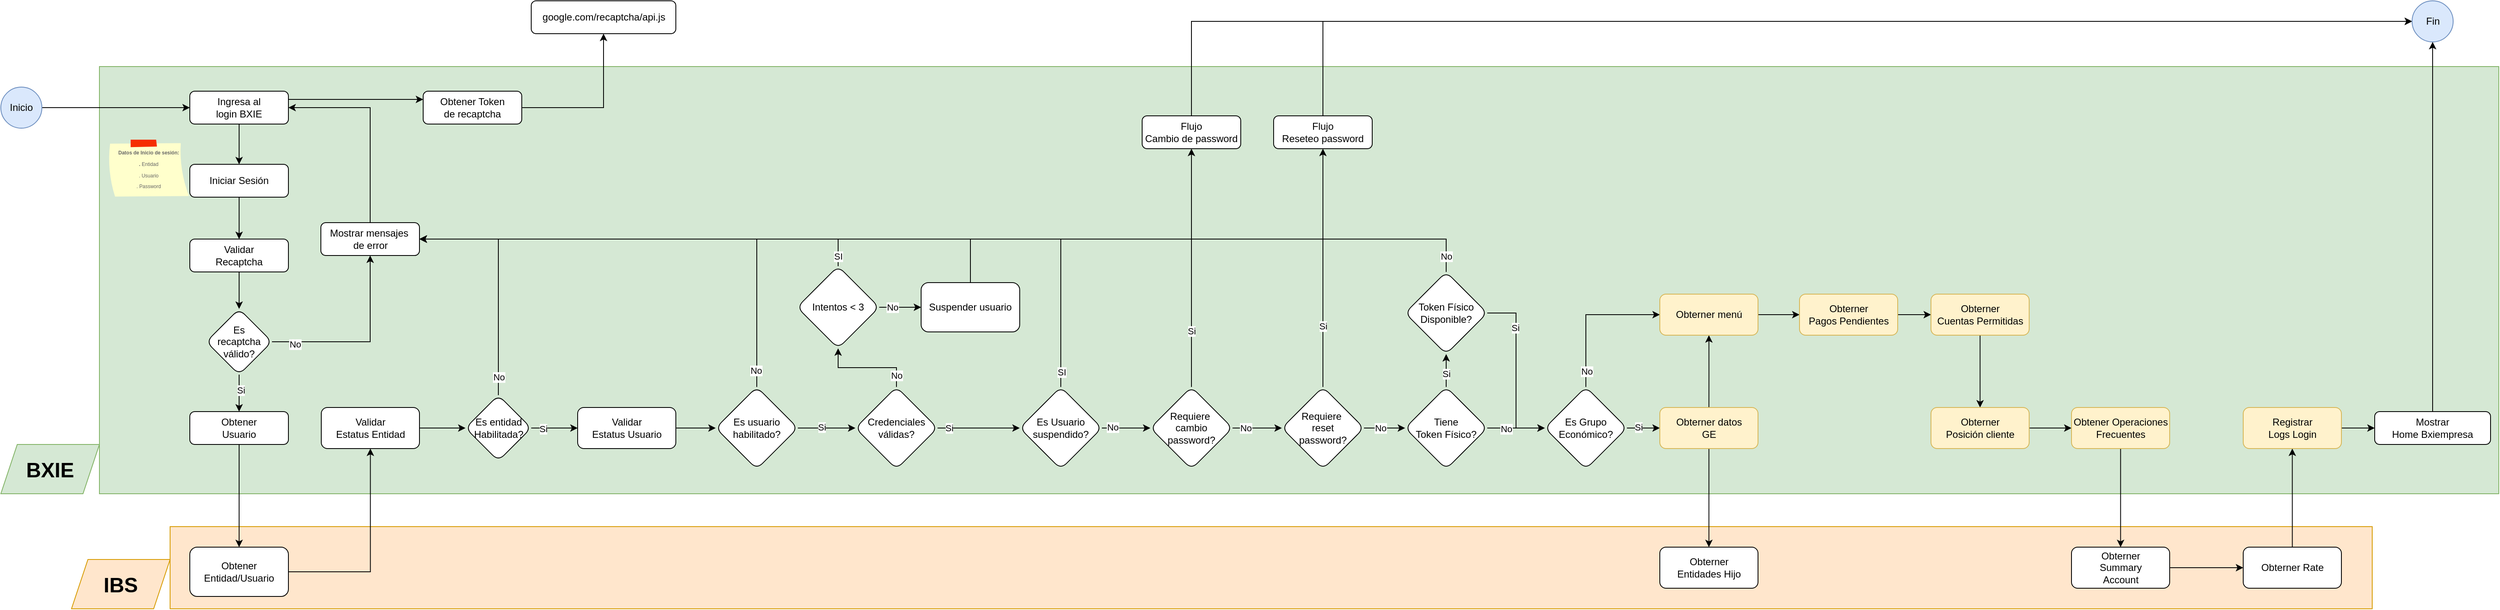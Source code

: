 <mxfile version="24.1.0" type="device" pages="5">
  <diagram id="F3Z-5l5oPf5CvtDs-zVr" name="AS-IS Funcional">
    <mxGraphModel dx="1600" dy="967" grid="1" gridSize="10" guides="1" tooltips="1" connect="1" arrows="1" fold="1" page="1" pageScale="1" pageWidth="1169" pageHeight="827" math="0" shadow="0">
      <root>
        <mxCell id="0" />
        <mxCell id="1" parent="0" />
        <mxCell id="nv6YDaMe6j_sz7LbAoEp-5" value="" style="rounded=0;whiteSpace=wrap;html=1;fillColor=#ffe6cc;strokeColor=#d79b00;" parent="1" vertex="1">
          <mxGeometry x="440" y="690" width="2680" height="100" as="geometry" />
        </mxCell>
        <mxCell id="sp7ulkXQWmSJp4I1gMlQ-9" value="" style="rounded=0;whiteSpace=wrap;html=1;fillColor=#d5e8d4;strokeColor=#82b366;" parent="1" vertex="1">
          <mxGeometry x="354" y="130" width="2920" height="520" as="geometry" />
        </mxCell>
        <mxCell id="QHzmhN8WroMKtDO-adjk-2" style="edgeStyle=orthogonalEdgeStyle;rounded=0;orthogonalLoop=1;jettySize=auto;html=1;" parent="1" source="QHzmhN8WroMKtDO-adjk-3" target="QHzmhN8WroMKtDO-adjk-6" edge="1">
          <mxGeometry relative="1" as="geometry" />
        </mxCell>
        <mxCell id="_CeMqbBg4w2NjJKm0_xB-5" style="edgeStyle=orthogonalEdgeStyle;rounded=0;orthogonalLoop=1;jettySize=auto;html=1;entryX=0;entryY=0.25;entryDx=0;entryDy=0;exitX=1;exitY=0.25;exitDx=0;exitDy=0;" parent="1" source="QHzmhN8WroMKtDO-adjk-3" target="QHzmhN8WroMKtDO-adjk-5" edge="1">
          <mxGeometry relative="1" as="geometry" />
        </mxCell>
        <mxCell id="QHzmhN8WroMKtDO-adjk-3" value="Ingresa al&lt;br&gt;login BXIE" style="rounded=1;whiteSpace=wrap;html=1;fontSize=12;glass=0;strokeWidth=1;shadow=0;" parent="1" vertex="1">
          <mxGeometry x="464" y="160" width="120" height="40" as="geometry" />
        </mxCell>
        <mxCell id="QHzmhN8WroMKtDO-adjk-4" value="" style="edgeStyle=orthogonalEdgeStyle;rounded=0;orthogonalLoop=1;jettySize=auto;html=1;" parent="1" source="QHzmhN8WroMKtDO-adjk-5" target="QHzmhN8WroMKtDO-adjk-8" edge="1">
          <mxGeometry relative="1" as="geometry" />
        </mxCell>
        <mxCell id="QHzmhN8WroMKtDO-adjk-5" value="Obtener Token&lt;br&gt;de recaptcha" style="rounded=1;whiteSpace=wrap;html=1;fontSize=12;glass=0;strokeWidth=1;shadow=0;" parent="1" vertex="1">
          <mxGeometry x="748" y="160" width="120" height="40" as="geometry" />
        </mxCell>
        <mxCell id="Wpdni8m06QqntGR3XmiQ-14" style="edgeStyle=orthogonalEdgeStyle;rounded=0;orthogonalLoop=1;jettySize=auto;html=1;" parent="1" source="QHzmhN8WroMKtDO-adjk-6" target="Wpdni8m06QqntGR3XmiQ-3" edge="1">
          <mxGeometry relative="1" as="geometry" />
        </mxCell>
        <mxCell id="QHzmhN8WroMKtDO-adjk-6" value="Iniciar Sesión" style="rounded=1;whiteSpace=wrap;html=1;fontSize=12;glass=0;strokeWidth=1;shadow=0;" parent="1" vertex="1">
          <mxGeometry x="464" y="249" width="120" height="40" as="geometry" />
        </mxCell>
        <mxCell id="QHzmhN8WroMKtDO-adjk-7" value="&lt;h6&gt;&lt;font style=&quot;font-size: 6px;&quot;&gt;&lt;font style=&quot;&quot;&gt;Datos de Inicio&amp;nbsp;&lt;/font&gt;&lt;font style=&quot;&quot;&gt;de sesión:&lt;br&gt;&lt;/font&gt;&lt;/font&gt;&lt;font style=&quot;font-size: 6px;&quot;&gt;&lt;font style=&quot;&quot;&gt;&lt;b&gt;.&amp;nbsp;&lt;/b&gt;&lt;span style=&quot;font-weight: normal;&quot;&gt;Entidad&lt;br&gt;&lt;/span&gt;&lt;/font&gt;&lt;/font&gt;&lt;span style=&quot;font-weight: normal;&quot;&gt;&lt;font style=&quot;font-size: 6px;&quot;&gt;&lt;font style=&quot;&quot;&gt;. Usuario&lt;br&gt;&lt;/font&gt;&lt;/font&gt;&lt;font style=&quot;font-size: 6px;&quot;&gt;&lt;font style=&quot;&quot;&gt;. Password&lt;/font&gt;&lt;/font&gt;&lt;/span&gt;&lt;/h6&gt;&lt;p&gt;&lt;/p&gt;" style="strokeWidth=1;shadow=0;dashed=0;align=center;html=1;shape=mxgraph.mockup.text.stickyNote2;fontColor=#666666;mainText=;fontSize=17;whiteSpace=wrap;fillColor=#ffffcc;strokeColor=#F62E00;" parent="1" vertex="1">
          <mxGeometry x="364" y="219" width="100" height="70" as="geometry" />
        </mxCell>
        <mxCell id="QHzmhN8WroMKtDO-adjk-8" value="google.com/recaptcha/api.js" style="rounded=1;whiteSpace=wrap;html=1;fontSize=12;glass=0;strokeWidth=1;shadow=0;" parent="1" vertex="1">
          <mxGeometry x="879.5" y="50" width="176" height="40" as="geometry" />
        </mxCell>
        <mxCell id="QHzmhN8WroMKtDO-adjk-9" style="edgeStyle=orthogonalEdgeStyle;rounded=0;orthogonalLoop=1;jettySize=auto;html=1;" parent="1" source="QHzmhN8WroMKtDO-adjk-10" target="QHzmhN8WroMKtDO-adjk-3" edge="1">
          <mxGeometry relative="1" as="geometry" />
        </mxCell>
        <mxCell id="QHzmhN8WroMKtDO-adjk-10" value="Inicio" style="ellipse;whiteSpace=wrap;html=1;aspect=fixed;fillColor=#dae8fc;strokeColor=#6c8ebf;" parent="1" vertex="1">
          <mxGeometry x="234" y="155" width="50" height="50" as="geometry" />
        </mxCell>
        <mxCell id="Wpdni8m06QqntGR3XmiQ-2" value="" style="edgeStyle=orthogonalEdgeStyle;rounded=0;orthogonalLoop=1;jettySize=auto;html=1;" parent="1" source="Wpdni8m06QqntGR3XmiQ-3" target="Wpdni8m06QqntGR3XmiQ-13" edge="1">
          <mxGeometry relative="1" as="geometry" />
        </mxCell>
        <mxCell id="Wpdni8m06QqntGR3XmiQ-3" value="Validar&lt;br&gt;Recaptcha" style="rounded=1;whiteSpace=wrap;html=1;fontSize=12;glass=0;strokeWidth=1;shadow=0;" parent="1" vertex="1">
          <mxGeometry x="464" y="340" width="120" height="40" as="geometry" />
        </mxCell>
        <mxCell id="t8kJLxdBmLmgOk_-VC7C-5" style="edgeStyle=orthogonalEdgeStyle;rounded=0;orthogonalLoop=1;jettySize=auto;html=1;entryX=1;entryY=0.5;entryDx=0;entryDy=0;exitX=0.5;exitY=0;exitDx=0;exitDy=0;" parent="1" source="Wpdni8m06QqntGR3XmiQ-4" target="QHzmhN8WroMKtDO-adjk-3" edge="1">
          <mxGeometry relative="1" as="geometry" />
        </mxCell>
        <mxCell id="Wpdni8m06QqntGR3XmiQ-4" value="Mostrar mensajes&amp;nbsp;&lt;div&gt;de error&lt;/div&gt;" style="rounded=1;whiteSpace=wrap;html=1;fontSize=12;glass=0;strokeWidth=1;shadow=0;" parent="1" vertex="1">
          <mxGeometry x="623.5" y="320" width="120" height="40" as="geometry" />
        </mxCell>
        <mxCell id="Wpdni8m06QqntGR3XmiQ-10" style="edgeStyle=orthogonalEdgeStyle;rounded=0;orthogonalLoop=1;jettySize=auto;html=1;exitX=1;exitY=0.5;exitDx=0;exitDy=0;" parent="1" source="Wpdni8m06QqntGR3XmiQ-13" target="Wpdni8m06QqntGR3XmiQ-4" edge="1">
          <mxGeometry relative="1" as="geometry" />
        </mxCell>
        <mxCell id="Wpdni8m06QqntGR3XmiQ-16" value="No" style="edgeLabel;html=1;align=center;verticalAlign=middle;resizable=0;points=[];" parent="Wpdni8m06QqntGR3XmiQ-10" vertex="1" connectable="0">
          <mxGeometry x="-0.755" y="-3" relative="1" as="geometry">
            <mxPoint as="offset" />
          </mxGeometry>
        </mxCell>
        <mxCell id="Wpdni8m06QqntGR3XmiQ-11" style="edgeStyle=orthogonalEdgeStyle;rounded=0;orthogonalLoop=1;jettySize=auto;html=1;entryX=0.5;entryY=0;entryDx=0;entryDy=0;exitX=0.5;exitY=1;exitDx=0;exitDy=0;" parent="1" source="Wpdni8m06QqntGR3XmiQ-13" target="Wpdni8m06QqntGR3XmiQ-12" edge="1">
          <mxGeometry relative="1" as="geometry" />
        </mxCell>
        <mxCell id="Wpdni8m06QqntGR3XmiQ-17" value="Si" style="edgeLabel;html=1;align=center;verticalAlign=middle;resizable=0;points=[];" parent="Wpdni8m06QqntGR3XmiQ-11" vertex="1" connectable="0">
          <mxGeometry x="-0.169" y="2" relative="1" as="geometry">
            <mxPoint as="offset" />
          </mxGeometry>
        </mxCell>
        <mxCell id="sp7ulkXQWmSJp4I1gMlQ-8" style="edgeStyle=orthogonalEdgeStyle;rounded=0;orthogonalLoop=1;jettySize=auto;html=1;" parent="1" source="Wpdni8m06QqntGR3XmiQ-12" target="sp7ulkXQWmSJp4I1gMlQ-2" edge="1">
          <mxGeometry relative="1" as="geometry" />
        </mxCell>
        <mxCell id="Wpdni8m06QqntGR3XmiQ-12" value="Obtener&lt;br&gt;Usuario" style="rounded=1;whiteSpace=wrap;html=1;fontSize=12;glass=0;strokeWidth=1;shadow=0;" parent="1" vertex="1">
          <mxGeometry x="464" y="550" width="120" height="40" as="geometry" />
        </mxCell>
        <mxCell id="Wpdni8m06QqntGR3XmiQ-13" value="Es&lt;br style=&quot;border-color: var(--border-color);&quot;&gt;recaptcha&lt;br style=&quot;border-color: var(--border-color);&quot;&gt;válido?" style="rhombus;whiteSpace=wrap;html=1;rounded=1;glass=0;strokeWidth=1;shadow=0;" parent="1" vertex="1">
          <mxGeometry x="484" y="425" width="80" height="80" as="geometry" />
        </mxCell>
        <mxCell id="sp7ulkXQWmSJp4I1gMlQ-2" value="Obtener Entidad/Usuario" style="whiteSpace=wrap;html=1;rounded=1;glass=0;strokeWidth=1;shadow=0;" parent="1" vertex="1">
          <mxGeometry x="464" y="715" width="120" height="60" as="geometry" />
        </mxCell>
        <mxCell id="sp7ulkXQWmSJp4I1gMlQ-5" value="" style="edgeStyle=orthogonalEdgeStyle;rounded=0;orthogonalLoop=1;jettySize=auto;html=1;" parent="1" source="sp7ulkXQWmSJp4I1gMlQ-2" target="sp7ulkXQWmSJp4I1gMlQ-7" edge="1">
          <mxGeometry relative="1" as="geometry">
            <mxPoint x="868" y="670" as="sourcePoint" />
          </mxGeometry>
        </mxCell>
        <mxCell id="_CeMqbBg4w2NjJKm0_xB-2" style="edgeStyle=orthogonalEdgeStyle;rounded=0;orthogonalLoop=1;jettySize=auto;html=1;" parent="1" source="sp7ulkXQWmSJp4I1gMlQ-7" target="_CeMqbBg4w2NjJKm0_xB-1" edge="1">
          <mxGeometry relative="1" as="geometry" />
        </mxCell>
        <mxCell id="sp7ulkXQWmSJp4I1gMlQ-7" value="Validar &lt;br&gt;Estatus Entidad" style="whiteSpace=wrap;html=1;rounded=1;glass=0;strokeWidth=1;shadow=0;" parent="1" vertex="1">
          <mxGeometry x="624" y="545" width="119.5" height="50" as="geometry" />
        </mxCell>
        <mxCell id="_CeMqbBg4w2NjJKm0_xB-3" style="edgeStyle=orthogonalEdgeStyle;rounded=0;orthogonalLoop=1;jettySize=auto;html=1;entryX=1;entryY=0.5;entryDx=0;entryDy=0;exitX=0.5;exitY=0;exitDx=0;exitDy=0;" parent="1" source="_CeMqbBg4w2NjJKm0_xB-1" target="Wpdni8m06QqntGR3XmiQ-4" edge="1">
          <mxGeometry relative="1" as="geometry" />
        </mxCell>
        <mxCell id="_CeMqbBg4w2NjJKm0_xB-6" value="No" style="edgeLabel;html=1;align=center;verticalAlign=middle;resizable=0;points=[];" parent="_CeMqbBg4w2NjJKm0_xB-3" vertex="1" connectable="0">
          <mxGeometry x="-0.847" relative="1" as="geometry">
            <mxPoint as="offset" />
          </mxGeometry>
        </mxCell>
        <mxCell id="auOO5Qvx_1RJvJjLTyi7-2" style="edgeStyle=orthogonalEdgeStyle;rounded=0;orthogonalLoop=1;jettySize=auto;html=1;" parent="1" source="_CeMqbBg4w2NjJKm0_xB-1" target="auOO5Qvx_1RJvJjLTyi7-1" edge="1">
          <mxGeometry relative="1" as="geometry" />
        </mxCell>
        <mxCell id="_3gPLDqmLRhPimkQxlpS-5" value="Si" style="edgeLabel;html=1;align=center;verticalAlign=middle;resizable=0;points=[];" parent="auOO5Qvx_1RJvJjLTyi7-2" vertex="1" connectable="0">
          <mxGeometry x="0.048" y="-1" relative="1" as="geometry">
            <mxPoint x="-15" as="offset" />
          </mxGeometry>
        </mxCell>
        <mxCell id="_CeMqbBg4w2NjJKm0_xB-1" value="Es entidad&lt;br&gt;Habilitada?" style="rhombus;whiteSpace=wrap;html=1;rounded=1;glass=0;strokeWidth=1;shadow=0;" parent="1" vertex="1">
          <mxGeometry x="799.5" y="530" width="80" height="80" as="geometry" />
        </mxCell>
        <mxCell id="_3gPLDqmLRhPimkQxlpS-2" style="edgeStyle=orthogonalEdgeStyle;rounded=0;orthogonalLoop=1;jettySize=auto;html=1;" parent="1" source="auOO5Qvx_1RJvJjLTyi7-1" target="_3gPLDqmLRhPimkQxlpS-1" edge="1">
          <mxGeometry relative="1" as="geometry" />
        </mxCell>
        <mxCell id="auOO5Qvx_1RJvJjLTyi7-1" value="Validar&lt;div&gt;Estatus&amp;nbsp;&lt;span style=&quot;background-color: initial;&quot;&gt;Usuario&lt;/span&gt;&lt;/div&gt;" style="whiteSpace=wrap;html=1;rounded=1;glass=0;strokeWidth=1;shadow=0;" parent="1" vertex="1">
          <mxGeometry x="936" y="545" width="119.5" height="50" as="geometry" />
        </mxCell>
        <mxCell id="_3gPLDqmLRhPimkQxlpS-3" style="edgeStyle=orthogonalEdgeStyle;rounded=0;orthogonalLoop=1;jettySize=auto;html=1;entryX=1;entryY=0.5;entryDx=0;entryDy=0;exitX=0.5;exitY=0;exitDx=0;exitDy=0;" parent="1" source="_3gPLDqmLRhPimkQxlpS-1" target="Wpdni8m06QqntGR3XmiQ-4" edge="1">
          <mxGeometry relative="1" as="geometry">
            <Array as="points">
              <mxPoint x="1154" y="340" />
            </Array>
          </mxGeometry>
        </mxCell>
        <mxCell id="_3gPLDqmLRhPimkQxlpS-4" value="No" style="edgeLabel;html=1;align=center;verticalAlign=middle;resizable=0;points=[];" parent="_3gPLDqmLRhPimkQxlpS-3" vertex="1" connectable="0">
          <mxGeometry x="-0.837" y="1" relative="1" as="geometry">
            <mxPoint y="28" as="offset" />
          </mxGeometry>
        </mxCell>
        <mxCell id="SKa5GlB0IAMjQm1Ly_bM-4" value="" style="edgeStyle=orthogonalEdgeStyle;rounded=0;orthogonalLoop=1;jettySize=auto;html=1;" parent="1" source="_3gPLDqmLRhPimkQxlpS-1" target="9SCw1YfsmEYSoeVoENBb-2" edge="1">
          <mxGeometry relative="1" as="geometry" />
        </mxCell>
        <mxCell id="3Jr1LcyHjDaFfDvhrnMJ-1" value="Si" style="edgeLabel;html=1;align=center;verticalAlign=middle;resizable=0;points=[];" parent="SKa5GlB0IAMjQm1Ly_bM-4" vertex="1" connectable="0">
          <mxGeometry x="-0.138" y="1" relative="1" as="geometry">
            <mxPoint x="-1" as="offset" />
          </mxGeometry>
        </mxCell>
        <mxCell id="_3gPLDqmLRhPimkQxlpS-1" value="Es usuario&lt;br&gt;habilitado?" style="rhombus;whiteSpace=wrap;html=1;rounded=1;glass=0;strokeWidth=1;shadow=0;" parent="1" vertex="1">
          <mxGeometry x="1104" y="520" width="100" height="100" as="geometry" />
        </mxCell>
        <mxCell id="-MumdXhm1T5TgExDAQTS-2" style="edgeStyle=orthogonalEdgeStyle;rounded=0;orthogonalLoop=1;jettySize=auto;html=1;" parent="1" source="SKa5GlB0IAMjQm1Ly_bM-3" target="-MumdXhm1T5TgExDAQTS-1" edge="1">
          <mxGeometry relative="1" as="geometry" />
        </mxCell>
        <mxCell id="3Jr1LcyHjDaFfDvhrnMJ-2" value="Si" style="edgeLabel;html=1;align=center;verticalAlign=middle;resizable=0;points=[];" parent="-MumdXhm1T5TgExDAQTS-2" vertex="1" connectable="0">
          <mxGeometry x="-0.509" y="-4" relative="1" as="geometry">
            <mxPoint x="-4" y="3" as="offset" />
          </mxGeometry>
        </mxCell>
        <mxCell id="-MumdXhm1T5TgExDAQTS-4" value="" style="edgeStyle=orthogonalEdgeStyle;rounded=0;orthogonalLoop=1;jettySize=auto;html=1;" parent="1" source="SKa5GlB0IAMjQm1Ly_bM-3" target="-MumdXhm1T5TgExDAQTS-3" edge="1">
          <mxGeometry relative="1" as="geometry" />
        </mxCell>
        <mxCell id="3Jr1LcyHjDaFfDvhrnMJ-4" value="No" style="edgeLabel;html=1;align=center;verticalAlign=middle;resizable=0;points=[];" parent="-MumdXhm1T5TgExDAQTS-4" vertex="1" connectable="0">
          <mxGeometry x="-0.475" relative="1" as="geometry">
            <mxPoint as="offset" />
          </mxGeometry>
        </mxCell>
        <mxCell id="SKa5GlB0IAMjQm1Ly_bM-3" value="Requiere&amp;nbsp;&lt;div&gt;cambio&lt;div&gt;password?&lt;/div&gt;&lt;/div&gt;" style="rhombus;whiteSpace=wrap;html=1;rounded=1;glass=0;strokeWidth=1;shadow=0;" parent="1" vertex="1">
          <mxGeometry x="1633" y="520" width="100" height="100" as="geometry" />
        </mxCell>
        <mxCell id="t8kJLxdBmLmgOk_-VC7C-4" style="edgeStyle=orthogonalEdgeStyle;rounded=0;orthogonalLoop=1;jettySize=auto;html=1;entryX=0;entryY=0.5;entryDx=0;entryDy=0;exitX=0.5;exitY=0;exitDx=0;exitDy=0;" parent="1" source="-MumdXhm1T5TgExDAQTS-1" target="nv6YDaMe6j_sz7LbAoEp-3" edge="1">
          <mxGeometry relative="1" as="geometry" />
        </mxCell>
        <mxCell id="-MumdXhm1T5TgExDAQTS-1" value="Flujo&lt;div&gt;Cambio de password&lt;/div&gt;" style="rounded=1;whiteSpace=wrap;html=1;fontSize=12;glass=0;strokeWidth=1;shadow=0;" parent="1" vertex="1">
          <mxGeometry x="1623" y="190" width="120" height="40" as="geometry" />
        </mxCell>
        <mxCell id="-MumdXhm1T5TgExDAQTS-7" style="edgeStyle=orthogonalEdgeStyle;rounded=0;orthogonalLoop=1;jettySize=auto;html=1;" parent="1" source="-MumdXhm1T5TgExDAQTS-3" target="-MumdXhm1T5TgExDAQTS-5" edge="1">
          <mxGeometry relative="1" as="geometry" />
        </mxCell>
        <mxCell id="3Jr1LcyHjDaFfDvhrnMJ-3" value="Si" style="edgeLabel;html=1;align=center;verticalAlign=middle;resizable=0;points=[];" parent="-MumdXhm1T5TgExDAQTS-7" vertex="1" connectable="0">
          <mxGeometry x="-0.463" y="-1" relative="1" as="geometry">
            <mxPoint x="-1" y="4" as="offset" />
          </mxGeometry>
        </mxCell>
        <mxCell id="ckoEsEilSHLD4mTNCj6q-2" style="edgeStyle=orthogonalEdgeStyle;rounded=0;orthogonalLoop=1;jettySize=auto;html=1;" parent="1" source="-MumdXhm1T5TgExDAQTS-3" target="ckoEsEilSHLD4mTNCj6q-1" edge="1">
          <mxGeometry relative="1" as="geometry" />
        </mxCell>
        <mxCell id="ckoEsEilSHLD4mTNCj6q-3" value="No" style="edgeLabel;html=1;align=center;verticalAlign=middle;resizable=0;points=[];" parent="ckoEsEilSHLD4mTNCj6q-2" vertex="1" connectable="0">
          <mxGeometry x="-0.198" y="-1" relative="1" as="geometry">
            <mxPoint y="-1" as="offset" />
          </mxGeometry>
        </mxCell>
        <mxCell id="-MumdXhm1T5TgExDAQTS-3" value="Requiere&amp;nbsp;&lt;div&gt;reset&lt;div&gt;password?&lt;/div&gt;&lt;/div&gt;" style="rhombus;whiteSpace=wrap;html=1;rounded=1;glass=0;strokeWidth=1;shadow=0;" parent="1" vertex="1">
          <mxGeometry x="1793" y="520" width="100" height="100" as="geometry" />
        </mxCell>
        <mxCell id="t8kJLxdBmLmgOk_-VC7C-2" style="edgeStyle=orthogonalEdgeStyle;rounded=0;orthogonalLoop=1;jettySize=auto;html=1;entryX=0;entryY=0.5;entryDx=0;entryDy=0;exitX=0.5;exitY=0;exitDx=0;exitDy=0;" parent="1" source="-MumdXhm1T5TgExDAQTS-5" target="nv6YDaMe6j_sz7LbAoEp-3" edge="1">
          <mxGeometry relative="1" as="geometry" />
        </mxCell>
        <mxCell id="-MumdXhm1T5TgExDAQTS-5" value="Flujo&lt;div&gt;Reseteo password&lt;/div&gt;" style="rounded=1;whiteSpace=wrap;html=1;fontSize=12;glass=0;strokeWidth=1;shadow=0;" parent="1" vertex="1">
          <mxGeometry x="1783" y="190" width="120" height="40" as="geometry" />
        </mxCell>
        <mxCell id="CEPgE_DATMfrzVPdC3HO-2" value="" style="edgeStyle=orthogonalEdgeStyle;rounded=0;orthogonalLoop=1;jettySize=auto;html=1;" parent="1" source="ckoEsEilSHLD4mTNCj6q-1" target="CEPgE_DATMfrzVPdC3HO-1" edge="1">
          <mxGeometry relative="1" as="geometry" />
        </mxCell>
        <mxCell id="1_8yNiAEhgkOWCrTVv7Z-1" value="Si" style="edgeLabel;html=1;align=center;verticalAlign=middle;resizable=0;points=[];" parent="CEPgE_DATMfrzVPdC3HO-2" vertex="1" connectable="0">
          <mxGeometry x="-0.15" y="2" relative="1" as="geometry">
            <mxPoint x="2" y="1" as="offset" />
          </mxGeometry>
        </mxCell>
        <mxCell id="rza6BBudWeb1TjOHJxXi-2" value="" style="edgeStyle=orthogonalEdgeStyle;rounded=0;orthogonalLoop=1;jettySize=auto;html=1;" parent="1" source="ckoEsEilSHLD4mTNCj6q-1" target="rza6BBudWeb1TjOHJxXi-1" edge="1">
          <mxGeometry relative="1" as="geometry" />
        </mxCell>
        <mxCell id="HldD864bIPNyK74AAhDK-1" value="No" style="edgeLabel;html=1;align=center;verticalAlign=middle;resizable=0;points=[];" parent="rza6BBudWeb1TjOHJxXi-2" vertex="1" connectable="0">
          <mxGeometry x="-0.341" y="-1" relative="1" as="geometry">
            <mxPoint as="offset" />
          </mxGeometry>
        </mxCell>
        <mxCell id="ckoEsEilSHLD4mTNCj6q-1" value="Tiene&lt;br&gt;Token Físico?" style="rhombus;whiteSpace=wrap;html=1;rounded=1;glass=0;strokeWidth=1;shadow=0;" parent="1" vertex="1">
          <mxGeometry x="1943" y="520" width="100" height="100" as="geometry" />
        </mxCell>
        <mxCell id="1_8yNiAEhgkOWCrTVv7Z-2" style="edgeStyle=orthogonalEdgeStyle;rounded=0;orthogonalLoop=1;jettySize=auto;html=1;entryX=1;entryY=0.5;entryDx=0;entryDy=0;exitX=0.5;exitY=0;exitDx=0;exitDy=0;" parent="1" source="CEPgE_DATMfrzVPdC3HO-1" target="Wpdni8m06QqntGR3XmiQ-4" edge="1">
          <mxGeometry relative="1" as="geometry" />
        </mxCell>
        <mxCell id="1_8yNiAEhgkOWCrTVv7Z-3" value="No" style="edgeLabel;html=1;align=center;verticalAlign=middle;resizable=0;points=[];" parent="1_8yNiAEhgkOWCrTVv7Z-2" vertex="1" connectable="0">
          <mxGeometry x="-0.97" relative="1" as="geometry">
            <mxPoint as="offset" />
          </mxGeometry>
        </mxCell>
        <mxCell id="Y_vBxY0MgTD_Ykxt27FB-4" style="edgeStyle=orthogonalEdgeStyle;rounded=0;orthogonalLoop=1;jettySize=auto;html=1;entryX=0;entryY=0.5;entryDx=0;entryDy=0;" parent="1" source="CEPgE_DATMfrzVPdC3HO-1" target="rza6BBudWeb1TjOHJxXi-1" edge="1">
          <mxGeometry relative="1" as="geometry" />
        </mxCell>
        <mxCell id="Y_vBxY0MgTD_Ykxt27FB-5" value="Si" style="edgeLabel;html=1;align=center;verticalAlign=middle;resizable=0;points=[];" parent="Y_vBxY0MgTD_Ykxt27FB-4" vertex="1" connectable="0">
          <mxGeometry x="-0.495" y="-1" relative="1" as="geometry">
            <mxPoint as="offset" />
          </mxGeometry>
        </mxCell>
        <mxCell id="CEPgE_DATMfrzVPdC3HO-1" value="Token Físico&lt;br&gt;Disponible?" style="rhombus;whiteSpace=wrap;html=1;rounded=1;glass=0;strokeWidth=1;shadow=0;" parent="1" vertex="1">
          <mxGeometry x="1943" y="380" width="100" height="100" as="geometry" />
        </mxCell>
        <mxCell id="64Cj_PsEpaX0qfP832sf-4" style="edgeStyle=orthogonalEdgeStyle;rounded=0;orthogonalLoop=1;jettySize=auto;html=1;" parent="1" source="rza6BBudWeb1TjOHJxXi-1" target="64Cj_PsEpaX0qfP832sf-1" edge="1">
          <mxGeometry relative="1" as="geometry" />
        </mxCell>
        <mxCell id="64Cj_PsEpaX0qfP832sf-7" value="Si" style="edgeLabel;html=1;align=center;verticalAlign=middle;resizable=0;points=[];" parent="64Cj_PsEpaX0qfP832sf-4" vertex="1" connectable="0">
          <mxGeometry x="-0.312" y="-3" relative="1" as="geometry">
            <mxPoint y="-4" as="offset" />
          </mxGeometry>
        </mxCell>
        <mxCell id="64Cj_PsEpaX0qfP832sf-6" style="edgeStyle=orthogonalEdgeStyle;rounded=0;orthogonalLoop=1;jettySize=auto;html=1;entryX=0;entryY=0.5;entryDx=0;entryDy=0;exitX=0.5;exitY=0;exitDx=0;exitDy=0;" parent="1" source="rza6BBudWeb1TjOHJxXi-1" target="64Cj_PsEpaX0qfP832sf-3" edge="1">
          <mxGeometry relative="1" as="geometry" />
        </mxCell>
        <mxCell id="64Cj_PsEpaX0qfP832sf-9" value="No" style="edgeLabel;html=1;align=center;verticalAlign=middle;resizable=0;points=[];" parent="64Cj_PsEpaX0qfP832sf-6" vertex="1" connectable="0">
          <mxGeometry x="-0.782" y="-1" relative="1" as="geometry">
            <mxPoint as="offset" />
          </mxGeometry>
        </mxCell>
        <mxCell id="rza6BBudWeb1TjOHJxXi-1" value="Es&amp;nbsp;Grupo&lt;br&gt;Económico?" style="rhombus;whiteSpace=wrap;html=1;rounded=1;glass=0;strokeWidth=1;shadow=0;" parent="1" vertex="1">
          <mxGeometry x="2113" y="520" width="100" height="100" as="geometry" />
        </mxCell>
        <mxCell id="64Cj_PsEpaX0qfP832sf-5" style="edgeStyle=orthogonalEdgeStyle;rounded=0;orthogonalLoop=1;jettySize=auto;html=1;" parent="1" source="64Cj_PsEpaX0qfP832sf-1" target="64Cj_PsEpaX0qfP832sf-2" edge="1">
          <mxGeometry relative="1" as="geometry" />
        </mxCell>
        <mxCell id="64Cj_PsEpaX0qfP832sf-8" style="edgeStyle=orthogonalEdgeStyle;rounded=0;orthogonalLoop=1;jettySize=auto;html=1;exitX=0.5;exitY=0;exitDx=0;exitDy=0;" parent="1" source="64Cj_PsEpaX0qfP832sf-1" target="64Cj_PsEpaX0qfP832sf-3" edge="1">
          <mxGeometry relative="1" as="geometry">
            <Array as="points" />
          </mxGeometry>
        </mxCell>
        <mxCell id="64Cj_PsEpaX0qfP832sf-1" value="Obterner datos&lt;br&gt;GE" style="whiteSpace=wrap;html=1;rounded=1;glass=0;strokeWidth=1;shadow=0;fillColor=#fff2cc;strokeColor=#d6b656;" parent="1" vertex="1">
          <mxGeometry x="2253" y="545" width="119.5" height="50" as="geometry" />
        </mxCell>
        <mxCell id="64Cj_PsEpaX0qfP832sf-2" value="Obterner &lt;br&gt;Entidades Hijo" style="whiteSpace=wrap;html=1;rounded=1;glass=0;strokeWidth=1;shadow=0;" parent="1" vertex="1">
          <mxGeometry x="2253" y="715" width="119.5" height="50" as="geometry" />
        </mxCell>
        <mxCell id="DXS_ZG3e3bzCu2vsKv-k-3" style="edgeStyle=orthogonalEdgeStyle;rounded=0;orthogonalLoop=1;jettySize=auto;html=1;" parent="1" source="64Cj_PsEpaX0qfP832sf-3" target="DXS_ZG3e3bzCu2vsKv-k-1" edge="1">
          <mxGeometry relative="1" as="geometry" />
        </mxCell>
        <mxCell id="64Cj_PsEpaX0qfP832sf-3" value="Obterner menú" style="whiteSpace=wrap;html=1;rounded=1;glass=0;strokeWidth=1;shadow=0;fillColor=#fff2cc;strokeColor=#d6b656;" parent="1" vertex="1">
          <mxGeometry x="2253" y="407" width="119.5" height="50" as="geometry" />
        </mxCell>
        <mxCell id="DXS_ZG3e3bzCu2vsKv-k-4" style="edgeStyle=orthogonalEdgeStyle;rounded=0;orthogonalLoop=1;jettySize=auto;html=1;" parent="1" source="DXS_ZG3e3bzCu2vsKv-k-1" target="DXS_ZG3e3bzCu2vsKv-k-2" edge="1">
          <mxGeometry relative="1" as="geometry" />
        </mxCell>
        <mxCell id="DXS_ZG3e3bzCu2vsKv-k-1" value="Obterner &lt;br&gt;Pagos Pendientes" style="whiteSpace=wrap;html=1;rounded=1;glass=0;strokeWidth=1;shadow=0;fillColor=#fff2cc;strokeColor=#d6b656;" parent="1" vertex="1">
          <mxGeometry x="2423" y="407" width="119.5" height="50" as="geometry" />
        </mxCell>
        <mxCell id="luNP-9LNGdF1XlCR7iRL-7" value="" style="edgeStyle=orthogonalEdgeStyle;rounded=0;orthogonalLoop=1;jettySize=auto;html=1;" parent="1" source="DXS_ZG3e3bzCu2vsKv-k-2" target="luNP-9LNGdF1XlCR7iRL-2" edge="1">
          <mxGeometry relative="1" as="geometry" />
        </mxCell>
        <mxCell id="DXS_ZG3e3bzCu2vsKv-k-2" value="Obterner &lt;br&gt;Cuentas Permitidas" style="whiteSpace=wrap;html=1;rounded=1;glass=0;strokeWidth=1;shadow=0;fillColor=#fff2cc;strokeColor=#d6b656;" parent="1" vertex="1">
          <mxGeometry x="2583" y="407" width="119.5" height="50" as="geometry" />
        </mxCell>
        <mxCell id="luNP-9LNGdF1XlCR7iRL-6" style="edgeStyle=orthogonalEdgeStyle;rounded=0;orthogonalLoop=1;jettySize=auto;html=1;" parent="1" source="luNP-9LNGdF1XlCR7iRL-1" target="luNP-9LNGdF1XlCR7iRL-3" edge="1">
          <mxGeometry relative="1" as="geometry" />
        </mxCell>
        <mxCell id="luNP-9LNGdF1XlCR7iRL-1" value="Obterner &lt;br&gt;Summary&lt;div&gt;Account&lt;br&gt;&lt;/div&gt;" style="whiteSpace=wrap;html=1;rounded=1;glass=0;strokeWidth=1;shadow=0;" parent="1" vertex="1">
          <mxGeometry x="2754" y="715" width="119.5" height="50" as="geometry" />
        </mxCell>
        <mxCell id="luNP-9LNGdF1XlCR7iRL-8" style="edgeStyle=orthogonalEdgeStyle;rounded=0;orthogonalLoop=1;jettySize=auto;html=1;" parent="1" source="luNP-9LNGdF1XlCR7iRL-2" target="luNP-9LNGdF1XlCR7iRL-5" edge="1">
          <mxGeometry relative="1" as="geometry" />
        </mxCell>
        <mxCell id="luNP-9LNGdF1XlCR7iRL-2" value="Obterner &lt;br&gt;Posición cliente" style="whiteSpace=wrap;html=1;rounded=1;glass=0;strokeWidth=1;shadow=0;fillColor=#fff2cc;strokeColor=#d6b656;" parent="1" vertex="1">
          <mxGeometry x="2583" y="545" width="119.5" height="50" as="geometry" />
        </mxCell>
        <mxCell id="luNP-9LNGdF1XlCR7iRL-10" style="edgeStyle=orthogonalEdgeStyle;rounded=0;orthogonalLoop=1;jettySize=auto;html=1;" parent="1" source="luNP-9LNGdF1XlCR7iRL-3" target="luNP-9LNGdF1XlCR7iRL-4" edge="1">
          <mxGeometry relative="1" as="geometry" />
        </mxCell>
        <mxCell id="luNP-9LNGdF1XlCR7iRL-3" value="Obterner Rate" style="whiteSpace=wrap;html=1;rounded=1;glass=0;strokeWidth=1;shadow=0;" parent="1" vertex="1">
          <mxGeometry x="2963" y="715" width="119.5" height="50" as="geometry" />
        </mxCell>
        <mxCell id="nv6YDaMe6j_sz7LbAoEp-4" style="edgeStyle=orthogonalEdgeStyle;rounded=0;orthogonalLoop=1;jettySize=auto;html=1;" parent="1" source="luNP-9LNGdF1XlCR7iRL-4" target="nv6YDaMe6j_sz7LbAoEp-2" edge="1">
          <mxGeometry relative="1" as="geometry" />
        </mxCell>
        <mxCell id="luNP-9LNGdF1XlCR7iRL-4" value="Registrar&lt;div&gt;Logs Login&lt;br&gt;&lt;/div&gt;" style="whiteSpace=wrap;html=1;rounded=1;glass=0;strokeWidth=1;shadow=0;fillColor=#fff2cc;strokeColor=#d6b656;" parent="1" vertex="1">
          <mxGeometry x="2963" y="545" width="119.5" height="50" as="geometry" />
        </mxCell>
        <mxCell id="luNP-9LNGdF1XlCR7iRL-9" style="edgeStyle=orthogonalEdgeStyle;rounded=0;orthogonalLoop=1;jettySize=auto;html=1;" parent="1" source="luNP-9LNGdF1XlCR7iRL-5" target="luNP-9LNGdF1XlCR7iRL-1" edge="1">
          <mxGeometry relative="1" as="geometry">
            <mxPoint x="2355" y="575" as="sourcePoint" />
          </mxGeometry>
        </mxCell>
        <mxCell id="luNP-9LNGdF1XlCR7iRL-5" value="Obtener Operaciones Frecuentes" style="whiteSpace=wrap;html=1;rounded=1;glass=0;strokeWidth=1;shadow=0;fillColor=#fff2cc;strokeColor=#d6b656;" parent="1" vertex="1">
          <mxGeometry x="2754" y="545" width="119.5" height="50" as="geometry" />
        </mxCell>
        <mxCell id="nv6YDaMe6j_sz7LbAoEp-1" style="edgeStyle=orthogonalEdgeStyle;rounded=0;orthogonalLoop=1;jettySize=auto;html=1;" parent="1" source="nv6YDaMe6j_sz7LbAoEp-2" target="nv6YDaMe6j_sz7LbAoEp-3" edge="1">
          <mxGeometry relative="1" as="geometry" />
        </mxCell>
        <mxCell id="nv6YDaMe6j_sz7LbAoEp-2" value="Mostrar&lt;br&gt;Home Bxiempresa" style="rounded=1;whiteSpace=wrap;html=1;fontSize=12;glass=0;strokeWidth=1;shadow=0;" parent="1" vertex="1">
          <mxGeometry x="3123" y="550" width="141" height="40" as="geometry" />
        </mxCell>
        <mxCell id="nv6YDaMe6j_sz7LbAoEp-3" value="Fin" style="ellipse;whiteSpace=wrap;html=1;aspect=fixed;fillColor=#dae8fc;strokeColor=#6c8ebf;" parent="1" vertex="1">
          <mxGeometry x="3168.5" y="50" width="50" height="50" as="geometry" />
        </mxCell>
        <mxCell id="nv6YDaMe6j_sz7LbAoEp-6" value="&lt;font size=&quot;1&quot; style=&quot;&quot;&gt;&lt;b style=&quot;font-size: 25px;&quot;&gt;IBS&lt;/b&gt;&lt;/font&gt;" style="shape=parallelogram;perimeter=parallelogramPerimeter;whiteSpace=wrap;html=1;fixedSize=1;fillColor=#ffe6cc;strokeColor=#d79b00;" parent="1" vertex="1">
          <mxGeometry x="320" y="730" width="120" height="60" as="geometry" />
        </mxCell>
        <mxCell id="nv6YDaMe6j_sz7LbAoEp-8" value="&lt;font size=&quot;1&quot; style=&quot;&quot;&gt;&lt;b style=&quot;font-size: 25px;&quot;&gt;BXIE&lt;/b&gt;&lt;/font&gt;" style="shape=parallelogram;perimeter=parallelogramPerimeter;whiteSpace=wrap;html=1;fixedSize=1;fillColor=#d5e8d4;strokeColor=#82b366;" parent="1" vertex="1">
          <mxGeometry x="234" y="590" width="120" height="60" as="geometry" />
        </mxCell>
        <mxCell id="9SCw1YfsmEYSoeVoENBb-4" style="edgeStyle=orthogonalEdgeStyle;rounded=0;orthogonalLoop=1;jettySize=auto;html=1;" parent="1" source="9SCw1YfsmEYSoeVoENBb-2" target="9SCw1YfsmEYSoeVoENBb-3" edge="1">
          <mxGeometry relative="1" as="geometry" />
        </mxCell>
        <mxCell id="Y_vBxY0MgTD_Ykxt27FB-1" value="No" style="edgeLabel;html=1;align=center;verticalAlign=middle;resizable=0;points=[];" parent="9SCw1YfsmEYSoeVoENBb-4" vertex="1" connectable="0">
          <mxGeometry x="-0.754" relative="1" as="geometry">
            <mxPoint as="offset" />
          </mxGeometry>
        </mxCell>
        <mxCell id="9SCw1YfsmEYSoeVoENBb-13" style="edgeStyle=orthogonalEdgeStyle;rounded=0;orthogonalLoop=1;jettySize=auto;html=1;" parent="1" source="9SCw1YfsmEYSoeVoENBb-2" target="jxIFFfPDLxeU0khPmIyV-1" edge="1">
          <mxGeometry relative="1" as="geometry" />
        </mxCell>
        <mxCell id="9SCw1YfsmEYSoeVoENBb-14" value="Si" style="edgeLabel;html=1;align=center;verticalAlign=middle;resizable=0;points=[];" parent="9SCw1YfsmEYSoeVoENBb-13" vertex="1" connectable="0">
          <mxGeometry x="-0.476" y="-2" relative="1" as="geometry">
            <mxPoint x="-12" y="-2" as="offset" />
          </mxGeometry>
        </mxCell>
        <mxCell id="9SCw1YfsmEYSoeVoENBb-2" value="Credenciales&lt;div&gt;válidas?&lt;/div&gt;" style="rhombus;whiteSpace=wrap;html=1;rounded=1;glass=0;strokeWidth=1;shadow=0;" parent="1" vertex="1">
          <mxGeometry x="1274" y="520" width="100" height="100" as="geometry" />
        </mxCell>
        <mxCell id="9SCw1YfsmEYSoeVoENBb-9" value="" style="edgeStyle=orthogonalEdgeStyle;rounded=0;orthogonalLoop=1;jettySize=auto;html=1;" parent="1" source="9SCw1YfsmEYSoeVoENBb-3" target="9SCw1YfsmEYSoeVoENBb-8" edge="1">
          <mxGeometry relative="1" as="geometry" />
        </mxCell>
        <mxCell id="9SCw1YfsmEYSoeVoENBb-11" value="No" style="edgeLabel;html=1;align=center;verticalAlign=middle;resizable=0;points=[];" parent="9SCw1YfsmEYSoeVoENBb-9" vertex="1" connectable="0">
          <mxGeometry x="-0.381" relative="1" as="geometry">
            <mxPoint as="offset" />
          </mxGeometry>
        </mxCell>
        <mxCell id="9SCw1YfsmEYSoeVoENBb-12" style="edgeStyle=orthogonalEdgeStyle;rounded=0;orthogonalLoop=1;jettySize=auto;html=1;entryX=1;entryY=0.5;entryDx=0;entryDy=0;exitX=0.5;exitY=0;exitDx=0;exitDy=0;" parent="1" source="9SCw1YfsmEYSoeVoENBb-3" target="Wpdni8m06QqntGR3XmiQ-4" edge="1">
          <mxGeometry relative="1" as="geometry" />
        </mxCell>
        <mxCell id="Y_vBxY0MgTD_Ykxt27FB-2" value="SI" style="edgeLabel;html=1;align=center;verticalAlign=middle;resizable=0;points=[];" parent="9SCw1YfsmEYSoeVoENBb-12" vertex="1" connectable="0">
          <mxGeometry x="-0.956" relative="1" as="geometry">
            <mxPoint as="offset" />
          </mxGeometry>
        </mxCell>
        <mxCell id="9SCw1YfsmEYSoeVoENBb-3" value="Intentos &amp;lt; 3" style="rhombus;whiteSpace=wrap;html=1;rounded=1;glass=0;strokeWidth=1;shadow=0;" parent="1" vertex="1">
          <mxGeometry x="1203" y="373" width="100" height="100" as="geometry" />
        </mxCell>
        <mxCell id="9SCw1YfsmEYSoeVoENBb-10" style="edgeStyle=orthogonalEdgeStyle;rounded=0;orthogonalLoop=1;jettySize=auto;html=1;entryX=1;entryY=0.5;entryDx=0;entryDy=0;exitX=0.5;exitY=0;exitDx=0;exitDy=0;" parent="1" source="9SCw1YfsmEYSoeVoENBb-8" target="Wpdni8m06QqntGR3XmiQ-4" edge="1">
          <mxGeometry relative="1" as="geometry" />
        </mxCell>
        <mxCell id="9SCw1YfsmEYSoeVoENBb-8" value="Suspender usuario" style="whiteSpace=wrap;html=1;rounded=1;glass=0;strokeWidth=1;shadow=0;" parent="1" vertex="1">
          <mxGeometry x="1354" y="393" width="120" height="60" as="geometry" />
        </mxCell>
        <mxCell id="jxIFFfPDLxeU0khPmIyV-2" style="edgeStyle=orthogonalEdgeStyle;rounded=0;orthogonalLoop=1;jettySize=auto;html=1;" parent="1" source="jxIFFfPDLxeU0khPmIyV-1" target="SKa5GlB0IAMjQm1Ly_bM-3" edge="1">
          <mxGeometry relative="1" as="geometry" />
        </mxCell>
        <mxCell id="jxIFFfPDLxeU0khPmIyV-3" value="No" style="edgeLabel;html=1;align=center;verticalAlign=middle;resizable=0;points=[];" parent="jxIFFfPDLxeU0khPmIyV-2" vertex="1" connectable="0">
          <mxGeometry x="-0.558" y="1" relative="1" as="geometry">
            <mxPoint as="offset" />
          </mxGeometry>
        </mxCell>
        <mxCell id="jxIFFfPDLxeU0khPmIyV-4" style="edgeStyle=orthogonalEdgeStyle;rounded=0;orthogonalLoop=1;jettySize=auto;html=1;entryX=1;entryY=0.5;entryDx=0;entryDy=0;exitX=0.5;exitY=0;exitDx=0;exitDy=0;" parent="1" source="jxIFFfPDLxeU0khPmIyV-1" target="Wpdni8m06QqntGR3XmiQ-4" edge="1">
          <mxGeometry relative="1" as="geometry" />
        </mxCell>
        <mxCell id="Y_vBxY0MgTD_Ykxt27FB-3" value="SI" style="edgeLabel;html=1;align=center;verticalAlign=middle;resizable=0;points=[];" parent="jxIFFfPDLxeU0khPmIyV-4" vertex="1" connectable="0">
          <mxGeometry x="-0.963" y="-1" relative="1" as="geometry">
            <mxPoint as="offset" />
          </mxGeometry>
        </mxCell>
        <mxCell id="jxIFFfPDLxeU0khPmIyV-1" value="Es Usuario&lt;div&gt;suspendido?&lt;/div&gt;" style="rhombus;whiteSpace=wrap;html=1;rounded=1;glass=0;strokeWidth=1;shadow=0;" parent="1" vertex="1">
          <mxGeometry x="1474" y="520" width="100" height="100" as="geometry" />
        </mxCell>
      </root>
    </mxGraphModel>
  </diagram>
  <diagram id="acoy_9VS9NE1fzij5dlo" name="To-BE Login Web CIAM">
    <mxGraphModel dx="880" dy="532" grid="1" gridSize="10" guides="1" tooltips="1" connect="1" arrows="1" fold="1" page="1" pageScale="1" pageWidth="1169" pageHeight="827" math="0" shadow="0">
      <root>
        <mxCell id="0" />
        <mxCell id="1" parent="0" />
        <mxCell id="vrTyGQO8-gI1GuPtRprK-5" value="" style="rounded=0;whiteSpace=wrap;html=1;" parent="1" vertex="1">
          <mxGeometry x="450" y="50" width="1320" height="630" as="geometry" />
        </mxCell>
        <mxCell id="vrTyGQO8-gI1GuPtRprK-7" style="edgeStyle=orthogonalEdgeStyle;rounded=0;orthogonalLoop=1;jettySize=auto;html=1;" parent="1" source="yMHoHyO2BhRB1mBB7cSs-3" target="yMHoHyO2BhRB1mBB7cSs-54" edge="1">
          <mxGeometry relative="1" as="geometry" />
        </mxCell>
        <mxCell id="yMHoHyO2BhRB1mBB7cSs-3" value="Usuario accede al&lt;br&gt;login" style="rounded=1;whiteSpace=wrap;html=1;fontSize=12;glass=0;strokeWidth=1;shadow=0;" parent="1" vertex="1">
          <mxGeometry x="154" y="190.5" width="120" height="40" as="geometry" />
        </mxCell>
        <mxCell id="yMHoHyO2BhRB1mBB7cSs-7" style="edgeStyle=orthogonalEdgeStyle;rounded=0;orthogonalLoop=1;jettySize=auto;html=1;" parent="1" source="yMHoHyO2BhRB1mBB7cSs-8" target="yMHoHyO2BhRB1mBB7cSs-3" edge="1">
          <mxGeometry relative="1" as="geometry" />
        </mxCell>
        <mxCell id="yMHoHyO2BhRB1mBB7cSs-8" value="Inicio" style="ellipse;whiteSpace=wrap;html=1;aspect=fixed;fillColor=#dae8fc;strokeColor=#6c8ebf;" parent="1" vertex="1">
          <mxGeometry x="60" y="185.5" width="50" height="50" as="geometry" />
        </mxCell>
        <mxCell id="vrTyGQO8-gI1GuPtRprK-6" style="edgeStyle=orthogonalEdgeStyle;rounded=0;orthogonalLoop=1;jettySize=auto;html=1;entryX=0;entryY=0.5;entryDx=0;entryDy=0;" parent="1" source="yMHoHyO2BhRB1mBB7cSs-54" target="tXtrIbtB5XjVvczhNSSh-1" edge="1">
          <mxGeometry relative="1" as="geometry" />
        </mxCell>
        <mxCell id="yMHoHyO2BhRB1mBB7cSs-54" value="&lt;div&gt;Ingresa RUC&lt;div&gt;DNI,&lt;/div&gt;&lt;div&gt;Password&lt;/div&gt;&lt;/div&gt;" style="shape=process;whiteSpace=wrap;html=1;backgroundOutline=1;" parent="1" vertex="1">
          <mxGeometry x="300" y="180" width="120" height="60" as="geometry" />
        </mxCell>
        <mxCell id="tXtrIbtB5XjVvczhNSSh-8" style="edgeStyle=orthogonalEdgeStyle;rounded=0;orthogonalLoop=1;jettySize=auto;html=1;" parent="1" source="tXtrIbtB5XjVvczhNSSh-1" target="3e2hubJ1Q-fVLQxQu-Q9-1" edge="1">
          <mxGeometry relative="1" as="geometry">
            <mxPoint x="650" y="210" as="targetPoint" />
          </mxGeometry>
        </mxCell>
        <mxCell id="3e2hubJ1Q-fVLQxQu-Q9-62" value="Si" style="edgeLabel;html=1;align=center;verticalAlign=middle;resizable=0;points=[];" parent="tXtrIbtB5XjVvczhNSSh-8" vertex="1" connectable="0">
          <mxGeometry x="-0.596" relative="1" as="geometry">
            <mxPoint as="offset" />
          </mxGeometry>
        </mxCell>
        <mxCell id="3e2hubJ1Q-fVLQxQu-Q9-31" style="edgeStyle=orthogonalEdgeStyle;rounded=0;orthogonalLoop=1;jettySize=auto;html=1;entryX=0;entryY=0.5;entryDx=0;entryDy=0;exitX=0.5;exitY=0;exitDx=0;exitDy=0;" parent="1" source="tXtrIbtB5XjVvczhNSSh-1" target="3e2hubJ1Q-fVLQxQu-Q9-30" edge="1">
          <mxGeometry relative="1" as="geometry" />
        </mxCell>
        <mxCell id="3e2hubJ1Q-fVLQxQu-Q9-48" value="No" style="edgeLabel;html=1;align=center;verticalAlign=middle;resizable=0;points=[];" parent="3e2hubJ1Q-fVLQxQu-Q9-31" vertex="1" connectable="0">
          <mxGeometry x="-0.954" relative="1" as="geometry">
            <mxPoint as="offset" />
          </mxGeometry>
        </mxCell>
        <mxCell id="tXtrIbtB5XjVvczhNSSh-1" value="1- Pasó Validación&amp;nbsp;&lt;div&gt;r&lt;span style=&quot;background-color: initial;&quot;&gt;ecaptcha?&lt;/span&gt;&lt;/div&gt;" style="rhombus;whiteSpace=wrap;html=1;rounded=1;glass=0;strokeWidth=1;shadow=0;" parent="1" vertex="1">
          <mxGeometry x="502" y="166.5" width="96" height="87" as="geometry" />
        </mxCell>
        <mxCell id="3e2hubJ1Q-fVLQxQu-Q9-5" style="edgeStyle=orthogonalEdgeStyle;rounded=0;orthogonalLoop=1;jettySize=auto;html=1;" parent="1" source="3e2hubJ1Q-fVLQxQu-Q9-1" target="3e2hubJ1Q-fVLQxQu-Q9-8" edge="1">
          <mxGeometry relative="1" as="geometry">
            <mxPoint x="960" y="210" as="targetPoint" />
          </mxGeometry>
        </mxCell>
        <mxCell id="3e2hubJ1Q-fVLQxQu-Q9-63" value="Si" style="edgeLabel;html=1;align=center;verticalAlign=middle;resizable=0;points=[];" parent="3e2hubJ1Q-fVLQxQu-Q9-5" vertex="1" connectable="0">
          <mxGeometry x="-0.608" y="1" relative="1" as="geometry">
            <mxPoint as="offset" />
          </mxGeometry>
        </mxCell>
        <mxCell id="3e2hubJ1Q-fVLQxQu-Q9-24" style="edgeStyle=orthogonalEdgeStyle;rounded=0;orthogonalLoop=1;jettySize=auto;html=1;" parent="1" source="3e2hubJ1Q-fVLQxQu-Q9-1" target="3e2hubJ1Q-fVLQxQu-Q9-23" edge="1">
          <mxGeometry relative="1" as="geometry" />
        </mxCell>
        <mxCell id="3e2hubJ1Q-fVLQxQu-Q9-44" value="No" style="edgeLabel;html=1;align=center;verticalAlign=middle;resizable=0;points=[];" parent="3e2hubJ1Q-fVLQxQu-Q9-24" vertex="1" connectable="0">
          <mxGeometry x="-0.548" y="-2" relative="1" as="geometry">
            <mxPoint y="1" as="offset" />
          </mxGeometry>
        </mxCell>
        <mxCell id="3e2hubJ1Q-fVLQxQu-Q9-1" value="2- Pasó validación&lt;div&gt;RUC, DNI, Password?&lt;/div&gt;" style="rhombus;whiteSpace=wrap;html=1;rounded=1;glass=0;strokeWidth=1;shadow=0;" parent="1" vertex="1">
          <mxGeometry x="650" y="166.5" width="96" height="87" as="geometry" />
        </mxCell>
        <mxCell id="3e2hubJ1Q-fVLQxQu-Q9-10" style="edgeStyle=orthogonalEdgeStyle;rounded=0;orthogonalLoop=1;jettySize=auto;html=1;" parent="1" source="3e2hubJ1Q-fVLQxQu-Q9-8" target="3e2hubJ1Q-fVLQxQu-Q9-11" edge="1">
          <mxGeometry relative="1" as="geometry">
            <mxPoint x="1290" y="210" as="targetPoint" />
          </mxGeometry>
        </mxCell>
        <mxCell id="3e2hubJ1Q-fVLQxQu-Q9-64" value="Si" style="edgeLabel;html=1;align=center;verticalAlign=middle;resizable=0;points=[];" parent="3e2hubJ1Q-fVLQxQu-Q9-10" vertex="1" connectable="0">
          <mxGeometry x="-0.596" relative="1" as="geometry">
            <mxPoint as="offset" />
          </mxGeometry>
        </mxCell>
        <mxCell id="3e2hubJ1Q-fVLQxQu-Q9-33" style="edgeStyle=orthogonalEdgeStyle;rounded=0;orthogonalLoop=1;jettySize=auto;html=1;entryX=0;entryY=0.5;entryDx=0;entryDy=0;exitX=0.5;exitY=0;exitDx=0;exitDy=0;" parent="1" source="3e2hubJ1Q-fVLQxQu-Q9-8" target="3e2hubJ1Q-fVLQxQu-Q9-30" edge="1">
          <mxGeometry relative="1" as="geometry" />
        </mxCell>
        <mxCell id="3e2hubJ1Q-fVLQxQu-Q9-47" value="No" style="edgeLabel;html=1;align=center;verticalAlign=middle;resizable=0;points=[];" parent="3e2hubJ1Q-fVLQxQu-Q9-33" vertex="1" connectable="0">
          <mxGeometry x="-0.941" y="-1" relative="1" as="geometry">
            <mxPoint x="-1" y="8" as="offset" />
          </mxGeometry>
        </mxCell>
        <mxCell id="3e2hubJ1Q-fVLQxQu-Q9-8" value="3- Es Usuario Activo?" style="rhombus;whiteSpace=wrap;html=1;rounded=1;glass=0;strokeWidth=1;shadow=0;" parent="1" vertex="1">
          <mxGeometry x="790" y="166.5" width="96" height="87" as="geometry" />
        </mxCell>
        <mxCell id="3e2hubJ1Q-fVLQxQu-Q9-15" style="edgeStyle=orthogonalEdgeStyle;rounded=0;orthogonalLoop=1;jettySize=auto;html=1;entryX=0;entryY=0.5;entryDx=0;entryDy=0;" parent="1" source="3e2hubJ1Q-fVLQxQu-Q9-11" target="3e2hubJ1Q-fVLQxQu-Q9-50" edge="1">
          <mxGeometry relative="1" as="geometry" />
        </mxCell>
        <mxCell id="3e2hubJ1Q-fVLQxQu-Q9-65" value="Si" style="edgeLabel;html=1;align=center;verticalAlign=middle;resizable=0;points=[];" parent="3e2hubJ1Q-fVLQxQu-Q9-15" vertex="1" connectable="0">
          <mxGeometry x="-0.097" y="1" relative="1" as="geometry">
            <mxPoint as="offset" />
          </mxGeometry>
        </mxCell>
        <mxCell id="3e2hubJ1Q-fVLQxQu-Q9-34" style="edgeStyle=orthogonalEdgeStyle;rounded=0;orthogonalLoop=1;jettySize=auto;html=1;entryX=0;entryY=0.5;entryDx=0;entryDy=0;exitX=0.5;exitY=0;exitDx=0;exitDy=0;" parent="1" source="3e2hubJ1Q-fVLQxQu-Q9-11" target="3e2hubJ1Q-fVLQxQu-Q9-30" edge="1">
          <mxGeometry relative="1" as="geometry" />
        </mxCell>
        <mxCell id="3e2hubJ1Q-fVLQxQu-Q9-49" value="No" style="edgeLabel;html=1;align=center;verticalAlign=middle;resizable=0;points=[];" parent="3e2hubJ1Q-fVLQxQu-Q9-34" vertex="1" connectable="0">
          <mxGeometry x="-0.94" y="-1" relative="1" as="geometry">
            <mxPoint x="-1" y="5" as="offset" />
          </mxGeometry>
        </mxCell>
        <mxCell id="vrTyGQO8-gI1GuPtRprK-11" value="" style="edgeStyle=orthogonalEdgeStyle;rounded=0;orthogonalLoop=1;jettySize=auto;html=1;" parent="1" source="3e2hubJ1Q-fVLQxQu-Q9-11" target="vrTyGQO8-gI1GuPtRprK-10" edge="1">
          <mxGeometry relative="1" as="geometry" />
        </mxCell>
        <mxCell id="3e2hubJ1Q-fVLQxQu-Q9-11" value="&amp;nbsp;4- Es Entidad Activa?" style="rhombus;whiteSpace=wrap;html=1;rounded=1;glass=0;strokeWidth=1;shadow=0;fillColor=#fff2cc;strokeColor=#d6b656;" parent="1" vertex="1">
          <mxGeometry x="930" y="166.5" width="96" height="87" as="geometry" />
        </mxCell>
        <mxCell id="3e2hubJ1Q-fVLQxQu-Q9-22" style="edgeStyle=orthogonalEdgeStyle;rounded=0;orthogonalLoop=1;jettySize=auto;html=1;" parent="1" source="3e2hubJ1Q-fVLQxQu-Q9-13" target="3e2hubJ1Q-fVLQxQu-Q9-18" edge="1">
          <mxGeometry relative="1" as="geometry" />
        </mxCell>
        <mxCell id="3e2hubJ1Q-fVLQxQu-Q9-13" value="Eliminar&lt;div&gt;Sesión&lt;/div&gt;" style="shape=process;whiteSpace=wrap;html=1;backgroundOutline=1;" parent="1" vertex="1">
          <mxGeometry x="1483" y="320" width="120" height="60" as="geometry" />
        </mxCell>
        <mxCell id="3e2hubJ1Q-fVLQxQu-Q9-17" style="edgeStyle=orthogonalEdgeStyle;rounded=0;orthogonalLoop=1;jettySize=auto;html=1;" parent="1" source="3e2hubJ1Q-fVLQxQu-Q9-14" target="3e2hubJ1Q-fVLQxQu-Q9-13" edge="1">
          <mxGeometry relative="1" as="geometry" />
        </mxCell>
        <mxCell id="3e2hubJ1Q-fVLQxQu-Q9-70" value="Si" style="edgeLabel;html=1;align=center;verticalAlign=middle;resizable=0;points=[];" parent="3e2hubJ1Q-fVLQxQu-Q9-17" vertex="1" connectable="0">
          <mxGeometry x="-0.31" relative="1" as="geometry">
            <mxPoint as="offset" />
          </mxGeometry>
        </mxCell>
        <mxCell id="3e2hubJ1Q-fVLQxQu-Q9-19" style="edgeStyle=orthogonalEdgeStyle;rounded=0;orthogonalLoop=1;jettySize=auto;html=1;" parent="1" source="3e2hubJ1Q-fVLQxQu-Q9-14" target="3e2hubJ1Q-fVLQxQu-Q9-18" edge="1">
          <mxGeometry relative="1" as="geometry" />
        </mxCell>
        <mxCell id="3e2hubJ1Q-fVLQxQu-Q9-71" value="No" style="edgeLabel;html=1;align=center;verticalAlign=middle;resizable=0;points=[];" parent="3e2hubJ1Q-fVLQxQu-Q9-19" vertex="1" connectable="0">
          <mxGeometry x="-0.095" y="-1" relative="1" as="geometry">
            <mxPoint x="-7" y="-1" as="offset" />
          </mxGeometry>
        </mxCell>
        <mxCell id="3e2hubJ1Q-fVLQxQu-Q9-14" value="7- Tiene&amp;nbsp;&lt;div&gt;sesión Activa en otro dispositivo?&lt;/div&gt;" style="rhombus;whiteSpace=wrap;html=1;rounded=1;glass=0;strokeWidth=1;shadow=0;" parent="1" vertex="1">
          <mxGeometry x="1495" y="166.5" width="96" height="87" as="geometry" />
        </mxCell>
        <mxCell id="3e2hubJ1Q-fVLQxQu-Q9-21" value="" style="edgeStyle=orthogonalEdgeStyle;rounded=0;orthogonalLoop=1;jettySize=auto;html=1;" parent="1" source="3e2hubJ1Q-fVLQxQu-Q9-18" target="3e2hubJ1Q-fVLQxQu-Q9-20" edge="1">
          <mxGeometry relative="1" as="geometry">
            <mxPoint x="1850" y="210" as="targetPoint" />
          </mxGeometry>
        </mxCell>
        <mxCell id="3e2hubJ1Q-fVLQxQu-Q9-18" value="Enviar correo&lt;div&gt;inicio Sesión exitoso&lt;/div&gt;" style="shape=process;whiteSpace=wrap;html=1;backgroundOutline=1;" parent="1" vertex="1">
          <mxGeometry x="1635.5" y="180" width="120" height="60" as="geometry" />
        </mxCell>
        <mxCell id="vrTyGQO8-gI1GuPtRprK-9" value="" style="edgeStyle=orthogonalEdgeStyle;rounded=0;orthogonalLoop=1;jettySize=auto;html=1;" parent="1" source="3e2hubJ1Q-fVLQxQu-Q9-20" target="vrTyGQO8-gI1GuPtRprK-8" edge="1">
          <mxGeometry relative="1" as="geometry" />
        </mxCell>
        <mxCell id="3e2hubJ1Q-fVLQxQu-Q9-20" value="Acces token" style="shape=process;whiteSpace=wrap;html=1;backgroundOutline=1;" parent="1" vertex="1">
          <mxGeometry x="1810" y="180.5" width="120" height="60" as="geometry" />
        </mxCell>
        <mxCell id="3e2hubJ1Q-fVLQxQu-Q9-26" style="edgeStyle=orthogonalEdgeStyle;rounded=0;orthogonalLoop=1;jettySize=auto;html=1;" parent="1" source="3e2hubJ1Q-fVLQxQu-Q9-23" target="3e2hubJ1Q-fVLQxQu-Q9-25" edge="1">
          <mxGeometry relative="1" as="geometry" />
        </mxCell>
        <mxCell id="3e2hubJ1Q-fVLQxQu-Q9-43" value="No" style="edgeLabel;html=1;align=center;verticalAlign=middle;resizable=0;points=[];" parent="3e2hubJ1Q-fVLQxQu-Q9-26" vertex="1" connectable="0">
          <mxGeometry x="-0.758" y="-1" relative="1" as="geometry">
            <mxPoint x="-3" as="offset" />
          </mxGeometry>
        </mxCell>
        <mxCell id="3e2hubJ1Q-fVLQxQu-Q9-29" style="edgeStyle=orthogonalEdgeStyle;rounded=0;orthogonalLoop=1;jettySize=auto;html=1;" parent="1" source="3e2hubJ1Q-fVLQxQu-Q9-23" target="3e2hubJ1Q-fVLQxQu-Q9-45" edge="1">
          <mxGeometry relative="1" as="geometry" />
        </mxCell>
        <mxCell id="3e2hubJ1Q-fVLQxQu-Q9-42" value="Si" style="edgeLabel;html=1;align=center;verticalAlign=middle;resizable=0;points=[];" parent="3e2hubJ1Q-fVLQxQu-Q9-29" vertex="1" connectable="0">
          <mxGeometry x="-0.6" y="2" relative="1" as="geometry">
            <mxPoint as="offset" />
          </mxGeometry>
        </mxCell>
        <mxCell id="3e2hubJ1Q-fVLQxQu-Q9-23" value="Intentos &amp;lt; x" style="rhombus;whiteSpace=wrap;html=1;rounded=1;glass=0;strokeWidth=1;shadow=0;" parent="1" vertex="1">
          <mxGeometry x="672" y="300" width="92" height="80" as="geometry" />
        </mxCell>
        <mxCell id="3e2hubJ1Q-fVLQxQu-Q9-39" style="edgeStyle=orthogonalEdgeStyle;rounded=0;orthogonalLoop=1;jettySize=auto;html=1;" parent="1" source="3e2hubJ1Q-fVLQxQu-Q9-25" target="3e2hubJ1Q-fVLQxQu-Q9-38" edge="1">
          <mxGeometry relative="1" as="geometry" />
        </mxCell>
        <mxCell id="3e2hubJ1Q-fVLQxQu-Q9-25" value="Bloquear Usuario" style="shape=process;whiteSpace=wrap;html=1;backgroundOutline=1;" parent="1" vertex="1">
          <mxGeometry x="490" y="310" width="120" height="60" as="geometry" />
        </mxCell>
        <mxCell id="3e2hubJ1Q-fVLQxQu-Q9-37" style="edgeStyle=orthogonalEdgeStyle;rounded=0;orthogonalLoop=1;jettySize=auto;html=1;" parent="1" source="3e2hubJ1Q-fVLQxQu-Q9-28" target="3e2hubJ1Q-fVLQxQu-Q9-35" edge="1">
          <mxGeometry relative="1" as="geometry">
            <mxPoint x="948" y="570" as="targetPoint" />
          </mxGeometry>
        </mxCell>
        <mxCell id="3e2hubJ1Q-fVLQxQu-Q9-28" value="Enviar correo intento fallido" style="shape=process;whiteSpace=wrap;html=1;backgroundOutline=1;" parent="1" vertex="1">
          <mxGeometry x="658" y="510" width="120" height="60" as="geometry" />
        </mxCell>
        <mxCell id="vrTyGQO8-gI1GuPtRprK-3" value="" style="edgeStyle=orthogonalEdgeStyle;rounded=0;orthogonalLoop=1;jettySize=auto;html=1;" parent="1" source="3e2hubJ1Q-fVLQxQu-Q9-30" target="vrTyGQO8-gI1GuPtRprK-2" edge="1">
          <mxGeometry relative="1" as="geometry" />
        </mxCell>
        <mxCell id="3e2hubJ1Q-fVLQxQu-Q9-30" value="Mostrar&amp;nbsp;&lt;span style=&quot;background-color: initial;&quot;&gt;error en BXIE&lt;/span&gt;" style="shape=process;whiteSpace=wrap;html=1;backgroundOutline=1;" parent="1" vertex="1">
          <mxGeometry x="1810" y="60.5" width="120" height="60" as="geometry" />
        </mxCell>
        <mxCell id="3e2hubJ1Q-fVLQxQu-Q9-35" value="Mostrar&amp;nbsp;&lt;span style=&quot;background-color: initial;&quot;&gt;error de intentos en BXIE&lt;/span&gt;" style="shape=process;whiteSpace=wrap;html=1;backgroundOutline=1;" parent="1" vertex="1">
          <mxGeometry x="658" y="600" width="120" height="60" as="geometry" />
        </mxCell>
        <mxCell id="3e2hubJ1Q-fVLQxQu-Q9-41" style="edgeStyle=orthogonalEdgeStyle;rounded=0;orthogonalLoop=1;jettySize=auto;html=1;" parent="1" source="3e2hubJ1Q-fVLQxQu-Q9-38" target="3e2hubJ1Q-fVLQxQu-Q9-40" edge="1">
          <mxGeometry relative="1" as="geometry" />
        </mxCell>
        <mxCell id="3e2hubJ1Q-fVLQxQu-Q9-38" value="Enviar correo&amp;nbsp;Bloqueo Usuario" style="shape=process;whiteSpace=wrap;html=1;backgroundOutline=1;" parent="1" vertex="1">
          <mxGeometry x="490" y="404" width="120" height="60" as="geometry" />
        </mxCell>
        <mxCell id="3e2hubJ1Q-fVLQxQu-Q9-40" value="Mostrar mensaje Bloqueo en&lt;span style=&quot;background-color: initial;&quot;&gt;&amp;nbsp;BXIE&lt;/span&gt;" style="shape=process;whiteSpace=wrap;html=1;backgroundOutline=1;" parent="1" vertex="1">
          <mxGeometry x="490" y="500" width="120" height="60" as="geometry" />
        </mxCell>
        <mxCell id="3e2hubJ1Q-fVLQxQu-Q9-46" style="edgeStyle=orthogonalEdgeStyle;rounded=0;orthogonalLoop=1;jettySize=auto;html=1;" parent="1" source="3e2hubJ1Q-fVLQxQu-Q9-45" target="3e2hubJ1Q-fVLQxQu-Q9-28" edge="1">
          <mxGeometry relative="1" as="geometry" />
        </mxCell>
        <mxCell id="3e2hubJ1Q-fVLQxQu-Q9-45" value="Actualizar Numero intentos fallidos" style="shape=process;whiteSpace=wrap;html=1;backgroundOutline=1;" parent="1" vertex="1">
          <mxGeometry x="658" y="424" width="120" height="60" as="geometry" />
        </mxCell>
        <mxCell id="3e2hubJ1Q-fVLQxQu-Q9-52" style="edgeStyle=orthogonalEdgeStyle;rounded=0;orthogonalLoop=1;jettySize=auto;html=1;" parent="1" source="3e2hubJ1Q-fVLQxQu-Q9-50" target="3e2hubJ1Q-fVLQxQu-Q9-51" edge="1">
          <mxGeometry relative="1" as="geometry" />
        </mxCell>
        <mxCell id="3e2hubJ1Q-fVLQxQu-Q9-58" value="No" style="edgeLabel;html=1;align=center;verticalAlign=middle;resizable=0;points=[];" parent="3e2hubJ1Q-fVLQxQu-Q9-52" vertex="1" connectable="0">
          <mxGeometry x="-0.863" y="2" relative="1" as="geometry">
            <mxPoint x="-2" y="6" as="offset" />
          </mxGeometry>
        </mxCell>
        <mxCell id="3e2hubJ1Q-fVLQxQu-Q9-55" value="" style="edgeStyle=orthogonalEdgeStyle;rounded=0;orthogonalLoop=1;jettySize=auto;html=1;entryX=0;entryY=0.5;entryDx=0;entryDy=0;" parent="1" source="3e2hubJ1Q-fVLQxQu-Q9-50" target="3e2hubJ1Q-fVLQxQu-Q9-59" edge="1">
          <mxGeometry relative="1" as="geometry" />
        </mxCell>
        <mxCell id="3e2hubJ1Q-fVLQxQu-Q9-66" value="Si" style="edgeLabel;html=1;align=center;verticalAlign=middle;resizable=0;points=[];" parent="3e2hubJ1Q-fVLQxQu-Q9-55" vertex="1" connectable="0">
          <mxGeometry x="-0.227" y="1" relative="1" as="geometry">
            <mxPoint as="offset" />
          </mxGeometry>
        </mxCell>
        <mxCell id="3e2hubJ1Q-fVLQxQu-Q9-50" value="&amp;nbsp;5- Tiene 2do factor de Autenticación?" style="rhombus;whiteSpace=wrap;html=1;rounded=1;glass=0;strokeWidth=1;shadow=0;" parent="1" vertex="1">
          <mxGeometry x="1070" y="166.5" width="96" height="87" as="geometry" />
        </mxCell>
        <mxCell id="3e2hubJ1Q-fVLQxQu-Q9-51" value="Flujo Afiliación 2do factor" style="shape=process;whiteSpace=wrap;html=1;backgroundOutline=1;fillColor=#f8cecc;strokeColor=#b85450;" parent="1" vertex="1">
          <mxGeometry x="1058" y="320" width="120" height="60" as="geometry" />
        </mxCell>
        <mxCell id="3e2hubJ1Q-fVLQxQu-Q9-56" style="edgeStyle=orthogonalEdgeStyle;rounded=0;orthogonalLoop=1;jettySize=auto;html=1;entryX=0;entryY=0.5;entryDx=0;entryDy=0;exitX=0.5;exitY=0;exitDx=0;exitDy=0;" parent="1" source="3e2hubJ1Q-fVLQxQu-Q9-54" target="3e2hubJ1Q-fVLQxQu-Q9-30" edge="1">
          <mxGeometry relative="1" as="geometry" />
        </mxCell>
        <mxCell id="3e2hubJ1Q-fVLQxQu-Q9-67" value="No" style="edgeLabel;html=1;align=center;verticalAlign=middle;resizable=0;points=[];" parent="3e2hubJ1Q-fVLQxQu-Q9-56" vertex="1" connectable="0">
          <mxGeometry x="-0.911" relative="1" as="geometry">
            <mxPoint as="offset" />
          </mxGeometry>
        </mxCell>
        <mxCell id="3e2hubJ1Q-fVLQxQu-Q9-57" style="edgeStyle=orthogonalEdgeStyle;rounded=0;orthogonalLoop=1;jettySize=auto;html=1;" parent="1" source="3e2hubJ1Q-fVLQxQu-Q9-54" target="3e2hubJ1Q-fVLQxQu-Q9-14" edge="1">
          <mxGeometry relative="1" as="geometry" />
        </mxCell>
        <mxCell id="3e2hubJ1Q-fVLQxQu-Q9-68" value="Si" style="edgeLabel;html=1;align=center;verticalAlign=middle;resizable=0;points=[];" parent="3e2hubJ1Q-fVLQxQu-Q9-57" vertex="1" connectable="0">
          <mxGeometry x="-0.485" y="-2" relative="1" as="geometry">
            <mxPoint y="-2" as="offset" />
          </mxGeometry>
        </mxCell>
        <mxCell id="3e2hubJ1Q-fVLQxQu-Q9-54" value="&amp;nbsp;6- Es valido 2do factor?" style="rhombus;whiteSpace=wrap;html=1;rounded=1;glass=0;strokeWidth=1;shadow=0;" parent="1" vertex="1">
          <mxGeometry x="1363" y="166.5" width="96" height="87" as="geometry" />
        </mxCell>
        <mxCell id="3e2hubJ1Q-fVLQxQu-Q9-60" style="edgeStyle=orthogonalEdgeStyle;rounded=0;orthogonalLoop=1;jettySize=auto;html=1;entryX=0;entryY=0.5;entryDx=0;entryDy=0;" parent="1" source="3e2hubJ1Q-fVLQxQu-Q9-59" target="3e2hubJ1Q-fVLQxQu-Q9-54" edge="1">
          <mxGeometry relative="1" as="geometry" />
        </mxCell>
        <mxCell id="3e2hubJ1Q-fVLQxQu-Q9-59" value="Enviar notificación Push" style="shape=process;whiteSpace=wrap;html=1;backgroundOutline=1;" parent="1" vertex="1">
          <mxGeometry x="1210" y="180" width="120" height="60" as="geometry" />
        </mxCell>
        <mxCell id="3e2hubJ1Q-fVLQxQu-Q9-72" value="&lt;h1 style=&quot;margin-top: 0px;&quot;&gt;&lt;font style=&quot;font-size: 18px;&quot;&gt;Datos de usuario&lt;/font&gt;&lt;/h1&gt;&lt;p&gt;&lt;/p&gt;&lt;ul&gt;&lt;li&gt;&lt;font color=&quot;#ff0000&quot;&gt;RUC&lt;/font&gt;&lt;/li&gt;&lt;li&gt;&lt;font color=&quot;#ff0000&quot;&gt;DNI&lt;/font&gt;&lt;/li&gt;&lt;li&gt;&lt;font color=&quot;#ff0000&quot;&gt;Nombres y Apellidos&lt;/font&gt;&lt;/li&gt;&lt;li&gt;&lt;font color=&quot;#ff0000&quot;&gt;ROL&lt;/font&gt;&lt;/li&gt;&lt;li&gt;&lt;font color=&quot;#ff0000&quot;&gt;Email&lt;/font&gt;&lt;/li&gt;&lt;/ul&gt;&lt;div&gt;&lt;br&gt;&lt;/div&gt;&lt;p&gt;&lt;/p&gt;" style="text;html=1;whiteSpace=wrap;overflow=hidden;rounded=0;" parent="1" vertex="1">
          <mxGeometry x="1840" y="253.5" width="170" height="136.5" as="geometry" />
        </mxCell>
        <mxCell id="vrTyGQO8-gI1GuPtRprK-2" value="" style="ellipse;whiteSpace=wrap;html=1;fillColor=#a20025;fontColor=#ffffff;strokeColor=#6F0000;" parent="1" vertex="1">
          <mxGeometry x="2060" y="70.5" width="40" height="40" as="geometry" />
        </mxCell>
        <mxCell id="vrTyGQO8-gI1GuPtRprK-8" value="" style="ellipse;whiteSpace=wrap;html=1;fillColor=#60a917;fontColor=#ffffff;strokeColor=#2D7600;" parent="1" vertex="1">
          <mxGeometry x="2060" y="190.5" width="40" height="40" as="geometry" />
        </mxCell>
        <mxCell id="vrTyGQO8-gI1GuPtRprK-10" value="&lt;b&gt;&lt;font style=&quot;font-size: 18px;&quot;&gt;IBS&lt;/font&gt;&lt;/b&gt;" style="ellipse;whiteSpace=wrap;html=1;fillColor=#fff2cc;strokeColor=#d6b656;rounded=1;glass=0;strokeWidth=1;shadow=0;" parent="1" vertex="1">
          <mxGeometry x="938" y="424" width="80" height="80" as="geometry" />
        </mxCell>
      </root>
    </mxGraphModel>
  </diagram>
  <diagram id="C5RBs43oDa-KdzZeNtuy" name="AS-IS Login Técnico">
    <mxGraphModel dx="2933" dy="1773" grid="1" gridSize="10" guides="1" tooltips="1" connect="1" arrows="1" fold="1" page="1" pageScale="1" pageWidth="827" pageHeight="1169" math="0" shadow="0">
      <root>
        <mxCell id="WIyWlLk6GJQsqaUBKTNV-0" />
        <mxCell id="WIyWlLk6GJQsqaUBKTNV-1" parent="WIyWlLk6GJQsqaUBKTNV-0" />
        <mxCell id="C6ZICYi5UXpA8mwjiI_Q-2" style="edgeStyle=orthogonalEdgeStyle;rounded=0;orthogonalLoop=1;jettySize=auto;html=1;" parent="WIyWlLk6GJQsqaUBKTNV-1" source="WIyWlLk6GJQsqaUBKTNV-3" target="C6ZICYi5UXpA8mwjiI_Q-0" edge="1">
          <mxGeometry relative="1" as="geometry">
            <Array as="points">
              <mxPoint x="544" y="109" />
              <mxPoint x="714" y="109" />
            </Array>
          </mxGeometry>
        </mxCell>
        <mxCell id="C6ZICYi5UXpA8mwjiI_Q-4" style="edgeStyle=orthogonalEdgeStyle;rounded=0;orthogonalLoop=1;jettySize=auto;html=1;" parent="WIyWlLk6GJQsqaUBKTNV-1" source="WIyWlLk6GJQsqaUBKTNV-3" target="C6ZICYi5UXpA8mwjiI_Q-3" edge="1">
          <mxGeometry relative="1" as="geometry" />
        </mxCell>
        <mxCell id="WIyWlLk6GJQsqaUBKTNV-3" value="Ingresa al&lt;br&gt;login BXIE" style="rounded=1;whiteSpace=wrap;html=1;fontSize=12;glass=0;strokeWidth=1;shadow=0;" parent="WIyWlLk6GJQsqaUBKTNV-1" vertex="1">
          <mxGeometry x="484" y="39" width="120" height="40" as="geometry" />
        </mxCell>
        <mxCell id="iiEiI3ds7cU5rcCuuMh--1" value="" style="edgeStyle=orthogonalEdgeStyle;rounded=0;orthogonalLoop=1;jettySize=auto;html=1;" parent="WIyWlLk6GJQsqaUBKTNV-1" source="C6ZICYi5UXpA8mwjiI_Q-0" target="iiEiI3ds7cU5rcCuuMh--0" edge="1">
          <mxGeometry relative="1" as="geometry" />
        </mxCell>
        <mxCell id="C6ZICYi5UXpA8mwjiI_Q-0" value="Obtener Token&lt;br&gt;de recaptcha" style="rounded=1;whiteSpace=wrap;html=1;fontSize=12;glass=0;strokeWidth=1;shadow=0;" parent="WIyWlLk6GJQsqaUBKTNV-1" vertex="1">
          <mxGeometry x="654" y="129" width="120" height="40" as="geometry" />
        </mxCell>
        <mxCell id="C6ZICYi5UXpA8mwjiI_Q-6" style="edgeStyle=orthogonalEdgeStyle;rounded=0;orthogonalLoop=1;jettySize=auto;html=1;entryX=0.5;entryY=0;entryDx=0;entryDy=0;" parent="WIyWlLk6GJQsqaUBKTNV-1" source="C6ZICYi5UXpA8mwjiI_Q-3" target="C6ZICYi5UXpA8mwjiI_Q-7" edge="1">
          <mxGeometry relative="1" as="geometry">
            <mxPoint x="544" y="409" as="targetPoint" />
          </mxGeometry>
        </mxCell>
        <mxCell id="C6ZICYi5UXpA8mwjiI_Q-3" value="Iniciar Sesión" style="rounded=1;whiteSpace=wrap;html=1;fontSize=12;glass=0;strokeWidth=1;shadow=0;" parent="WIyWlLk6GJQsqaUBKTNV-1" vertex="1">
          <mxGeometry x="484" y="229" width="120" height="40" as="geometry" />
        </mxCell>
        <mxCell id="C6ZICYi5UXpA8mwjiI_Q-5" value="&lt;h6&gt;&lt;font style=&quot;font-size: 6px;&quot;&gt;&lt;font style=&quot;&quot;&gt;Datos de Inicio&amp;nbsp;&lt;/font&gt;&lt;font style=&quot;&quot;&gt;de sesión:&lt;br&gt;&lt;/font&gt;&lt;/font&gt;&lt;font style=&quot;font-size: 6px;&quot;&gt;&lt;font style=&quot;&quot;&gt;&lt;b&gt;.&amp;nbsp;&lt;/b&gt;&lt;span style=&quot;font-weight: normal;&quot;&gt;Entidad&lt;br&gt;&lt;/span&gt;&lt;/font&gt;&lt;/font&gt;&lt;span style=&quot;font-weight: normal;&quot;&gt;&lt;font style=&quot;font-size: 6px;&quot;&gt;&lt;font style=&quot;&quot;&gt;. Usuario&lt;br&gt;&lt;/font&gt;&lt;/font&gt;&lt;font style=&quot;font-size: 6px;&quot;&gt;&lt;font style=&quot;&quot;&gt;. Password&lt;/font&gt;&lt;/font&gt;&lt;/span&gt;&lt;/h6&gt;&lt;p&gt;&lt;/p&gt;" style="strokeWidth=1;shadow=0;dashed=0;align=center;html=1;shape=mxgraph.mockup.text.stickyNote2;fontColor=#666666;mainText=;fontSize=17;whiteSpace=wrap;fillColor=#ffffcc;strokeColor=#F62E00;" parent="WIyWlLk6GJQsqaUBKTNV-1" vertex="1">
          <mxGeometry x="440" y="149" width="100" height="70" as="geometry" />
        </mxCell>
        <mxCell id="C6ZICYi5UXpA8mwjiI_Q-23" style="edgeStyle=orthogonalEdgeStyle;rounded=0;orthogonalLoop=1;jettySize=auto;html=1;startArrow=classic;startFill=1;" parent="WIyWlLk6GJQsqaUBKTNV-1" source="C6ZICYi5UXpA8mwjiI_Q-7" target="C6ZICYi5UXpA8mwjiI_Q-22" edge="1">
          <mxGeometry relative="1" as="geometry" />
        </mxCell>
        <mxCell id="C6ZICYi5UXpA8mwjiI_Q-57" value="" style="edgeStyle=orthogonalEdgeStyle;rounded=0;orthogonalLoop=1;jettySize=auto;html=1;" parent="WIyWlLk6GJQsqaUBKTNV-1" source="C6ZICYi5UXpA8mwjiI_Q-7" target="C6ZICYi5UXpA8mwjiI_Q-56" edge="1">
          <mxGeometry relative="1" as="geometry" />
        </mxCell>
        <mxCell id="C6ZICYi5UXpA8mwjiI_Q-7" value="Validar&lt;br&gt;Recaptcha" style="rounded=1;whiteSpace=wrap;html=1;fontSize=12;glass=0;strokeWidth=1;shadow=0;" parent="WIyWlLk6GJQsqaUBKTNV-1" vertex="1">
          <mxGeometry x="484" y="329" width="120" height="40" as="geometry" />
        </mxCell>
        <mxCell id="C6ZICYi5UXpA8mwjiI_Q-10" value="redirect&lt;br&gt;login_invaliddata.html" style="rounded=1;whiteSpace=wrap;html=1;fontSize=12;glass=0;strokeWidth=1;shadow=0;" parent="WIyWlLk6GJQsqaUBKTNV-1" vertex="1">
          <mxGeometry x="170" y="445" width="120" height="40" as="geometry" />
        </mxCell>
        <mxCell id="C6ZICYi5UXpA8mwjiI_Q-15" value="Registrar Logs&lt;br&gt;Recaptcha (MSSQL)" style="rounded=1;whiteSpace=wrap;html=1;fontSize=12;glass=0;strokeWidth=1;shadow=0;" parent="WIyWlLk6GJQsqaUBKTNV-1" vertex="1">
          <mxGeometry x="320" y="539" width="120" height="40" as="geometry" />
        </mxCell>
        <mxCell id="C6ZICYi5UXpA8mwjiI_Q-22" value="&lt;div style=&quot;text-align: justify;&quot;&gt;&lt;ul&gt;&lt;li&gt;&lt;span style=&quot;background-color: initial;&quot;&gt;Obtener parametros recaptcha (MSSQL)&lt;/span&gt;&lt;/li&gt;&lt;li&gt;&lt;span style=&quot;background-color: initial;&quot;&gt;Consumir API&amp;nbsp; - SSO&lt;/span&gt;&lt;/li&gt;&lt;li&gt;&lt;span style=&quot;background-color: initial;&quot;&gt;Consumir API Google&lt;/span&gt;&lt;/li&gt;&lt;/ul&gt;&lt;/div&gt;" style="html=1;dashed=0;whiteSpace=wrap;" parent="WIyWlLk6GJQsqaUBKTNV-1" vertex="1">
          <mxGeometry x="670" y="314" width="210" height="70" as="geometry" />
        </mxCell>
        <mxCell id="C6ZICYi5UXpA8mwjiI_Q-26" style="edgeStyle=orthogonalEdgeStyle;rounded=0;orthogonalLoop=1;jettySize=auto;html=1;" parent="WIyWlLk6GJQsqaUBKTNV-1" source="C6ZICYi5UXpA8mwjiI_Q-56" target="C6ZICYi5UXpA8mwjiI_Q-15" edge="1">
          <mxGeometry relative="1" as="geometry" />
        </mxCell>
        <mxCell id="C6ZICYi5UXpA8mwjiI_Q-28" value="No" style="edgeLabel;html=1;align=center;verticalAlign=middle;resizable=0;points=[];" parent="C6ZICYi5UXpA8mwjiI_Q-26" vertex="1" connectable="0">
          <mxGeometry x="-0.19" y="2" relative="1" as="geometry">
            <mxPoint x="12" y="-8" as="offset" />
          </mxGeometry>
        </mxCell>
        <mxCell id="C6ZICYi5UXpA8mwjiI_Q-27" style="edgeStyle=orthogonalEdgeStyle;rounded=0;orthogonalLoop=1;jettySize=auto;html=1;entryX=1;entryY=0.5;entryDx=0;entryDy=0;startArrow=none;startFill=0;exitX=0.5;exitY=1;exitDx=0;exitDy=0;" parent="WIyWlLk6GJQsqaUBKTNV-1" source="C6ZICYi5UXpA8mwjiI_Q-56" target="C6ZICYi5UXpA8mwjiI_Q-15" edge="1">
          <mxGeometry relative="1" as="geometry">
            <Array as="points">
              <mxPoint x="544" y="539" />
              <mxPoint x="544" y="559" />
            </Array>
          </mxGeometry>
        </mxCell>
        <mxCell id="C6ZICYi5UXpA8mwjiI_Q-29" value="Si" style="edgeLabel;html=1;align=center;verticalAlign=middle;resizable=0;points=[];" parent="C6ZICYi5UXpA8mwjiI_Q-27" vertex="1" connectable="0">
          <mxGeometry x="-0.625" relative="1" as="geometry">
            <mxPoint x="6" y="5" as="offset" />
          </mxGeometry>
        </mxCell>
        <mxCell id="C6ZICYi5UXpA8mwjiI_Q-30" style="edgeStyle=orthogonalEdgeStyle;rounded=0;orthogonalLoop=1;jettySize=auto;html=1;exitX=0;exitY=0.5;exitDx=0;exitDy=0;" parent="WIyWlLk6GJQsqaUBKTNV-1" source="C6ZICYi5UXpA8mwjiI_Q-56" target="C6ZICYi5UXpA8mwjiI_Q-10" edge="1">
          <mxGeometry relative="1" as="geometry" />
        </mxCell>
        <mxCell id="C6ZICYi5UXpA8mwjiI_Q-32" style="edgeStyle=orthogonalEdgeStyle;rounded=0;orthogonalLoop=1;jettySize=auto;html=1;entryX=0.5;entryY=0;entryDx=0;entryDy=0;exitX=0.5;exitY=1;exitDx=0;exitDy=0;" parent="WIyWlLk6GJQsqaUBKTNV-1" source="C6ZICYi5UXpA8mwjiI_Q-56" target="C6ZICYi5UXpA8mwjiI_Q-31" edge="1">
          <mxGeometry relative="1" as="geometry" />
        </mxCell>
        <mxCell id="C6ZICYi5UXpA8mwjiI_Q-34" style="edgeStyle=orthogonalEdgeStyle;rounded=0;orthogonalLoop=1;jettySize=auto;html=1;" parent="WIyWlLk6GJQsqaUBKTNV-1" source="C6ZICYi5UXpA8mwjiI_Q-31" target="C6ZICYi5UXpA8mwjiI_Q-33" edge="1">
          <mxGeometry relative="1" as="geometry" />
        </mxCell>
        <mxCell id="C6ZICYi5UXpA8mwjiI_Q-31" value="Validar &lt;br&gt;Usuario (MSSQL)" style="rounded=1;whiteSpace=wrap;html=1;fontSize=12;glass=0;strokeWidth=1;shadow=0;" parent="WIyWlLk6GJQsqaUBKTNV-1" vertex="1">
          <mxGeometry x="484" y="619" width="120" height="40" as="geometry" />
        </mxCell>
        <mxCell id="C6ZICYi5UXpA8mwjiI_Q-38" style="edgeStyle=orthogonalEdgeStyle;rounded=0;orthogonalLoop=1;jettySize=auto;html=1;" parent="WIyWlLk6GJQsqaUBKTNV-1" source="C6ZICYi5UXpA8mwjiI_Q-33" target="C6ZICYi5UXpA8mwjiI_Q-35" edge="1">
          <mxGeometry relative="1" as="geometry" />
        </mxCell>
        <mxCell id="C6ZICYi5UXpA8mwjiI_Q-33" value="Registrar Logs&lt;br&gt;(MSSQL)" style="rounded=1;whiteSpace=wrap;html=1;fontSize=12;glass=0;strokeWidth=1;shadow=0;" parent="WIyWlLk6GJQsqaUBKTNV-1" vertex="1">
          <mxGeometry x="484" y="699" width="120" height="40" as="geometry" />
        </mxCell>
        <mxCell id="C6ZICYi5UXpA8mwjiI_Q-41" value="" style="edgeStyle=orthogonalEdgeStyle;rounded=0;orthogonalLoop=1;jettySize=auto;html=1;" parent="WIyWlLk6GJQsqaUBKTNV-1" source="C6ZICYi5UXpA8mwjiI_Q-35" target="C6ZICYi5UXpA8mwjiI_Q-40" edge="1">
          <mxGeometry relative="1" as="geometry" />
        </mxCell>
        <mxCell id="C6ZICYi5UXpA8mwjiI_Q-35" value="Crear &lt;br&gt;Objeto Sesion" style="rounded=1;whiteSpace=wrap;html=1;fontSize=12;glass=0;strokeWidth=1;shadow=0;" parent="WIyWlLk6GJQsqaUBKTNV-1" vertex="1">
          <mxGeometry x="484" y="779" width="120" height="40" as="geometry" />
        </mxCell>
        <mxCell id="C6ZICYi5UXpA8mwjiI_Q-40" value="Conectar a&lt;br&gt;Sockets" style="rounded=1;whiteSpace=wrap;html=1;fontSize=12;glass=0;strokeWidth=1;shadow=0;" parent="WIyWlLk6GJQsqaUBKTNV-1" vertex="1">
          <mxGeometry x="484" y="859" width="120" height="40" as="geometry" />
        </mxCell>
        <mxCell id="C6ZICYi5UXpA8mwjiI_Q-52" style="edgeStyle=orthogonalEdgeStyle;rounded=0;orthogonalLoop=1;jettySize=auto;html=1;" parent="WIyWlLk6GJQsqaUBKTNV-1" source="C6ZICYi5UXpA8mwjiI_Q-45" target="C6ZICYi5UXpA8mwjiI_Q-49" edge="1">
          <mxGeometry relative="1" as="geometry" />
        </mxCell>
        <mxCell id="C6ZICYi5UXpA8mwjiI_Q-55" value="No" style="edgeLabel;html=1;align=center;verticalAlign=middle;resizable=0;points=[];" parent="C6ZICYi5UXpA8mwjiI_Q-52" vertex="1" connectable="0">
          <mxGeometry x="-0.003" y="-1" relative="1" as="geometry">
            <mxPoint as="offset" />
          </mxGeometry>
        </mxCell>
        <mxCell id="C6ZICYi5UXpA8mwjiI_Q-59" value="" style="edgeStyle=orthogonalEdgeStyle;rounded=0;orthogonalLoop=1;jettySize=auto;html=1;" parent="WIyWlLk6GJQsqaUBKTNV-1" source="C6ZICYi5UXpA8mwjiI_Q-45" target="C6ZICYi5UXpA8mwjiI_Q-58" edge="1">
          <mxGeometry relative="1" as="geometry" />
        </mxCell>
        <mxCell id="C6ZICYi5UXpA8mwjiI_Q-45" value="Conexión&lt;br&gt;válida?" style="rhombus;whiteSpace=wrap;html=1;rounded=1;glass=0;strokeWidth=1;shadow=0;" parent="WIyWlLk6GJQsqaUBKTNV-1" vertex="1">
          <mxGeometry x="504" y="939" width="80" height="80" as="geometry" />
        </mxCell>
        <mxCell id="C6ZICYi5UXpA8mwjiI_Q-51" value="" style="edgeStyle=orthogonalEdgeStyle;rounded=0;orthogonalLoop=1;jettySize=auto;html=1;" parent="WIyWlLk6GJQsqaUBKTNV-1" source="C6ZICYi5UXpA8mwjiI_Q-40" target="C6ZICYi5UXpA8mwjiI_Q-45" edge="1">
          <mxGeometry relative="1" as="geometry">
            <mxPoint x="544" y="899" as="sourcePoint" />
            <mxPoint x="544" y="939" as="targetPoint" />
          </mxGeometry>
        </mxCell>
        <mxCell id="C6ZICYi5UXpA8mwjiI_Q-54" style="edgeStyle=orthogonalEdgeStyle;rounded=0;orthogonalLoop=1;jettySize=auto;html=1;" parent="WIyWlLk6GJQsqaUBKTNV-1" source="C6ZICYi5UXpA8mwjiI_Q-49" target="C6ZICYi5UXpA8mwjiI_Q-53" edge="1">
          <mxGeometry relative="1" as="geometry" />
        </mxCell>
        <mxCell id="C6ZICYi5UXpA8mwjiI_Q-49" value="Invalidar&lt;br&gt;sesión" style="whiteSpace=wrap;html=1;rounded=1;glass=0;strokeWidth=1;shadow=0;" parent="WIyWlLk6GJQsqaUBKTNV-1" vertex="1">
          <mxGeometry x="320" y="959" width="116" height="40" as="geometry" />
        </mxCell>
        <mxCell id="C6ZICYi5UXpA8mwjiI_Q-53" value="redirect&lt;br&gt;login_error.html" style="rounded=1;whiteSpace=wrap;html=1;fontSize=12;glass=0;strokeWidth=1;shadow=0;" parent="WIyWlLk6GJQsqaUBKTNV-1" vertex="1">
          <mxGeometry x="160" y="959" width="120" height="40" as="geometry" />
        </mxCell>
        <mxCell id="C6ZICYi5UXpA8mwjiI_Q-56" value="Es&lt;br style=&quot;border-color: var(--border-color);&quot;&gt;recaptcha&lt;br style=&quot;border-color: var(--border-color);&quot;&gt;válido?" style="rhombus;whiteSpace=wrap;html=1;rounded=1;glass=0;strokeWidth=1;shadow=0;" parent="WIyWlLk6GJQsqaUBKTNV-1" vertex="1">
          <mxGeometry x="504" y="425" width="80" height="80" as="geometry" />
        </mxCell>
        <mxCell id="C6ZICYi5UXpA8mwjiI_Q-61" value="" style="edgeStyle=orthogonalEdgeStyle;rounded=0;orthogonalLoop=1;jettySize=auto;html=1;" parent="WIyWlLk6GJQsqaUBKTNV-1" source="C6ZICYi5UXpA8mwjiI_Q-58" target="C6ZICYi5UXpA8mwjiI_Q-60" edge="1">
          <mxGeometry relative="1" as="geometry" />
        </mxCell>
        <mxCell id="C6ZICYi5UXpA8mwjiI_Q-58" value="Obtener Entida/Usuario&lt;br style=&quot;border-color: var(--border-color);&quot;&gt;(PWDDSVJ)" style="whiteSpace=wrap;html=1;rounded=1;glass=0;strokeWidth=1;shadow=0;" parent="WIyWlLk6GJQsqaUBKTNV-1" vertex="1">
          <mxGeometry x="630" y="949" width="120" height="60" as="geometry" />
        </mxCell>
        <mxCell id="C6ZICYi5UXpA8mwjiI_Q-64" value="" style="edgeStyle=orthogonalEdgeStyle;rounded=0;orthogonalLoop=1;jettySize=auto;html=1;" parent="WIyWlLk6GJQsqaUBKTNV-1" source="C6ZICYi5UXpA8mwjiI_Q-60" target="C6ZICYi5UXpA8mwjiI_Q-63" edge="1">
          <mxGeometry relative="1" as="geometry" />
        </mxCell>
        <mxCell id="C6ZICYi5UXpA8mwjiI_Q-60" value="Obtener &lt;br&gt;Razon Social&lt;br&gt;(AS400)" style="whiteSpace=wrap;html=1;rounded=1;glass=0;strokeWidth=1;shadow=0;" parent="WIyWlLk6GJQsqaUBKTNV-1" vertex="1">
          <mxGeometry x="800" y="954" width="120" height="50" as="geometry" />
        </mxCell>
        <mxCell id="C6ZICYi5UXpA8mwjiI_Q-66" value="" style="edgeStyle=orthogonalEdgeStyle;rounded=0;orthogonalLoop=1;jettySize=auto;html=1;" parent="WIyWlLk6GJQsqaUBKTNV-1" source="C6ZICYi5UXpA8mwjiI_Q-63" target="C6ZICYi5UXpA8mwjiI_Q-65" edge="1">
          <mxGeometry relative="1" as="geometry" />
        </mxCell>
        <mxCell id="C6ZICYi5UXpA8mwjiI_Q-63" value="Obtener &lt;br&gt;Token versión&lt;br&gt;(MSSQL)" style="whiteSpace=wrap;html=1;rounded=1;glass=0;strokeWidth=1;shadow=0;" parent="WIyWlLk6GJQsqaUBKTNV-1" vertex="1">
          <mxGeometry x="960" y="954" width="120" height="50" as="geometry" />
        </mxCell>
        <mxCell id="C6ZICYi5UXpA8mwjiI_Q-68" value="" style="edgeStyle=orthogonalEdgeStyle;rounded=0;orthogonalLoop=1;jettySize=auto;html=1;" parent="WIyWlLk6GJQsqaUBKTNV-1" source="C6ZICYi5UXpA8mwjiI_Q-65" target="C6ZICYi5UXpA8mwjiI_Q-67" edge="1">
          <mxGeometry relative="1" as="geometry" />
        </mxCell>
        <mxCell id="C6ZICYi5UXpA8mwjiI_Q-65" value="Validar &lt;br&gt;Estatus Entidad" style="whiteSpace=wrap;html=1;rounded=1;glass=0;strokeWidth=1;shadow=0;" parent="WIyWlLk6GJQsqaUBKTNV-1" vertex="1">
          <mxGeometry x="1121" y="954" width="119.5" height="50" as="geometry" />
        </mxCell>
        <mxCell id="C6ZICYi5UXpA8mwjiI_Q-70" style="edgeStyle=orthogonalEdgeStyle;rounded=0;orthogonalLoop=1;jettySize=auto;html=1;" parent="WIyWlLk6GJQsqaUBKTNV-1" source="C6ZICYi5UXpA8mwjiI_Q-67" target="C6ZICYi5UXpA8mwjiI_Q-69" edge="1">
          <mxGeometry relative="1" as="geometry" />
        </mxCell>
        <mxCell id="C6ZICYi5UXpA8mwjiI_Q-73" style="edgeStyle=orthogonalEdgeStyle;rounded=0;orthogonalLoop=1;jettySize=auto;html=1;entryX=0;entryY=0.75;entryDx=0;entryDy=0;" parent="WIyWlLk6GJQsqaUBKTNV-1" source="C6ZICYi5UXpA8mwjiI_Q-67" target="C6ZICYi5UXpA8mwjiI_Q-71" edge="1">
          <mxGeometry relative="1" as="geometry" />
        </mxCell>
        <mxCell id="C6ZICYi5UXpA8mwjiI_Q-75" value="No" style="edgeLabel;html=1;align=center;verticalAlign=middle;resizable=0;points=[];" parent="C6ZICYi5UXpA8mwjiI_Q-73" vertex="1" connectable="0">
          <mxGeometry x="-0.626" y="1" relative="1" as="geometry">
            <mxPoint x="-11" y="-9" as="offset" />
          </mxGeometry>
        </mxCell>
        <mxCell id="C6ZICYi5UXpA8mwjiI_Q-77" value="" style="edgeStyle=orthogonalEdgeStyle;rounded=0;orthogonalLoop=1;jettySize=auto;html=1;entryX=0.5;entryY=0;entryDx=0;entryDy=0;" parent="WIyWlLk6GJQsqaUBKTNV-1" source="C6ZICYi5UXpA8mwjiI_Q-67" target="C6ZICYi5UXpA8mwjiI_Q-78" edge="1">
          <mxGeometry relative="1" as="geometry">
            <mxPoint x="1320" y="1059" as="targetPoint" />
          </mxGeometry>
        </mxCell>
        <mxCell id="iiEiI3ds7cU5rcCuuMh--2" value="Si" style="edgeLabel;html=1;align=center;verticalAlign=middle;resizable=0;points=[];" parent="C6ZICYi5UXpA8mwjiI_Q-77" vertex="1" connectable="0">
          <mxGeometry x="-0.455" y="1" relative="1" as="geometry">
            <mxPoint as="offset" />
          </mxGeometry>
        </mxCell>
        <mxCell id="C6ZICYi5UXpA8mwjiI_Q-67" value="Es entidad&lt;br&gt;Habilitada?" style="rhombus;whiteSpace=wrap;html=1;rounded=1;glass=0;strokeWidth=1;shadow=0;" parent="WIyWlLk6GJQsqaUBKTNV-1" vertex="1">
          <mxGeometry x="1280" y="939" width="80" height="80" as="geometry" />
        </mxCell>
        <mxCell id="C6ZICYi5UXpA8mwjiI_Q-69" value="Registrar Logs&lt;br&gt;(MSSQL)" style="rounded=1;whiteSpace=wrap;html=1;fontSize=12;glass=0;strokeWidth=1;shadow=0;" parent="WIyWlLk6GJQsqaUBKTNV-1" vertex="1">
          <mxGeometry x="1479" y="959" width="120" height="40" as="geometry" />
        </mxCell>
        <mxCell id="C6ZICYi5UXpA8mwjiI_Q-74" style="edgeStyle=orthogonalEdgeStyle;rounded=0;orthogonalLoop=1;jettySize=auto;html=1;exitX=1;exitY=0.5;exitDx=0;exitDy=0;" parent="WIyWlLk6GJQsqaUBKTNV-1" source="C6ZICYi5UXpA8mwjiI_Q-67" target="C6ZICYi5UXpA8mwjiI_Q-72" edge="1">
          <mxGeometry relative="1" as="geometry">
            <Array as="points">
              <mxPoint x="1420" y="979" />
              <mxPoint x="1420" y="809" />
            </Array>
          </mxGeometry>
        </mxCell>
        <mxCell id="C6ZICYi5UXpA8mwjiI_Q-71" value="Invalidar&lt;br&gt;sesión" style="whiteSpace=wrap;html=1;rounded=1;glass=0;strokeWidth=1;shadow=0;" parent="WIyWlLk6GJQsqaUBKTNV-1" vertex="1">
          <mxGeometry x="1481" y="879" width="116" height="40" as="geometry" />
        </mxCell>
        <mxCell id="C6ZICYi5UXpA8mwjiI_Q-72" value="redirect&lt;br&gt;entidad_error.html" style="rounded=1;whiteSpace=wrap;html=1;fontSize=12;glass=0;strokeWidth=1;shadow=0;" parent="WIyWlLk6GJQsqaUBKTNV-1" vertex="1">
          <mxGeometry x="1477" y="789" width="120" height="40" as="geometry" />
        </mxCell>
        <mxCell id="C6ZICYi5UXpA8mwjiI_Q-80" value="" style="edgeStyle=orthogonalEdgeStyle;rounded=0;orthogonalLoop=1;jettySize=auto;html=1;" parent="WIyWlLk6GJQsqaUBKTNV-1" source="C6ZICYi5UXpA8mwjiI_Q-78" target="C6ZICYi5UXpA8mwjiI_Q-79" edge="1">
          <mxGeometry relative="1" as="geometry" />
        </mxCell>
        <mxCell id="C6ZICYi5UXpA8mwjiI_Q-78" value="Obtener &lt;br&gt;Datos Usuario&lt;br&gt;(MSSQL)" style="whiteSpace=wrap;html=1;rounded=1;glass=0;strokeWidth=1;shadow=0;" parent="WIyWlLk6GJQsqaUBKTNV-1" vertex="1">
          <mxGeometry x="1260.25" y="1059" width="119.5" height="50" as="geometry" />
        </mxCell>
        <mxCell id="C6ZICYi5UXpA8mwjiI_Q-82" value="" style="edgeStyle=orthogonalEdgeStyle;rounded=0;orthogonalLoop=1;jettySize=auto;html=1;exitX=0.5;exitY=1;exitDx=0;exitDy=0;" parent="WIyWlLk6GJQsqaUBKTNV-1" source="iiEiI3ds7cU5rcCuuMh--5" target="C6ZICYi5UXpA8mwjiI_Q-81" edge="1">
          <mxGeometry relative="1" as="geometry" />
        </mxCell>
        <mxCell id="iiEiI3ds7cU5rcCuuMh--4" value="" style="edgeStyle=orthogonalEdgeStyle;rounded=0;orthogonalLoop=1;jettySize=auto;html=1;" parent="WIyWlLk6GJQsqaUBKTNV-1" source="C6ZICYi5UXpA8mwjiI_Q-79" target="iiEiI3ds7cU5rcCuuMh--3" edge="1">
          <mxGeometry relative="1" as="geometry" />
        </mxCell>
        <mxCell id="C6ZICYi5UXpA8mwjiI_Q-79" value="Obtener &lt;br&gt;data&lt;br&gt;Brower client" style="whiteSpace=wrap;html=1;rounded=1;glass=0;strokeWidth=1;shadow=0;" parent="WIyWlLk6GJQsqaUBKTNV-1" vertex="1">
          <mxGeometry x="1260.25" y="1138" width="119.5" height="50" as="geometry" />
        </mxCell>
        <mxCell id="C6ZICYi5UXpA8mwjiI_Q-84" value="" style="edgeStyle=orthogonalEdgeStyle;rounded=0;orthogonalLoop=1;jettySize=auto;html=1;" parent="WIyWlLk6GJQsqaUBKTNV-1" source="C6ZICYi5UXpA8mwjiI_Q-81" target="C6ZICYi5UXpA8mwjiI_Q-83" edge="1">
          <mxGeometry relative="1" as="geometry" />
        </mxCell>
        <mxCell id="C6ZICYi5UXpA8mwjiI_Q-81" value="Validar Usuario" style="whiteSpace=wrap;html=1;rounded=1;glass=0;strokeWidth=1;shadow=0;" parent="WIyWlLk6GJQsqaUBKTNV-1" vertex="1">
          <mxGeometry x="1260.25" y="1409" width="119.5" height="50" as="geometry" />
        </mxCell>
        <mxCell id="C6ZICYi5UXpA8mwjiI_Q-90" value="" style="edgeStyle=orthogonalEdgeStyle;rounded=0;orthogonalLoop=1;jettySize=auto;html=1;" parent="WIyWlLk6GJQsqaUBKTNV-1" source="C6ZICYi5UXpA8mwjiI_Q-83" target="C6ZICYi5UXpA8mwjiI_Q-85" edge="1">
          <mxGeometry relative="1" as="geometry">
            <Array as="points">
              <mxPoint x="1450" y="1529" />
              <mxPoint x="1450" y="1459" />
            </Array>
          </mxGeometry>
        </mxCell>
        <mxCell id="C6ZICYi5UXpA8mwjiI_Q-93" value="" style="edgeStyle=orthogonalEdgeStyle;rounded=0;orthogonalLoop=1;jettySize=auto;html=1;" parent="WIyWlLk6GJQsqaUBKTNV-1" source="C6ZICYi5UXpA8mwjiI_Q-83" target="C6ZICYi5UXpA8mwjiI_Q-92" edge="1">
          <mxGeometry relative="1" as="geometry" />
        </mxCell>
        <mxCell id="C6ZICYi5UXpA8mwjiI_Q-95" style="edgeStyle=orthogonalEdgeStyle;rounded=0;orthogonalLoop=1;jettySize=auto;html=1;entryX=0;entryY=0.5;entryDx=0;entryDy=0;" parent="WIyWlLk6GJQsqaUBKTNV-1" source="C6ZICYi5UXpA8mwjiI_Q-83" target="C6ZICYi5UXpA8mwjiI_Q-86" edge="1">
          <mxGeometry relative="1" as="geometry" />
        </mxCell>
        <mxCell id="C6ZICYi5UXpA8mwjiI_Q-99" value="No" style="edgeLabel;html=1;align=center;verticalAlign=middle;resizable=0;points=[];" parent="C6ZICYi5UXpA8mwjiI_Q-95" vertex="1" connectable="0">
          <mxGeometry x="-0.743" y="1" relative="1" as="geometry">
            <mxPoint y="-9" as="offset" />
          </mxGeometry>
        </mxCell>
        <mxCell id="C6ZICYi5UXpA8mwjiI_Q-105" value="" style="edgeStyle=orthogonalEdgeStyle;rounded=0;orthogonalLoop=1;jettySize=auto;html=1;" parent="WIyWlLk6GJQsqaUBKTNV-1" source="C6ZICYi5UXpA8mwjiI_Q-83" target="C6ZICYi5UXpA8mwjiI_Q-104" edge="1">
          <mxGeometry relative="1" as="geometry" />
        </mxCell>
        <mxCell id="C6ZICYi5UXpA8mwjiI_Q-115" value="Si" style="edgeLabel;html=1;align=center;verticalAlign=middle;resizable=0;points=[];" parent="C6ZICYi5UXpA8mwjiI_Q-105" vertex="1" connectable="0">
          <mxGeometry x="-0.102" y="-5" relative="1" as="geometry">
            <mxPoint x="1" y="-4" as="offset" />
          </mxGeometry>
        </mxCell>
        <mxCell id="C6ZICYi5UXpA8mwjiI_Q-83" value="Es usuario&lt;br&gt;habilitado?" style="rhombus;whiteSpace=wrap;html=1;rounded=1;glass=0;strokeWidth=1;shadow=0;" parent="WIyWlLk6GJQsqaUBKTNV-1" vertex="1">
          <mxGeometry x="1280" y="1489" width="80" height="80" as="geometry" />
        </mxCell>
        <mxCell id="C6ZICYi5UXpA8mwjiI_Q-85" value="Registrar Logs&lt;br&gt;(MSSQL)" style="rounded=1;whiteSpace=wrap;html=1;fontSize=12;glass=0;strokeWidth=1;shadow=0;" parent="WIyWlLk6GJQsqaUBKTNV-1" vertex="1">
          <mxGeometry x="1520.5" y="1439" width="120" height="40" as="geometry" />
        </mxCell>
        <mxCell id="C6ZICYi5UXpA8mwjiI_Q-86" value="Invalidar&lt;br&gt;sesión" style="whiteSpace=wrap;html=1;rounded=1;glass=0;strokeWidth=1;shadow=0;" parent="WIyWlLk6GJQsqaUBKTNV-1" vertex="1">
          <mxGeometry x="1522.5" y="1509" width="116" height="40" as="geometry" />
        </mxCell>
        <mxCell id="C6ZICYi5UXpA8mwjiI_Q-87" value="redirect&lt;br&gt;login_userInactive.html" style="rounded=1;whiteSpace=wrap;html=1;fontSize=12;glass=0;strokeWidth=1;shadow=0;" parent="WIyWlLk6GJQsqaUBKTNV-1" vertex="1">
          <mxGeometry x="1510" y="1569" width="141" height="40" as="geometry" />
        </mxCell>
        <mxCell id="C6ZICYi5UXpA8mwjiI_Q-97" style="edgeStyle=orthogonalEdgeStyle;rounded=0;orthogonalLoop=1;jettySize=auto;html=1;entryX=0.5;entryY=1;entryDx=0;entryDy=0;" parent="WIyWlLk6GJQsqaUBKTNV-1" source="C6ZICYi5UXpA8mwjiI_Q-92" target="C6ZICYi5UXpA8mwjiI_Q-87" edge="1">
          <mxGeometry relative="1" as="geometry" />
        </mxCell>
        <mxCell id="C6ZICYi5UXpA8mwjiI_Q-98" value="Si" style="edgeLabel;html=1;align=center;verticalAlign=middle;resizable=0;points=[];" parent="C6ZICYi5UXpA8mwjiI_Q-97" vertex="1" connectable="0">
          <mxGeometry x="-0.202" relative="1" as="geometry">
            <mxPoint as="offset" />
          </mxGeometry>
        </mxCell>
        <mxCell id="C6ZICYi5UXpA8mwjiI_Q-102" style="edgeStyle=orthogonalEdgeStyle;rounded=0;orthogonalLoop=1;jettySize=auto;html=1;entryX=0;entryY=0.5;entryDx=0;entryDy=0;exitX=0.5;exitY=1;exitDx=0;exitDy=0;" parent="WIyWlLk6GJQsqaUBKTNV-1" source="C6ZICYi5UXpA8mwjiI_Q-92" target="C6ZICYi5UXpA8mwjiI_Q-100" edge="1">
          <mxGeometry relative="1" as="geometry">
            <Array as="points">
              <mxPoint x="1451" y="1699" />
            </Array>
          </mxGeometry>
        </mxCell>
        <mxCell id="C6ZICYi5UXpA8mwjiI_Q-103" value="No" style="edgeLabel;html=1;align=center;verticalAlign=middle;resizable=0;points=[];" parent="C6ZICYi5UXpA8mwjiI_Q-102" vertex="1" connectable="0">
          <mxGeometry x="0.084" y="-2" relative="1" as="geometry">
            <mxPoint y="8" as="offset" />
          </mxGeometry>
        </mxCell>
        <mxCell id="C6ZICYi5UXpA8mwjiI_Q-92" value="Es usuario&lt;br&gt;inactivo?" style="rhombus;whiteSpace=wrap;html=1;rounded=1;glass=0;strokeWidth=1;shadow=0;" parent="WIyWlLk6GJQsqaUBKTNV-1" vertex="1">
          <mxGeometry x="1410.75" y="1599" width="80" height="80" as="geometry" />
        </mxCell>
        <mxCell id="C6ZICYi5UXpA8mwjiI_Q-100" value="redirect&lt;br&gt;login_userSuspended.html" style="rounded=1;whiteSpace=wrap;html=1;fontSize=12;glass=0;strokeWidth=1;shadow=0;" parent="WIyWlLk6GJQsqaUBKTNV-1" vertex="1">
          <mxGeometry x="1505" y="1679" width="151" height="40" as="geometry" />
        </mxCell>
        <mxCell id="C6ZICYi5UXpA8mwjiI_Q-107" style="edgeStyle=orthogonalEdgeStyle;rounded=0;orthogonalLoop=1;jettySize=auto;html=1;entryX=1;entryY=0.5;entryDx=0;entryDy=0;" parent="WIyWlLk6GJQsqaUBKTNV-1" source="C6ZICYi5UXpA8mwjiI_Q-104" target="C6ZICYi5UXpA8mwjiI_Q-106" edge="1">
          <mxGeometry relative="1" as="geometry" />
        </mxCell>
        <mxCell id="C6ZICYi5UXpA8mwjiI_Q-109" style="edgeStyle=orthogonalEdgeStyle;rounded=0;orthogonalLoop=1;jettySize=auto;html=1;" parent="WIyWlLk6GJQsqaUBKTNV-1" source="C6ZICYi5UXpA8mwjiI_Q-104" target="C6ZICYi5UXpA8mwjiI_Q-108" edge="1">
          <mxGeometry relative="1" as="geometry" />
        </mxCell>
        <mxCell id="C6ZICYi5UXpA8mwjiI_Q-111" style="edgeStyle=orthogonalEdgeStyle;rounded=0;orthogonalLoop=1;jettySize=auto;html=1;entryX=1;entryY=0.5;entryDx=0;entryDy=0;" parent="WIyWlLk6GJQsqaUBKTNV-1" source="C6ZICYi5UXpA8mwjiI_Q-104" target="C6ZICYi5UXpA8mwjiI_Q-110" edge="1">
          <mxGeometry relative="1" as="geometry" />
        </mxCell>
        <mxCell id="C6ZICYi5UXpA8mwjiI_Q-113" style="edgeStyle=orthogonalEdgeStyle;rounded=0;orthogonalLoop=1;jettySize=auto;html=1;entryX=1;entryY=0.5;entryDx=0;entryDy=0;" parent="WIyWlLk6GJQsqaUBKTNV-1" source="C6ZICYi5UXpA8mwjiI_Q-104" target="C6ZICYi5UXpA8mwjiI_Q-112" edge="1">
          <mxGeometry relative="1" as="geometry" />
        </mxCell>
        <mxCell id="C6ZICYi5UXpA8mwjiI_Q-114" value="No" style="edgeLabel;html=1;align=center;verticalAlign=middle;resizable=0;points=[];" parent="C6ZICYi5UXpA8mwjiI_Q-113" vertex="1" connectable="0">
          <mxGeometry x="-0.654" y="1" relative="1" as="geometry">
            <mxPoint x="5" y="-11" as="offset" />
          </mxGeometry>
        </mxCell>
        <mxCell id="C6ZICYi5UXpA8mwjiI_Q-117" value="" style="edgeStyle=orthogonalEdgeStyle;rounded=0;orthogonalLoop=1;jettySize=auto;html=1;" parent="WIyWlLk6GJQsqaUBKTNV-1" source="C6ZICYi5UXpA8mwjiI_Q-104" target="C6ZICYi5UXpA8mwjiI_Q-116" edge="1">
          <mxGeometry relative="1" as="geometry" />
        </mxCell>
        <mxCell id="C6ZICYi5UXpA8mwjiI_Q-139" value="Si" style="edgeLabel;html=1;align=center;verticalAlign=middle;resizable=0;points=[];" parent="C6ZICYi5UXpA8mwjiI_Q-117" vertex="1" connectable="0">
          <mxGeometry x="-0.191" y="1" relative="1" as="geometry">
            <mxPoint x="-2" y="-43" as="offset" />
          </mxGeometry>
        </mxCell>
        <mxCell id="C6ZICYi5UXpA8mwjiI_Q-104" value="Credenciales&lt;br&gt;válidas?" style="rhombus;whiteSpace=wrap;html=1;rounded=1;glass=0;strokeWidth=1;shadow=0;" parent="WIyWlLk6GJQsqaUBKTNV-1" vertex="1">
          <mxGeometry x="1110" y="1484" width="90" height="90" as="geometry" />
        </mxCell>
        <mxCell id="C6ZICYi5UXpA8mwjiI_Q-106" value="Actualizar Invalid&lt;br&gt;(MSSQL)" style="whiteSpace=wrap;html=1;rounded=1;glass=0;strokeWidth=1;shadow=0;" parent="WIyWlLk6GJQsqaUBKTNV-1" vertex="1">
          <mxGeometry x="883" y="1439" width="116" height="40" as="geometry" />
        </mxCell>
        <mxCell id="C6ZICYi5UXpA8mwjiI_Q-108" value="Invalidar&lt;br&gt;sesión" style="whiteSpace=wrap;html=1;rounded=1;glass=0;strokeWidth=1;shadow=0;" parent="WIyWlLk6GJQsqaUBKTNV-1" vertex="1">
          <mxGeometry x="883" y="1509" width="116" height="40" as="geometry" />
        </mxCell>
        <mxCell id="C6ZICYi5UXpA8mwjiI_Q-110" value="redirect&lt;br&gt;login_invaliddata.html" style="rounded=1;whiteSpace=wrap;html=1;fontSize=12;glass=0;strokeWidth=1;shadow=0;" parent="WIyWlLk6GJQsqaUBKTNV-1" vertex="1">
          <mxGeometry x="883" y="1579" width="116" height="40" as="geometry" />
        </mxCell>
        <mxCell id="C6ZICYi5UXpA8mwjiI_Q-112" value="Enviar correo&lt;br&gt;(Smtp Banbif)" style="whiteSpace=wrap;html=1;rounded=1;glass=0;strokeWidth=1;shadow=0;" parent="WIyWlLk6GJQsqaUBKTNV-1" vertex="1">
          <mxGeometry x="883" y="1649" width="116" height="40" as="geometry" />
        </mxCell>
        <mxCell id="C6ZICYi5UXpA8mwjiI_Q-119" style="edgeStyle=orthogonalEdgeStyle;rounded=0;orthogonalLoop=1;jettySize=auto;html=1;entryX=1;entryY=0.5;entryDx=0;entryDy=0;" parent="WIyWlLk6GJQsqaUBKTNV-1" source="C6ZICYi5UXpA8mwjiI_Q-116" target="C6ZICYi5UXpA8mwjiI_Q-118" edge="1">
          <mxGeometry relative="1" as="geometry" />
        </mxCell>
        <mxCell id="C6ZICYi5UXpA8mwjiI_Q-120" value="Si" style="edgeLabel;html=1;align=center;verticalAlign=middle;resizable=0;points=[];" parent="C6ZICYi5UXpA8mwjiI_Q-119" vertex="1" connectable="0">
          <mxGeometry x="-0.517" y="1" relative="1" as="geometry">
            <mxPoint x="33" y="-5" as="offset" />
          </mxGeometry>
        </mxCell>
        <mxCell id="C6ZICYi5UXpA8mwjiI_Q-122" value="" style="edgeStyle=orthogonalEdgeStyle;rounded=0;orthogonalLoop=1;jettySize=auto;html=1;" parent="WIyWlLk6GJQsqaUBKTNV-1" source="C6ZICYi5UXpA8mwjiI_Q-116" target="C6ZICYi5UXpA8mwjiI_Q-121" edge="1">
          <mxGeometry relative="1" as="geometry" />
        </mxCell>
        <mxCell id="C6ZICYi5UXpA8mwjiI_Q-123" value="No" style="edgeLabel;html=1;align=center;verticalAlign=middle;resizable=0;points=[];" parent="C6ZICYi5UXpA8mwjiI_Q-122" vertex="1" connectable="0">
          <mxGeometry x="-0.288" relative="1" as="geometry">
            <mxPoint as="offset" />
          </mxGeometry>
        </mxCell>
        <mxCell id="C6ZICYi5UXpA8mwjiI_Q-116" value="Requiere Crear&lt;br&gt;Clave&lt;br&gt;Estática?" style="rhombus;whiteSpace=wrap;html=1;rounded=1;glass=0;strokeWidth=1;shadow=0;" parent="WIyWlLk6GJQsqaUBKTNV-1" vertex="1">
          <mxGeometry x="1100" y="1749" width="110" height="100" as="geometry" />
        </mxCell>
        <mxCell id="C6ZICYi5UXpA8mwjiI_Q-118" value="redirect&lt;br&gt;login_change_password.html" style="rounded=1;whiteSpace=wrap;html=1;fontSize=12;glass=0;strokeWidth=1;shadow=0;" parent="WIyWlLk6GJQsqaUBKTNV-1" vertex="1">
          <mxGeometry x="800" y="1929" width="169" height="40" as="geometry" />
        </mxCell>
        <mxCell id="C6ZICYi5UXpA8mwjiI_Q-124" style="edgeStyle=orthogonalEdgeStyle;rounded=0;orthogonalLoop=1;jettySize=auto;html=1;entryX=1;entryY=0.5;entryDx=0;entryDy=0;" parent="WIyWlLk6GJQsqaUBKTNV-1" source="C6ZICYi5UXpA8mwjiI_Q-121" target="C6ZICYi5UXpA8mwjiI_Q-118" edge="1">
          <mxGeometry relative="1" as="geometry" />
        </mxCell>
        <mxCell id="C6ZICYi5UXpA8mwjiI_Q-125" value="Si" style="edgeLabel;html=1;align=center;verticalAlign=middle;resizable=0;points=[];" parent="C6ZICYi5UXpA8mwjiI_Q-124" vertex="1" connectable="0">
          <mxGeometry x="-0.59" y="-1" relative="1" as="geometry">
            <mxPoint x="-9" as="offset" />
          </mxGeometry>
        </mxCell>
        <mxCell id="C6ZICYi5UXpA8mwjiI_Q-127" value="" style="edgeStyle=orthogonalEdgeStyle;rounded=0;orthogonalLoop=1;jettySize=auto;html=1;" parent="WIyWlLk6GJQsqaUBKTNV-1" source="C6ZICYi5UXpA8mwjiI_Q-121" target="C6ZICYi5UXpA8mwjiI_Q-126" edge="1">
          <mxGeometry relative="1" as="geometry" />
        </mxCell>
        <mxCell id="C6ZICYi5UXpA8mwjiI_Q-130" value="No" style="edgeLabel;html=1;align=center;verticalAlign=middle;resizable=0;points=[];" parent="C6ZICYi5UXpA8mwjiI_Q-127" vertex="1" connectable="0">
          <mxGeometry x="-0.066" y="1" relative="1" as="geometry">
            <mxPoint as="offset" />
          </mxGeometry>
        </mxCell>
        <mxCell id="C6ZICYi5UXpA8mwjiI_Q-121" value="Es usuario por activación&lt;br&gt;automática?" style="rhombus;whiteSpace=wrap;html=1;rounded=1;glass=0;strokeWidth=1;shadow=0;" parent="WIyWlLk6GJQsqaUBKTNV-1" vertex="1">
          <mxGeometry x="1102.5" y="1899" width="105" height="100" as="geometry" />
        </mxCell>
        <mxCell id="C6ZICYi5UXpA8mwjiI_Q-128" style="edgeStyle=orthogonalEdgeStyle;rounded=0;orthogonalLoop=1;jettySize=auto;html=1;entryX=1;entryY=0.5;entryDx=0;entryDy=0;" parent="WIyWlLk6GJQsqaUBKTNV-1" source="C6ZICYi5UXpA8mwjiI_Q-126" target="C6ZICYi5UXpA8mwjiI_Q-118" edge="1">
          <mxGeometry relative="1" as="geometry" />
        </mxCell>
        <mxCell id="C6ZICYi5UXpA8mwjiI_Q-129" value="Si" style="edgeLabel;html=1;align=center;verticalAlign=middle;resizable=0;points=[];" parent="C6ZICYi5UXpA8mwjiI_Q-128" vertex="1" connectable="0">
          <mxGeometry x="-0.768" relative="1" as="geometry">
            <mxPoint x="-5" y="-1" as="offset" />
          </mxGeometry>
        </mxCell>
        <mxCell id="C6ZICYi5UXpA8mwjiI_Q-132" value="" style="edgeStyle=orthogonalEdgeStyle;rounded=0;orthogonalLoop=1;jettySize=auto;html=1;" parent="WIyWlLk6GJQsqaUBKTNV-1" source="C6ZICYi5UXpA8mwjiI_Q-126" target="C6ZICYi5UXpA8mwjiI_Q-131" edge="1">
          <mxGeometry relative="1" as="geometry" />
        </mxCell>
        <mxCell id="C6ZICYi5UXpA8mwjiI_Q-133" value="No" style="edgeLabel;html=1;align=center;verticalAlign=middle;resizable=0;points=[];" parent="C6ZICYi5UXpA8mwjiI_Q-132" vertex="1" connectable="0">
          <mxGeometry x="-0.144" y="1" relative="1" as="geometry">
            <mxPoint as="offset" />
          </mxGeometry>
        </mxCell>
        <mxCell id="C6ZICYi5UXpA8mwjiI_Q-126" value="Requiere &lt;br&gt;Crear&lt;br&gt;password?" style="rhombus;whiteSpace=wrap;html=1;rounded=1;glass=0;strokeWidth=1;shadow=0;" parent="WIyWlLk6GJQsqaUBKTNV-1" vertex="1">
          <mxGeometry x="1102.5" y="2039" width="105" height="100" as="geometry" />
        </mxCell>
        <mxCell id="C6ZICYi5UXpA8mwjiI_Q-135" style="edgeStyle=orthogonalEdgeStyle;rounded=0;orthogonalLoop=1;jettySize=auto;html=1;entryX=1;entryY=0.5;entryDx=0;entryDy=0;" parent="WIyWlLk6GJQsqaUBKTNV-1" source="C6ZICYi5UXpA8mwjiI_Q-131" target="C6ZICYi5UXpA8mwjiI_Q-134" edge="1">
          <mxGeometry relative="1" as="geometry" />
        </mxCell>
        <mxCell id="C6ZICYi5UXpA8mwjiI_Q-136" value="SI" style="edgeLabel;html=1;align=center;verticalAlign=middle;resizable=0;points=[];" parent="C6ZICYi5UXpA8mwjiI_Q-135" vertex="1" connectable="0">
          <mxGeometry x="-0.5" relative="1" as="geometry">
            <mxPoint as="offset" />
          </mxGeometry>
        </mxCell>
        <mxCell id="C6ZICYi5UXpA8mwjiI_Q-138" value="" style="edgeStyle=orthogonalEdgeStyle;rounded=0;orthogonalLoop=1;jettySize=auto;html=1;" parent="WIyWlLk6GJQsqaUBKTNV-1" source="C6ZICYi5UXpA8mwjiI_Q-131" target="C6ZICYi5UXpA8mwjiI_Q-137" edge="1">
          <mxGeometry relative="1" as="geometry" />
        </mxCell>
        <mxCell id="C6ZICYi5UXpA8mwjiI_Q-140" value="No" style="edgeLabel;html=1;align=center;verticalAlign=middle;resizable=0;points=[];" parent="C6ZICYi5UXpA8mwjiI_Q-138" vertex="1" connectable="0">
          <mxGeometry x="-0.229" relative="1" as="geometry">
            <mxPoint as="offset" />
          </mxGeometry>
        </mxCell>
        <mxCell id="C6ZICYi5UXpA8mwjiI_Q-131" value="Requiere&amp;nbsp; &lt;br&gt;Reset &lt;br&gt;Password?" style="rhombus;whiteSpace=wrap;html=1;rounded=1;glass=0;strokeWidth=1;shadow=0;" parent="WIyWlLk6GJQsqaUBKTNV-1" vertex="1">
          <mxGeometry x="1102.5" y="2189" width="105" height="100" as="geometry" />
        </mxCell>
        <mxCell id="C6ZICYi5UXpA8mwjiI_Q-134" value="redirect&lt;br&gt;login_reset_password.html" style="rounded=1;whiteSpace=wrap;html=1;fontSize=12;glass=0;strokeWidth=1;shadow=0;" parent="WIyWlLk6GJQsqaUBKTNV-1" vertex="1">
          <mxGeometry x="800" y="2219" width="169" height="40" as="geometry" />
        </mxCell>
        <mxCell id="C6ZICYi5UXpA8mwjiI_Q-142" value="" style="edgeStyle=orthogonalEdgeStyle;rounded=0;orthogonalLoop=1;jettySize=auto;html=1;" parent="WIyWlLk6GJQsqaUBKTNV-1" source="C6ZICYi5UXpA8mwjiI_Q-137" target="C6ZICYi5UXpA8mwjiI_Q-141" edge="1">
          <mxGeometry relative="1" as="geometry" />
        </mxCell>
        <mxCell id="C6ZICYi5UXpA8mwjiI_Q-143" value="Si" style="edgeLabel;html=1;align=center;verticalAlign=middle;resizable=0;points=[];" parent="C6ZICYi5UXpA8mwjiI_Q-142" vertex="1" connectable="0">
          <mxGeometry x="-0.12" y="1" relative="1" as="geometry">
            <mxPoint as="offset" />
          </mxGeometry>
        </mxCell>
        <mxCell id="C6ZICYi5UXpA8mwjiI_Q-146" style="edgeStyle=orthogonalEdgeStyle;rounded=0;orthogonalLoop=1;jettySize=auto;html=1;" parent="WIyWlLk6GJQsqaUBKTNV-1" source="C6ZICYi5UXpA8mwjiI_Q-137" target="C6ZICYi5UXpA8mwjiI_Q-145" edge="1">
          <mxGeometry relative="1" as="geometry" />
        </mxCell>
        <mxCell id="C6ZICYi5UXpA8mwjiI_Q-148" value="No" style="edgeLabel;html=1;align=center;verticalAlign=middle;resizable=0;points=[];" parent="C6ZICYi5UXpA8mwjiI_Q-146" vertex="1" connectable="0">
          <mxGeometry x="-0.294" y="1" relative="1" as="geometry">
            <mxPoint as="offset" />
          </mxGeometry>
        </mxCell>
        <mxCell id="C6ZICYi5UXpA8mwjiI_Q-137" value="Tiene&lt;br&gt;Token Físico?" style="rhombus;whiteSpace=wrap;html=1;rounded=1;glass=0;strokeWidth=1;shadow=0;" parent="WIyWlLk6GJQsqaUBKTNV-1" vertex="1">
          <mxGeometry x="1102.5" y="2349" width="105" height="100" as="geometry" />
        </mxCell>
        <mxCell id="C6ZICYi5UXpA8mwjiI_Q-147" style="edgeStyle=orthogonalEdgeStyle;rounded=0;orthogonalLoop=1;jettySize=auto;html=1;entryX=1;entryY=0.5;entryDx=0;entryDy=0;" parent="WIyWlLk6GJQsqaUBKTNV-1" source="C6ZICYi5UXpA8mwjiI_Q-141" target="C6ZICYi5UXpA8mwjiI_Q-145" edge="1">
          <mxGeometry relative="1" as="geometry">
            <Array as="points">
              <mxPoint x="1340" y="2554" />
            </Array>
          </mxGeometry>
        </mxCell>
        <mxCell id="C6ZICYi5UXpA8mwjiI_Q-149" value="Si" style="edgeLabel;html=1;align=center;verticalAlign=middle;resizable=0;points=[];" parent="C6ZICYi5UXpA8mwjiI_Q-147" vertex="1" connectable="0">
          <mxGeometry x="-0.63" relative="1" as="geometry">
            <mxPoint y="-13" as="offset" />
          </mxGeometry>
        </mxCell>
        <mxCell id="C6ZICYi5UXpA8mwjiI_Q-153" style="edgeStyle=orthogonalEdgeStyle;rounded=0;orthogonalLoop=1;jettySize=auto;html=1;" parent="WIyWlLk6GJQsqaUBKTNV-1" source="C6ZICYi5UXpA8mwjiI_Q-141" target="C6ZICYi5UXpA8mwjiI_Q-151" edge="1">
          <mxGeometry relative="1" as="geometry" />
        </mxCell>
        <mxCell id="C6ZICYi5UXpA8mwjiI_Q-154" style="edgeStyle=orthogonalEdgeStyle;rounded=0;orthogonalLoop=1;jettySize=auto;html=1;" parent="WIyWlLk6GJQsqaUBKTNV-1" source="C6ZICYi5UXpA8mwjiI_Q-141" target="C6ZICYi5UXpA8mwjiI_Q-150" edge="1">
          <mxGeometry relative="1" as="geometry" />
        </mxCell>
        <mxCell id="C6ZICYi5UXpA8mwjiI_Q-155" style="edgeStyle=orthogonalEdgeStyle;rounded=0;orthogonalLoop=1;jettySize=auto;html=1;" parent="WIyWlLk6GJQsqaUBKTNV-1" source="C6ZICYi5UXpA8mwjiI_Q-141" target="C6ZICYi5UXpA8mwjiI_Q-152" edge="1">
          <mxGeometry relative="1" as="geometry" />
        </mxCell>
        <mxCell id="C6ZICYi5UXpA8mwjiI_Q-156" value="No" style="edgeLabel;html=1;align=center;verticalAlign=middle;resizable=0;points=[];" parent="C6ZICYi5UXpA8mwjiI_Q-155" vertex="1" connectable="0">
          <mxGeometry x="-0.784" y="1" relative="1" as="geometry">
            <mxPoint x="9" as="offset" />
          </mxGeometry>
        </mxCell>
        <mxCell id="C6ZICYi5UXpA8mwjiI_Q-141" value="Token Físico&lt;br&gt;Disponible?" style="rhombus;whiteSpace=wrap;html=1;rounded=1;glass=0;strokeWidth=1;shadow=0;" parent="WIyWlLk6GJQsqaUBKTNV-1" vertex="1">
          <mxGeometry x="1287.5" y="2349" width="105" height="100" as="geometry" />
        </mxCell>
        <mxCell id="C6ZICYi5UXpA8mwjiI_Q-158" value="" style="edgeStyle=orthogonalEdgeStyle;rounded=0;orthogonalLoop=1;jettySize=auto;html=1;" parent="WIyWlLk6GJQsqaUBKTNV-1" source="C6ZICYi5UXpA8mwjiI_Q-145" target="C6ZICYi5UXpA8mwjiI_Q-157" edge="1">
          <mxGeometry relative="1" as="geometry" />
        </mxCell>
        <mxCell id="C6ZICYi5UXpA8mwjiI_Q-145" value="Validar Grupo&lt;br&gt;Económico" style="whiteSpace=wrap;html=1;rounded=1;glass=0;strokeWidth=1;shadow=0;" parent="WIyWlLk6GJQsqaUBKTNV-1" vertex="1">
          <mxGeometry x="1095.25" y="2529" width="119.5" height="50" as="geometry" />
        </mxCell>
        <mxCell id="C6ZICYi5UXpA8mwjiI_Q-150" value="Registrar Logs&lt;br&gt;(MSSQL)" style="rounded=1;whiteSpace=wrap;html=1;fontSize=12;glass=0;strokeWidth=1;shadow=0;" parent="WIyWlLk6GJQsqaUBKTNV-1" vertex="1">
          <mxGeometry x="1520.5" y="2309" width="120" height="40" as="geometry" />
        </mxCell>
        <mxCell id="C6ZICYi5UXpA8mwjiI_Q-151" value="Invalidar&lt;br&gt;sesión" style="whiteSpace=wrap;html=1;rounded=1;glass=0;strokeWidth=1;shadow=0;" parent="WIyWlLk6GJQsqaUBKTNV-1" vertex="1">
          <mxGeometry x="1522.5" y="2379" width="116" height="40" as="geometry" />
        </mxCell>
        <mxCell id="C6ZICYi5UXpA8mwjiI_Q-152" value="redirect&lt;br&gt;login_userToken.html" style="rounded=1;whiteSpace=wrap;html=1;fontSize=12;glass=0;strokeWidth=1;shadow=0;" parent="WIyWlLk6GJQsqaUBKTNV-1" vertex="1">
          <mxGeometry x="1520" y="2439" width="141" height="40" as="geometry" />
        </mxCell>
        <mxCell id="C6ZICYi5UXpA8mwjiI_Q-160" style="edgeStyle=orthogonalEdgeStyle;rounded=0;orthogonalLoop=1;jettySize=auto;html=1;" parent="WIyWlLk6GJQsqaUBKTNV-1" source="C6ZICYi5UXpA8mwjiI_Q-157" target="C6ZICYi5UXpA8mwjiI_Q-159" edge="1">
          <mxGeometry relative="1" as="geometry" />
        </mxCell>
        <mxCell id="C6ZICYi5UXpA8mwjiI_Q-161" value="Si" style="edgeLabel;html=1;align=center;verticalAlign=middle;resizable=0;points=[];" parent="C6ZICYi5UXpA8mwjiI_Q-160" vertex="1" connectable="0">
          <mxGeometry x="-0.097" y="-1" relative="1" as="geometry">
            <mxPoint x="-9" y="-1" as="offset" />
          </mxGeometry>
        </mxCell>
        <mxCell id="C6ZICYi5UXpA8mwjiI_Q-166" style="edgeStyle=orthogonalEdgeStyle;rounded=0;orthogonalLoop=1;jettySize=auto;html=1;" parent="WIyWlLk6GJQsqaUBKTNV-1" source="C6ZICYi5UXpA8mwjiI_Q-157" target="C6ZICYi5UXpA8mwjiI_Q-164" edge="1">
          <mxGeometry relative="1" as="geometry" />
        </mxCell>
        <mxCell id="C6ZICYi5UXpA8mwjiI_Q-167" value="No" style="edgeLabel;html=1;align=center;verticalAlign=middle;resizable=0;points=[];" parent="C6ZICYi5UXpA8mwjiI_Q-166" vertex="1" connectable="0">
          <mxGeometry x="-0.364" y="1" relative="1" as="geometry">
            <mxPoint as="offset" />
          </mxGeometry>
        </mxCell>
        <mxCell id="C6ZICYi5UXpA8mwjiI_Q-157" value="Es&amp;nbsp;Grupo&lt;br&gt;Económico?" style="rhombus;whiteSpace=wrap;html=1;rounded=1;glass=0;strokeWidth=1;shadow=0;" parent="WIyWlLk6GJQsqaUBKTNV-1" vertex="1">
          <mxGeometry x="1107.5" y="2636.5" width="95" height="95" as="geometry" />
        </mxCell>
        <mxCell id="C6ZICYi5UXpA8mwjiI_Q-163" value="" style="edgeStyle=orthogonalEdgeStyle;rounded=0;orthogonalLoop=1;jettySize=auto;html=1;" parent="WIyWlLk6GJQsqaUBKTNV-1" source="C6ZICYi5UXpA8mwjiI_Q-159" target="C6ZICYi5UXpA8mwjiI_Q-162" edge="1">
          <mxGeometry relative="1" as="geometry" />
        </mxCell>
        <mxCell id="C6ZICYi5UXpA8mwjiI_Q-159" value="Obterner datos&lt;br&gt;GE (MSSQL)" style="whiteSpace=wrap;html=1;rounded=1;glass=0;strokeWidth=1;shadow=0;" parent="WIyWlLk6GJQsqaUBKTNV-1" vertex="1">
          <mxGeometry x="1280" y="2659" width="119.5" height="50" as="geometry" />
        </mxCell>
        <mxCell id="C6ZICYi5UXpA8mwjiI_Q-168" style="edgeStyle=orthogonalEdgeStyle;rounded=0;orthogonalLoop=1;jettySize=auto;html=1;entryX=1;entryY=0.5;entryDx=0;entryDy=0;" parent="WIyWlLk6GJQsqaUBKTNV-1" source="C6ZICYi5UXpA8mwjiI_Q-162" target="C6ZICYi5UXpA8mwjiI_Q-164" edge="1">
          <mxGeometry relative="1" as="geometry">
            <Array as="points">
              <mxPoint x="1500" y="2804" />
            </Array>
          </mxGeometry>
        </mxCell>
        <mxCell id="C6ZICYi5UXpA8mwjiI_Q-162" value="Obterner &lt;br&gt;Entidades Hijo&lt;br&gt;(AS-400)" style="whiteSpace=wrap;html=1;rounded=1;glass=0;strokeWidth=1;shadow=0;" parent="WIyWlLk6GJQsqaUBKTNV-1" vertex="1">
          <mxGeometry x="1440" y="2659" width="119.5" height="50" as="geometry" />
        </mxCell>
        <mxCell id="C6ZICYi5UXpA8mwjiI_Q-170" value="" style="edgeStyle=orthogonalEdgeStyle;rounded=0;orthogonalLoop=1;jettySize=auto;html=1;" parent="WIyWlLk6GJQsqaUBKTNV-1" source="C6ZICYi5UXpA8mwjiI_Q-164" target="C6ZICYi5UXpA8mwjiI_Q-169" edge="1">
          <mxGeometry relative="1" as="geometry" />
        </mxCell>
        <mxCell id="C6ZICYi5UXpA8mwjiI_Q-164" value="Obterner menú&amp;nbsp;&lt;br&gt;(MSSQL)" style="whiteSpace=wrap;html=1;rounded=1;glass=0;strokeWidth=1;shadow=0;" parent="WIyWlLk6GJQsqaUBKTNV-1" vertex="1">
          <mxGeometry x="1095.25" y="2779" width="119.5" height="50" as="geometry" />
        </mxCell>
        <mxCell id="C6ZICYi5UXpA8mwjiI_Q-172" value="" style="edgeStyle=orthogonalEdgeStyle;rounded=0;orthogonalLoop=1;jettySize=auto;html=1;" parent="WIyWlLk6GJQsqaUBKTNV-1" source="C6ZICYi5UXpA8mwjiI_Q-169" target="C6ZICYi5UXpA8mwjiI_Q-171" edge="1">
          <mxGeometry relative="1" as="geometry" />
        </mxCell>
        <mxCell id="C6ZICYi5UXpA8mwjiI_Q-174" style="edgeStyle=orthogonalEdgeStyle;rounded=0;orthogonalLoop=1;jettySize=auto;html=1;" parent="WIyWlLk6GJQsqaUBKTNV-1" source="C6ZICYi5UXpA8mwjiI_Q-169" target="C6ZICYi5UXpA8mwjiI_Q-173" edge="1">
          <mxGeometry relative="1" as="geometry" />
        </mxCell>
        <mxCell id="C6ZICYi5UXpA8mwjiI_Q-169" value="Obterner &lt;br&gt;Pagos Pendientes&lt;br&gt;(MSSQL)" style="whiteSpace=wrap;html=1;rounded=1;glass=0;strokeWidth=1;shadow=0;" parent="WIyWlLk6GJQsqaUBKTNV-1" vertex="1">
          <mxGeometry x="1095.25" y="2879" width="119.5" height="50" as="geometry" />
        </mxCell>
        <mxCell id="C6ZICYi5UXpA8mwjiI_Q-176" style="edgeStyle=orthogonalEdgeStyle;rounded=0;orthogonalLoop=1;jettySize=auto;html=1;" parent="WIyWlLk6GJQsqaUBKTNV-1" source="C6ZICYi5UXpA8mwjiI_Q-171" target="C6ZICYi5UXpA8mwjiI_Q-175" edge="1">
          <mxGeometry relative="1" as="geometry" />
        </mxCell>
        <mxCell id="8VSci-IR-ZJ89XWY8wST-0" style="edgeStyle=orthogonalEdgeStyle;rounded=0;orthogonalLoop=1;jettySize=auto;html=1;" parent="WIyWlLk6GJQsqaUBKTNV-1" source="C6ZICYi5UXpA8mwjiI_Q-171" target="C6ZICYi5UXpA8mwjiI_Q-179" edge="1">
          <mxGeometry relative="1" as="geometry" />
        </mxCell>
        <mxCell id="C6ZICYi5UXpA8mwjiI_Q-171" value="Obterner &lt;br&gt;Cuentas Permitidas&lt;br&gt;(MSSQL)" style="whiteSpace=wrap;html=1;rounded=1;glass=0;strokeWidth=1;shadow=0;" parent="WIyWlLk6GJQsqaUBKTNV-1" vertex="1">
          <mxGeometry x="1095.25" y="2989" width="119.5" height="50" as="geometry" />
        </mxCell>
        <mxCell id="C6ZICYi5UXpA8mwjiI_Q-173" value="&lt;div style=&quot;text-align: justify;&quot;&gt;&lt;ul&gt;&lt;li&gt;Transferencias&lt;/li&gt;&lt;li&gt;Proveedores&lt;/li&gt;&lt;li&gt;Haberes&lt;/li&gt;&lt;li&gt;Pagos de Servicio&lt;/li&gt;&lt;/ul&gt;&lt;/div&gt;" style="html=1;dashed=0;whiteSpace=wrap;" parent="WIyWlLk6GJQsqaUBKTNV-1" vertex="1">
          <mxGeometry x="1320.75" y="2871.5" width="170" height="65" as="geometry" />
        </mxCell>
        <mxCell id="C6ZICYi5UXpA8mwjiI_Q-175" value="&lt;div style=&quot;text-align: justify;&quot;&gt;&lt;ul&gt;&lt;li&gt;Cuentas de usuario&lt;/li&gt;&lt;li&gt;Cuentas empresas hijo (GE)&lt;/li&gt;&lt;/ul&gt;&lt;/div&gt;" style="html=1;dashed=0;whiteSpace=wrap;" parent="WIyWlLk6GJQsqaUBKTNV-1" vertex="1">
          <mxGeometry x="1320.75" y="2990.25" width="199.25" height="47.5" as="geometry" />
        </mxCell>
        <mxCell id="SlN-jLKvelq625lNxG76-1" style="edgeStyle=orthogonalEdgeStyle;rounded=0;orthogonalLoop=1;jettySize=auto;html=1;" parent="WIyWlLk6GJQsqaUBKTNV-1" source="C6ZICYi5UXpA8mwjiI_Q-177" target="C6ZICYi5UXpA8mwjiI_Q-183" edge="1">
          <mxGeometry relative="1" as="geometry" />
        </mxCell>
        <mxCell id="C6ZICYi5UXpA8mwjiI_Q-177" value="Obterner &lt;br&gt;Summary Account&lt;br&gt;(Socket - SUMDSJV)" style="whiteSpace=wrap;html=1;rounded=1;glass=0;strokeWidth=1;shadow=0;" parent="WIyWlLk6GJQsqaUBKTNV-1" vertex="1">
          <mxGeometry x="1095.25" y="3190" width="119.5" height="50" as="geometry" />
        </mxCell>
        <mxCell id="C6ZICYi5UXpA8mwjiI_Q-182" style="edgeStyle=orthogonalEdgeStyle;rounded=0;orthogonalLoop=1;jettySize=auto;html=1;" parent="WIyWlLk6GJQsqaUBKTNV-1" source="C6ZICYi5UXpA8mwjiI_Q-179" target="C6ZICYi5UXpA8mwjiI_Q-181" edge="1">
          <mxGeometry relative="1" as="geometry" />
        </mxCell>
        <mxCell id="SlN-jLKvelq625lNxG76-0" style="edgeStyle=orthogonalEdgeStyle;rounded=0;orthogonalLoop=1;jettySize=auto;html=1;" parent="WIyWlLk6GJQsqaUBKTNV-1" source="C6ZICYi5UXpA8mwjiI_Q-179" target="C6ZICYi5UXpA8mwjiI_Q-177" edge="1">
          <mxGeometry relative="1" as="geometry" />
        </mxCell>
        <mxCell id="C6ZICYi5UXpA8mwjiI_Q-179" value="Obterner &lt;br&gt;Posición cliente" style="whiteSpace=wrap;html=1;rounded=1;glass=0;strokeWidth=1;shadow=0;" parent="WIyWlLk6GJQsqaUBKTNV-1" vertex="1">
          <mxGeometry x="1095.25" y="3090" width="119.5" height="50" as="geometry" />
        </mxCell>
        <mxCell id="C6ZICYi5UXpA8mwjiI_Q-181" value="&lt;div style=&quot;text-align: justify;&quot;&gt;&lt;ul&gt;&lt;li&gt;MSSQL&lt;/li&gt;&lt;li&gt;API - consolidatePosition&lt;/li&gt;&lt;/ul&gt;&lt;/div&gt;" style="html=1;dashed=0;whiteSpace=wrap;" parent="WIyWlLk6GJQsqaUBKTNV-1" vertex="1">
          <mxGeometry x="1320.75" y="3091.25" width="199.25" height="47.5" as="geometry" />
        </mxCell>
        <mxCell id="C6ZICYi5UXpA8mwjiI_Q-186" style="edgeStyle=orthogonalEdgeStyle;rounded=0;orthogonalLoop=1;jettySize=auto;html=1;" parent="WIyWlLk6GJQsqaUBKTNV-1" source="C6ZICYi5UXpA8mwjiI_Q-183" target="C6ZICYi5UXpA8mwjiI_Q-185" edge="1">
          <mxGeometry relative="1" as="geometry" />
        </mxCell>
        <mxCell id="SlN-jLKvelq625lNxG76-3" style="edgeStyle=orthogonalEdgeStyle;rounded=0;orthogonalLoop=1;jettySize=auto;html=1;" parent="WIyWlLk6GJQsqaUBKTNV-1" source="C6ZICYi5UXpA8mwjiI_Q-183" target="C6ZICYi5UXpA8mwjiI_Q-189" edge="1">
          <mxGeometry relative="1" as="geometry" />
        </mxCell>
        <mxCell id="C6ZICYi5UXpA8mwjiI_Q-183" value="Obterner Rate" style="whiteSpace=wrap;html=1;rounded=1;glass=0;strokeWidth=1;shadow=0;" parent="WIyWlLk6GJQsqaUBKTNV-1" vertex="1">
          <mxGeometry x="1095.25" y="3289" width="119.5" height="50" as="geometry" />
        </mxCell>
        <mxCell id="C6ZICYi5UXpA8mwjiI_Q-185" value="&lt;div style=&quot;text-align: justify;&quot;&gt;&lt;ul&gt;&lt;li&gt;AS-400&lt;/li&gt;&lt;li&gt;Socket - IMSSGDSJV&lt;/li&gt;&lt;/ul&gt;&lt;/div&gt;" style="html=1;dashed=0;whiteSpace=wrap;" parent="WIyWlLk6GJQsqaUBKTNV-1" vertex="1">
          <mxGeometry x="1320.75" y="3290.25" width="199.25" height="47.5" as="geometry" />
        </mxCell>
        <mxCell id="SlN-jLKvelq625lNxG76-2" style="edgeStyle=orthogonalEdgeStyle;rounded=0;orthogonalLoop=1;jettySize=auto;html=1;" parent="WIyWlLk6GJQsqaUBKTNV-1" source="C6ZICYi5UXpA8mwjiI_Q-187" target="C6ZICYi5UXpA8mwjiI_Q-193" edge="1">
          <mxGeometry relative="1" as="geometry" />
        </mxCell>
        <mxCell id="C6ZICYi5UXpA8mwjiI_Q-187" value="Registrar Logs&lt;br&gt;Login OK&lt;br&gt;(MSSQL)" style="whiteSpace=wrap;html=1;rounded=1;glass=0;strokeWidth=1;shadow=0;" parent="WIyWlLk6GJQsqaUBKTNV-1" vertex="1">
          <mxGeometry x="1095.25" y="3480" width="119.5" height="50" as="geometry" />
        </mxCell>
        <mxCell id="C6ZICYi5UXpA8mwjiI_Q-192" style="edgeStyle=orthogonalEdgeStyle;rounded=0;orthogonalLoop=1;jettySize=auto;html=1;" parent="WIyWlLk6GJQsqaUBKTNV-1" source="C6ZICYi5UXpA8mwjiI_Q-189" target="C6ZICYi5UXpA8mwjiI_Q-191" edge="1">
          <mxGeometry relative="1" as="geometry" />
        </mxCell>
        <mxCell id="C6ZICYi5UXpA8mwjiI_Q-194" style="edgeStyle=orthogonalEdgeStyle;rounded=0;orthogonalLoop=1;jettySize=auto;html=1;entryX=0.5;entryY=0;entryDx=0;entryDy=0;" parent="WIyWlLk6GJQsqaUBKTNV-1" source="C6ZICYi5UXpA8mwjiI_Q-189" target="C6ZICYi5UXpA8mwjiI_Q-187" edge="1">
          <mxGeometry relative="1" as="geometry" />
        </mxCell>
        <mxCell id="C6ZICYi5UXpA8mwjiI_Q-189" value="Obtener Operaciones Frecuentes&lt;br&gt;(MSSQL)" style="whiteSpace=wrap;html=1;rounded=1;glass=0;strokeWidth=1;shadow=0;" parent="WIyWlLk6GJQsqaUBKTNV-1" vertex="1">
          <mxGeometry x="1095.25" y="3379" width="119.5" height="50" as="geometry" />
        </mxCell>
        <mxCell id="C6ZICYi5UXpA8mwjiI_Q-191" value="&lt;div style=&quot;text-align: justify;&quot;&gt;&lt;ul&gt;&lt;li&gt;Transferencias&lt;/li&gt;&lt;li&gt;Pagos Varios&lt;/li&gt;&lt;li&gt;Transf. Exterior&lt;/li&gt;&lt;li&gt;Pagos de Servicio&lt;/li&gt;&lt;/ul&gt;&lt;/div&gt;" style="html=1;dashed=0;whiteSpace=wrap;" parent="WIyWlLk6GJQsqaUBKTNV-1" vertex="1">
          <mxGeometry x="1320.75" y="3371.5" width="170" height="65" as="geometry" />
        </mxCell>
        <mxCell id="XWnqWUd7AE8T0z90GCnD-3" style="edgeStyle=orthogonalEdgeStyle;rounded=0;orthogonalLoop=1;jettySize=auto;html=1;" parent="WIyWlLk6GJQsqaUBKTNV-1" source="C6ZICYi5UXpA8mwjiI_Q-193" target="XWnqWUd7AE8T0z90GCnD-2" edge="1">
          <mxGeometry relative="1" as="geometry" />
        </mxCell>
        <mxCell id="C6ZICYi5UXpA8mwjiI_Q-193" value="redirect&lt;br&gt;homeBxiempresa" style="rounded=1;whiteSpace=wrap;html=1;fontSize=12;glass=0;strokeWidth=1;shadow=0;" parent="WIyWlLk6GJQsqaUBKTNV-1" vertex="1">
          <mxGeometry x="1084.5" y="3579" width="141" height="40" as="geometry" />
        </mxCell>
        <mxCell id="iiEiI3ds7cU5rcCuuMh--0" value="google.com/recaptcha/api.js" style="rounded=1;whiteSpace=wrap;html=1;fontSize=12;glass=0;strokeWidth=1;shadow=0;" parent="WIyWlLk6GJQsqaUBKTNV-1" vertex="1">
          <mxGeometry x="854" y="129" width="176" height="40" as="geometry" />
        </mxCell>
        <mxCell id="iiEiI3ds7cU5rcCuuMh--6" value="" style="edgeStyle=orthogonalEdgeStyle;rounded=0;orthogonalLoop=1;jettySize=auto;html=1;" parent="WIyWlLk6GJQsqaUBKTNV-1" source="iiEiI3ds7cU5rcCuuMh--3" target="iiEiI3ds7cU5rcCuuMh--5" edge="1">
          <mxGeometry relative="1" as="geometry" />
        </mxCell>
        <mxCell id="iiEiI3ds7cU5rcCuuMh--3" value="Borrar Sesión&lt;br&gt;de usuario&lt;br&gt;(MSSQL)" style="whiteSpace=wrap;html=1;rounded=1;glass=0;strokeWidth=1;shadow=0;" parent="WIyWlLk6GJQsqaUBKTNV-1" vertex="1">
          <mxGeometry x="1260.25" y="1229" width="119.5" height="50" as="geometry" />
        </mxCell>
        <mxCell id="iiEiI3ds7cU5rcCuuMh--5" value="Registar Session&lt;br&gt;(MSSQL)" style="whiteSpace=wrap;html=1;rounded=1;glass=0;strokeWidth=1;shadow=0;" parent="WIyWlLk6GJQsqaUBKTNV-1" vertex="1">
          <mxGeometry x="1260.25" y="1319" width="119.5" height="50" as="geometry" />
        </mxCell>
        <mxCell id="XWnqWUd7AE8T0z90GCnD-1" style="edgeStyle=orthogonalEdgeStyle;rounded=0;orthogonalLoop=1;jettySize=auto;html=1;" parent="WIyWlLk6GJQsqaUBKTNV-1" source="XWnqWUd7AE8T0z90GCnD-0" target="WIyWlLk6GJQsqaUBKTNV-3" edge="1">
          <mxGeometry relative="1" as="geometry" />
        </mxCell>
        <mxCell id="XWnqWUd7AE8T0z90GCnD-0" value="Inicio" style="ellipse;whiteSpace=wrap;html=1;aspect=fixed;fillColor=#dae8fc;strokeColor=#6c8ebf;" parent="WIyWlLk6GJQsqaUBKTNV-1" vertex="1">
          <mxGeometry x="280" y="34" width="50" height="50" as="geometry" />
        </mxCell>
        <mxCell id="XWnqWUd7AE8T0z90GCnD-2" value="Fin" style="ellipse;whiteSpace=wrap;html=1;aspect=fixed;fillColor=#dae8fc;strokeColor=#6c8ebf;" parent="WIyWlLk6GJQsqaUBKTNV-1" vertex="1">
          <mxGeometry x="1130" y="3679" width="50" height="50" as="geometry" />
        </mxCell>
      </root>
    </mxGraphModel>
  </diagram>
  <diagram id="8oCzo8lyEbnBsZDGQf88" name="To-BE Login APP CIAM">
    <mxGraphModel dx="1600" dy="967" grid="1" gridSize="10" guides="1" tooltips="1" connect="1" arrows="1" fold="1" page="1" pageScale="1" pageWidth="1169" pageHeight="827" math="0" shadow="0">
      <root>
        <mxCell id="0" />
        <mxCell id="1" parent="0" />
        <mxCell id="rk6n83yBEltxhDbhmFTH-1" style="edgeStyle=orthogonalEdgeStyle;rounded=0;orthogonalLoop=1;jettySize=auto;html=1;" parent="1" source="rk6n83yBEltxhDbhmFTH-2" target="rk6n83yBEltxhDbhmFTH-6" edge="1">
          <mxGeometry relative="1" as="geometry" />
        </mxCell>
        <mxCell id="rk6n83yBEltxhDbhmFTH-2" value="Usuario accede al&lt;br&gt;login APP" style="rounded=1;whiteSpace=wrap;html=1;fontSize=12;glass=0;strokeWidth=1;shadow=0;" parent="1" vertex="1">
          <mxGeometry x="134" y="200" width="120" height="40" as="geometry" />
        </mxCell>
        <mxCell id="rk6n83yBEltxhDbhmFTH-3" style="edgeStyle=orthogonalEdgeStyle;rounded=0;orthogonalLoop=1;jettySize=auto;html=1;" parent="1" source="rk6n83yBEltxhDbhmFTH-4" target="rk6n83yBEltxhDbhmFTH-2" edge="1">
          <mxGeometry relative="1" as="geometry" />
        </mxCell>
        <mxCell id="rk6n83yBEltxhDbhmFTH-4" value="Inicio" style="ellipse;whiteSpace=wrap;html=1;aspect=fixed;fillColor=#dae8fc;strokeColor=#6c8ebf;" parent="1" vertex="1">
          <mxGeometry x="169" y="70" width="50" height="50" as="geometry" />
        </mxCell>
        <mxCell id="rk6n83yBEltxhDbhmFTH-5" style="edgeStyle=orthogonalEdgeStyle;rounded=0;orthogonalLoop=1;jettySize=auto;html=1;" parent="1" source="rk6n83yBEltxhDbhmFTH-6" target="rk6n83yBEltxhDbhmFTH-11" edge="1">
          <mxGeometry relative="1" as="geometry" />
        </mxCell>
        <mxCell id="rk6n83yBEltxhDbhmFTH-6" value="Usuario&lt;div&gt;Ingresa RUC&lt;div&gt;DNI,&lt;/div&gt;&lt;div&gt;Password&lt;/div&gt;&lt;/div&gt;" style="shape=process;whiteSpace=wrap;html=1;backgroundOutline=1;" parent="1" vertex="1">
          <mxGeometry x="300" y="190" width="120" height="60" as="geometry" />
        </mxCell>
        <mxCell id="rk6n83yBEltxhDbhmFTH-9" style="edgeStyle=orthogonalEdgeStyle;rounded=0;orthogonalLoop=1;jettySize=auto;html=1;entryX=0;entryY=0.5;entryDx=0;entryDy=0;exitX=0.5;exitY=0;exitDx=0;exitDy=0;" parent="1" source="rk6n83yBEltxhDbhmFTH-11" target="rk6n83yBEltxhDbhmFTH-46" edge="1">
          <mxGeometry relative="1" as="geometry" />
        </mxCell>
        <mxCell id="rk6n83yBEltxhDbhmFTH-10" value="No" style="edgeLabel;html=1;align=center;verticalAlign=middle;resizable=0;points=[];" parent="rk6n83yBEltxhDbhmFTH-9" vertex="1" connectable="0">
          <mxGeometry x="-0.954" relative="1" as="geometry">
            <mxPoint as="offset" />
          </mxGeometry>
        </mxCell>
        <mxCell id="rk6n83yBEltxhDbhmFTH-67" style="edgeStyle=orthogonalEdgeStyle;rounded=0;orthogonalLoop=1;jettySize=auto;html=1;" parent="1" source="rk6n83yBEltxhDbhmFTH-11" target="rk6n83yBEltxhDbhmFTH-57" edge="1">
          <mxGeometry relative="1" as="geometry" />
        </mxCell>
        <mxCell id="rk6n83yBEltxhDbhmFTH-70" value="Si" style="edgeLabel;html=1;align=center;verticalAlign=middle;resizable=0;points=[];" parent="rk6n83yBEltxhDbhmFTH-67" vertex="1" connectable="0">
          <mxGeometry x="-0.449" y="4" relative="1" as="geometry">
            <mxPoint as="offset" />
          </mxGeometry>
        </mxCell>
        <mxCell id="rk6n83yBEltxhDbhmFTH-11" value="1- Validar&amp;nbsp;&lt;div&gt;r&lt;span style=&quot;background-color: initial;&quot;&gt;ecaptcha exitoso?&lt;/span&gt;&lt;/div&gt;" style="rhombus;whiteSpace=wrap;html=1;rounded=1;glass=0;strokeWidth=1;shadow=0;" parent="1" vertex="1">
          <mxGeometry x="450" y="176.5" width="96" height="87" as="geometry" />
        </mxCell>
        <mxCell id="rk6n83yBEltxhDbhmFTH-12" style="edgeStyle=orthogonalEdgeStyle;rounded=0;orthogonalLoop=1;jettySize=auto;html=1;" parent="1" source="rk6n83yBEltxhDbhmFTH-16" target="rk6n83yBEltxhDbhmFTH-21" edge="1">
          <mxGeometry relative="1" as="geometry">
            <mxPoint x="1054" y="-203.5" as="targetPoint" />
          </mxGeometry>
        </mxCell>
        <mxCell id="rk6n83yBEltxhDbhmFTH-13" value="Si" style="edgeLabel;html=1;align=center;verticalAlign=middle;resizable=0;points=[];" parent="rk6n83yBEltxhDbhmFTH-12" vertex="1" connectable="0">
          <mxGeometry x="-0.608" y="1" relative="1" as="geometry">
            <mxPoint as="offset" />
          </mxGeometry>
        </mxCell>
        <mxCell id="rk6n83yBEltxhDbhmFTH-14" style="edgeStyle=orthogonalEdgeStyle;rounded=0;orthogonalLoop=1;jettySize=auto;html=1;" parent="1" source="rk6n83yBEltxhDbhmFTH-16" target="rk6n83yBEltxhDbhmFTH-41" edge="1">
          <mxGeometry relative="1" as="geometry" />
        </mxCell>
        <mxCell id="rk6n83yBEltxhDbhmFTH-15" value="No" style="edgeLabel;html=1;align=center;verticalAlign=middle;resizable=0;points=[];" parent="rk6n83yBEltxhDbhmFTH-14" vertex="1" connectable="0">
          <mxGeometry x="-0.548" y="-2" relative="1" as="geometry">
            <mxPoint y="1" as="offset" />
          </mxGeometry>
        </mxCell>
        <mxCell id="rk6n83yBEltxhDbhmFTH-16" value="3- Pasó validación&lt;div&gt;&lt;div&gt;RUC, DNI, Password?&lt;/div&gt;&lt;/div&gt;" style="rhombus;whiteSpace=wrap;html=1;rounded=1;glass=0;strokeWidth=1;shadow=0;" parent="1" vertex="1">
          <mxGeometry x="754" y="176.5" width="96" height="87" as="geometry" />
        </mxCell>
        <mxCell id="rk6n83yBEltxhDbhmFTH-17" style="edgeStyle=orthogonalEdgeStyle;rounded=0;orthogonalLoop=1;jettySize=auto;html=1;" parent="1" source="rk6n83yBEltxhDbhmFTH-21" target="rk6n83yBEltxhDbhmFTH-26" edge="1">
          <mxGeometry relative="1" as="geometry">
            <mxPoint x="1384" y="-203.5" as="targetPoint" />
          </mxGeometry>
        </mxCell>
        <mxCell id="rk6n83yBEltxhDbhmFTH-18" value="Si" style="edgeLabel;html=1;align=center;verticalAlign=middle;resizable=0;points=[];" parent="rk6n83yBEltxhDbhmFTH-17" vertex="1" connectable="0">
          <mxGeometry x="-0.596" relative="1" as="geometry">
            <mxPoint as="offset" />
          </mxGeometry>
        </mxCell>
        <mxCell id="rk6n83yBEltxhDbhmFTH-71" style="edgeStyle=orthogonalEdgeStyle;rounded=0;orthogonalLoop=1;jettySize=auto;html=1;entryX=0;entryY=0.5;entryDx=0;entryDy=0;exitX=0.5;exitY=0;exitDx=0;exitDy=0;" parent="1" source="rk6n83yBEltxhDbhmFTH-21" target="rk6n83yBEltxhDbhmFTH-46" edge="1">
          <mxGeometry relative="1" as="geometry" />
        </mxCell>
        <mxCell id="cn5zhaqDwBCCzG4JxbqK-1" value="No" style="edgeLabel;html=1;align=center;verticalAlign=middle;resizable=0;points=[];" parent="rk6n83yBEltxhDbhmFTH-71" vertex="1" connectable="0">
          <mxGeometry x="-0.945" y="1" relative="1" as="geometry">
            <mxPoint as="offset" />
          </mxGeometry>
        </mxCell>
        <mxCell id="rk6n83yBEltxhDbhmFTH-21" value="4- Es Usuario Activo?" style="rhombus;whiteSpace=wrap;html=1;rounded=1;glass=0;strokeWidth=1;shadow=0;" parent="1" vertex="1">
          <mxGeometry x="892" y="176.5" width="96" height="87" as="geometry" />
        </mxCell>
        <mxCell id="rk6n83yBEltxhDbhmFTH-72" style="edgeStyle=orthogonalEdgeStyle;rounded=0;orthogonalLoop=1;jettySize=auto;html=1;entryX=0;entryY=0.5;entryDx=0;entryDy=0;exitX=0.5;exitY=0;exitDx=0;exitDy=0;" parent="1" source="rk6n83yBEltxhDbhmFTH-26" target="rk6n83yBEltxhDbhmFTH-46" edge="1">
          <mxGeometry relative="1" as="geometry" />
        </mxCell>
        <mxCell id="cn5zhaqDwBCCzG4JxbqK-2" value="No" style="edgeLabel;html=1;align=center;verticalAlign=middle;resizable=0;points=[];" parent="rk6n83yBEltxhDbhmFTH-72" vertex="1" connectable="0">
          <mxGeometry x="-0.93" relative="1" as="geometry">
            <mxPoint y="1" as="offset" />
          </mxGeometry>
        </mxCell>
        <mxCell id="rk6n83yBEltxhDbhmFTH-26" value="&amp;nbsp;5- Es Entidad Activa?" style="rhombus;whiteSpace=wrap;html=1;rounded=1;glass=0;strokeWidth=1;shadow=0;fillColor=#fff2cc;strokeColor=#d6b656;" parent="1" vertex="1">
          <mxGeometry x="1032" y="176.5" width="96" height="87" as="geometry" />
        </mxCell>
        <mxCell id="rk6n83yBEltxhDbhmFTH-27" style="edgeStyle=orthogonalEdgeStyle;rounded=0;orthogonalLoop=1;jettySize=auto;html=1;" parent="1" source="rk6n83yBEltxhDbhmFTH-28" target="rk6n83yBEltxhDbhmFTH-35" edge="1">
          <mxGeometry relative="1" as="geometry" />
        </mxCell>
        <mxCell id="rk6n83yBEltxhDbhmFTH-28" value="invalidar&lt;div&gt;Sesion previa&lt;/div&gt;" style="shape=process;whiteSpace=wrap;html=1;backgroundOutline=1;" parent="1" vertex="1">
          <mxGeometry x="1160" y="320" width="120" height="60" as="geometry" />
        </mxCell>
        <mxCell id="rk6n83yBEltxhDbhmFTH-29" style="edgeStyle=orthogonalEdgeStyle;rounded=0;orthogonalLoop=1;jettySize=auto;html=1;" parent="1" source="rk6n83yBEltxhDbhmFTH-33" target="rk6n83yBEltxhDbhmFTH-28" edge="1">
          <mxGeometry relative="1" as="geometry" />
        </mxCell>
        <mxCell id="rk6n83yBEltxhDbhmFTH-30" value="Si" style="edgeLabel;html=1;align=center;verticalAlign=middle;resizable=0;points=[];" parent="rk6n83yBEltxhDbhmFTH-29" vertex="1" connectable="0">
          <mxGeometry x="-0.31" relative="1" as="geometry">
            <mxPoint as="offset" />
          </mxGeometry>
        </mxCell>
        <mxCell id="rk6n83yBEltxhDbhmFTH-31" style="edgeStyle=orthogonalEdgeStyle;rounded=0;orthogonalLoop=1;jettySize=auto;html=1;" parent="1" source="rk6n83yBEltxhDbhmFTH-33" target="rk6n83yBEltxhDbhmFTH-35" edge="1">
          <mxGeometry relative="1" as="geometry" />
        </mxCell>
        <mxCell id="rk6n83yBEltxhDbhmFTH-32" value="No" style="edgeLabel;html=1;align=center;verticalAlign=middle;resizable=0;points=[];" parent="rk6n83yBEltxhDbhmFTH-31" vertex="1" connectable="0">
          <mxGeometry x="-0.095" y="-1" relative="1" as="geometry">
            <mxPoint x="-7" y="-1" as="offset" />
          </mxGeometry>
        </mxCell>
        <mxCell id="rk6n83yBEltxhDbhmFTH-33" value="6- Tiene&amp;nbsp;&lt;div&gt;sesión Activa en otro dispositivo?&lt;/div&gt;" style="rhombus;whiteSpace=wrap;html=1;rounded=1;glass=0;strokeWidth=1;shadow=0;" parent="1" vertex="1">
          <mxGeometry x="1172" y="176.5" width="96" height="87" as="geometry" />
        </mxCell>
        <mxCell id="rk6n83yBEltxhDbhmFTH-34" value="" style="edgeStyle=orthogonalEdgeStyle;rounded=0;orthogonalLoop=1;jettySize=auto;html=1;" parent="1" source="rk6n83yBEltxhDbhmFTH-35" target="rk6n83yBEltxhDbhmFTH-36" edge="1">
          <mxGeometry relative="1" as="geometry">
            <mxPoint x="1504.5" y="220" as="targetPoint" />
          </mxGeometry>
        </mxCell>
        <mxCell id="rk6n83yBEltxhDbhmFTH-35" value="Enviar correo&lt;div&gt;inicio Sesión exitoso&lt;/div&gt;" style="shape=process;whiteSpace=wrap;html=1;backgroundOutline=1;" parent="1" vertex="1">
          <mxGeometry x="1314.5" y="190" width="120" height="60" as="geometry" />
        </mxCell>
        <mxCell id="rk6n83yBEltxhDbhmFTH-36" value="Mostrar&lt;div&gt;home APPE&lt;/div&gt;" style="shape=process;whiteSpace=wrap;html=1;backgroundOutline=1;" parent="1" vertex="1">
          <mxGeometry x="1504.5" y="190" width="120" height="60" as="geometry" />
        </mxCell>
        <mxCell id="rk6n83yBEltxhDbhmFTH-37" style="edgeStyle=orthogonalEdgeStyle;rounded=0;orthogonalLoop=1;jettySize=auto;html=1;" parent="1" source="rk6n83yBEltxhDbhmFTH-41" target="rk6n83yBEltxhDbhmFTH-43" edge="1">
          <mxGeometry relative="1" as="geometry" />
        </mxCell>
        <mxCell id="rk6n83yBEltxhDbhmFTH-38" value="No" style="edgeLabel;html=1;align=center;verticalAlign=middle;resizable=0;points=[];" parent="rk6n83yBEltxhDbhmFTH-37" vertex="1" connectable="0">
          <mxGeometry x="-0.758" y="-1" relative="1" as="geometry">
            <mxPoint x="-3" as="offset" />
          </mxGeometry>
        </mxCell>
        <mxCell id="rk6n83yBEltxhDbhmFTH-39" style="edgeStyle=orthogonalEdgeStyle;rounded=0;orthogonalLoop=1;jettySize=auto;html=1;" parent="1" source="rk6n83yBEltxhDbhmFTH-41" target="rk6n83yBEltxhDbhmFTH-52" edge="1">
          <mxGeometry relative="1" as="geometry" />
        </mxCell>
        <mxCell id="rk6n83yBEltxhDbhmFTH-40" value="Si" style="edgeLabel;html=1;align=center;verticalAlign=middle;resizable=0;points=[];" parent="rk6n83yBEltxhDbhmFTH-39" vertex="1" connectable="0">
          <mxGeometry x="-0.6" y="2" relative="1" as="geometry">
            <mxPoint as="offset" />
          </mxGeometry>
        </mxCell>
        <mxCell id="rk6n83yBEltxhDbhmFTH-41" value="Intentos &amp;lt; x" style="rhombus;whiteSpace=wrap;html=1;rounded=1;glass=0;strokeWidth=1;shadow=0;" parent="1" vertex="1">
          <mxGeometry x="756" y="310" width="92" height="80" as="geometry" />
        </mxCell>
        <mxCell id="rk6n83yBEltxhDbhmFTH-42" style="edgeStyle=orthogonalEdgeStyle;rounded=0;orthogonalLoop=1;jettySize=auto;html=1;" parent="1" source="rk6n83yBEltxhDbhmFTH-43" target="rk6n83yBEltxhDbhmFTH-49" edge="1">
          <mxGeometry relative="1" as="geometry" />
        </mxCell>
        <mxCell id="rk6n83yBEltxhDbhmFTH-43" value="Bloquear Usuario" style="shape=process;whiteSpace=wrap;html=1;backgroundOutline=1;" parent="1" vertex="1">
          <mxGeometry x="920" y="320" width="120" height="60" as="geometry" />
        </mxCell>
        <mxCell id="rk6n83yBEltxhDbhmFTH-44" style="edgeStyle=orthogonalEdgeStyle;rounded=0;orthogonalLoop=1;jettySize=auto;html=1;" parent="1" source="rk6n83yBEltxhDbhmFTH-45" target="rk6n83yBEltxhDbhmFTH-47" edge="1">
          <mxGeometry relative="1" as="geometry">
            <mxPoint x="802" y="610" as="targetPoint" />
          </mxGeometry>
        </mxCell>
        <mxCell id="rk6n83yBEltxhDbhmFTH-45" value="Enviar correo intento fallido" style="shape=process;whiteSpace=wrap;html=1;backgroundOutline=1;" parent="1" vertex="1">
          <mxGeometry x="742" y="520" width="120" height="60" as="geometry" />
        </mxCell>
        <mxCell id="rk6n83yBEltxhDbhmFTH-46" value="Mostrar&amp;nbsp;&lt;span style=&quot;background-color: initial;&quot;&gt;error en APPE&lt;/span&gt;" style="shape=process;whiteSpace=wrap;html=1;backgroundOutline=1;" parent="1" vertex="1">
          <mxGeometry x="1504.5" y="70" width="120" height="60" as="geometry" />
        </mxCell>
        <mxCell id="rk6n83yBEltxhDbhmFTH-47" value="Mostrar&amp;nbsp;&lt;span style=&quot;background-color: initial;&quot;&gt;error de intentos en APPE&lt;/span&gt;" style="shape=process;whiteSpace=wrap;html=1;backgroundOutline=1;" parent="1" vertex="1">
          <mxGeometry x="742" y="620" width="120" height="60" as="geometry" />
        </mxCell>
        <mxCell id="rk6n83yBEltxhDbhmFTH-48" style="edgeStyle=orthogonalEdgeStyle;rounded=0;orthogonalLoop=1;jettySize=auto;html=1;" parent="1" source="rk6n83yBEltxhDbhmFTH-49" target="rk6n83yBEltxhDbhmFTH-50" edge="1">
          <mxGeometry relative="1" as="geometry" />
        </mxCell>
        <mxCell id="rk6n83yBEltxhDbhmFTH-49" value="Enviar correo&amp;nbsp;Bloqueo Usuario" style="shape=process;whiteSpace=wrap;html=1;backgroundOutline=1;" parent="1" vertex="1">
          <mxGeometry x="920" y="414" width="120" height="60" as="geometry" />
        </mxCell>
        <mxCell id="rk6n83yBEltxhDbhmFTH-50" value="Mostrar mensaje Bloqueo en&lt;span style=&quot;background-color: initial;&quot;&gt;&amp;nbsp;APPE&lt;/span&gt;" style="shape=process;whiteSpace=wrap;html=1;backgroundOutline=1;" parent="1" vertex="1">
          <mxGeometry x="920" y="510" width="120" height="60" as="geometry" />
        </mxCell>
        <mxCell id="rk6n83yBEltxhDbhmFTH-51" style="edgeStyle=orthogonalEdgeStyle;rounded=0;orthogonalLoop=1;jettySize=auto;html=1;" parent="1" source="rk6n83yBEltxhDbhmFTH-52" target="rk6n83yBEltxhDbhmFTH-45" edge="1">
          <mxGeometry relative="1" as="geometry" />
        </mxCell>
        <mxCell id="rk6n83yBEltxhDbhmFTH-52" value="Actualizar Numero intentos fallidos" style="shape=process;whiteSpace=wrap;html=1;backgroundOutline=1;" parent="1" vertex="1">
          <mxGeometry x="742" y="434" width="120" height="60" as="geometry" />
        </mxCell>
        <mxCell id="rk6n83yBEltxhDbhmFTH-53" style="edgeStyle=orthogonalEdgeStyle;rounded=0;orthogonalLoop=1;jettySize=auto;html=1;" parent="1" source="rk6n83yBEltxhDbhmFTH-57" target="rk6n83yBEltxhDbhmFTH-58" edge="1">
          <mxGeometry relative="1" as="geometry" />
        </mxCell>
        <mxCell id="rk6n83yBEltxhDbhmFTH-54" value="No" style="edgeLabel;html=1;align=center;verticalAlign=middle;resizable=0;points=[];" parent="rk6n83yBEltxhDbhmFTH-53" vertex="1" connectable="0">
          <mxGeometry x="-0.863" y="2" relative="1" as="geometry">
            <mxPoint as="offset" />
          </mxGeometry>
        </mxCell>
        <mxCell id="rk6n83yBEltxhDbhmFTH-68" style="edgeStyle=orthogonalEdgeStyle;rounded=0;orthogonalLoop=1;jettySize=auto;html=1;" parent="1" source="rk6n83yBEltxhDbhmFTH-57" target="rk6n83yBEltxhDbhmFTH-16" edge="1">
          <mxGeometry relative="1" as="geometry" />
        </mxCell>
        <mxCell id="rk6n83yBEltxhDbhmFTH-69" value="Si" style="edgeLabel;html=1;align=center;verticalAlign=middle;resizable=0;points=[];" parent="rk6n83yBEltxhDbhmFTH-68" vertex="1" connectable="0">
          <mxGeometry x="-0.734" y="-3" relative="1" as="geometry">
            <mxPoint x="-1" y="-3" as="offset" />
          </mxGeometry>
        </mxCell>
        <mxCell id="rk6n83yBEltxhDbhmFTH-57" value="&amp;nbsp;2- Tiene dispositivo de confianza?" style="rhombus;whiteSpace=wrap;html=1;rounded=1;glass=0;strokeWidth=1;shadow=0;fillColor=#f8cecc;strokeColor=#b85450;" parent="1" vertex="1">
          <mxGeometry x="597" y="176.5" width="96" height="87" as="geometry" />
        </mxCell>
        <mxCell id="rk6n83yBEltxhDbhmFTH-58" value="Flujo Afiliación Token Digital" style="shape=process;whiteSpace=wrap;html=1;backgroundOutline=1;fillColor=#f8cecc;strokeColor=#b85450;" parent="1" vertex="1">
          <mxGeometry x="585" y="320" width="120" height="60" as="geometry" />
        </mxCell>
        <mxCell id="rk6n83yBEltxhDbhmFTH-61" style="edgeStyle=orthogonalEdgeStyle;rounded=0;orthogonalLoop=1;jettySize=auto;html=1;" parent="1" source="rk6n83yBEltxhDbhmFTH-26" target="rk6n83yBEltxhDbhmFTH-33" edge="1">
          <mxGeometry relative="1" as="geometry">
            <mxPoint x="1386" y="220" as="sourcePoint" />
          </mxGeometry>
        </mxCell>
        <mxCell id="rk6n83yBEltxhDbhmFTH-62" value="Si" style="edgeLabel;html=1;align=center;verticalAlign=middle;resizable=0;points=[];" parent="rk6n83yBEltxhDbhmFTH-61" vertex="1" connectable="0">
          <mxGeometry x="-0.485" y="-2" relative="1" as="geometry">
            <mxPoint y="-2" as="offset" />
          </mxGeometry>
        </mxCell>
        <mxCell id="rk6n83yBEltxhDbhmFTH-66" value="&lt;h1 style=&quot;margin-top: 0px;&quot;&gt;Datos requeridos post login&lt;/h1&gt;&lt;p&gt;&lt;/p&gt;&lt;ul&gt;&lt;li&gt;RUC&lt;/li&gt;&lt;li&gt;Razón social&lt;/li&gt;&lt;li&gt;Código cliente&lt;/li&gt;&lt;li&gt;Tipo cliente&lt;/li&gt;&lt;li&gt;DNI&lt;/li&gt;&lt;li&gt;Nombres y Apellidos&lt;/li&gt;&lt;li&gt;ROL&lt;/li&gt;&lt;li&gt;Email&lt;/li&gt;&lt;/ul&gt;&lt;p&gt;&lt;/p&gt;" style="text;html=1;whiteSpace=wrap;overflow=hidden;rounded=0;" parent="1" vertex="1">
          <mxGeometry x="1560.5" y="250" width="224" height="210" as="geometry" />
        </mxCell>
      </root>
    </mxGraphModel>
  </diagram>
  <diagram id="rlJwCP1DwdfdOJRzowJe" name="To-BE Login APP Biometria">
    <mxGraphModel dx="1456" dy="755" grid="1" gridSize="10" guides="1" tooltips="1" connect="1" arrows="1" fold="1" page="1" pageScale="1" pageWidth="1169" pageHeight="827" math="0" shadow="0">
      <root>
        <mxCell id="0" />
        <mxCell id="1" parent="0" />
        <mxCell id="9TSJ7qLrODWTRkp3Fnvp-12" style="edgeStyle=orthogonalEdgeStyle;rounded=0;orthogonalLoop=1;jettySize=auto;html=1;" edge="1" parent="1" source="3P2zHLte3QfNrki7Fj9D-2" target="9TSJ7qLrODWTRkp3Fnvp-1">
          <mxGeometry relative="1" as="geometry" />
        </mxCell>
        <mxCell id="3P2zHLte3QfNrki7Fj9D-2" value="Usuario accede al&lt;br&gt;login APP" style="rounded=1;whiteSpace=wrap;html=1;fontSize=12;glass=0;strokeWidth=1;shadow=0;" vertex="1" parent="1">
          <mxGeometry x="50" y="273.5" width="120" height="40" as="geometry" />
        </mxCell>
        <mxCell id="3P2zHLte3QfNrki7Fj9D-3" style="edgeStyle=orthogonalEdgeStyle;rounded=0;orthogonalLoop=1;jettySize=auto;html=1;" edge="1" parent="1" source="3P2zHLte3QfNrki7Fj9D-4" target="3P2zHLte3QfNrki7Fj9D-2">
          <mxGeometry relative="1" as="geometry" />
        </mxCell>
        <mxCell id="3P2zHLte3QfNrki7Fj9D-4" value="Inicio" style="ellipse;whiteSpace=wrap;html=1;aspect=fixed;fillColor=#dae8fc;strokeColor=#6c8ebf;" vertex="1" parent="1">
          <mxGeometry x="85" y="150" width="50" height="50" as="geometry" />
        </mxCell>
        <mxCell id="3P2zHLte3QfNrki7Fj9D-5" style="edgeStyle=orthogonalEdgeStyle;rounded=0;orthogonalLoop=1;jettySize=auto;html=1;" edge="1" parent="1" source="3P2zHLte3QfNrki7Fj9D-6" target="3P2zHLte3QfNrki7Fj9D-11">
          <mxGeometry relative="1" as="geometry" />
        </mxCell>
        <mxCell id="3P2zHLte3QfNrki7Fj9D-6" value="Usuario&lt;div&gt;Ingresa RUC&lt;div&gt;DNI,&lt;/div&gt;&lt;div&gt;Password&lt;/div&gt;&lt;/div&gt;" style="shape=process;whiteSpace=wrap;html=1;backgroundOutline=1;" vertex="1" parent="1">
          <mxGeometry x="810" y="170" width="120" height="60" as="geometry" />
        </mxCell>
        <mxCell id="3P2zHLte3QfNrki7Fj9D-7" style="edgeStyle=orthogonalEdgeStyle;rounded=0;orthogonalLoop=1;jettySize=auto;html=1;entryX=0;entryY=0.5;entryDx=0;entryDy=0;exitX=0.5;exitY=0;exitDx=0;exitDy=0;" edge="1" parent="1" source="3P2zHLte3QfNrki7Fj9D-11" target="3P2zHLte3QfNrki7Fj9D-44">
          <mxGeometry relative="1" as="geometry" />
        </mxCell>
        <mxCell id="3P2zHLte3QfNrki7Fj9D-8" value="No" style="edgeLabel;html=1;align=center;verticalAlign=middle;resizable=0;points=[];" vertex="1" connectable="0" parent="3P2zHLte3QfNrki7Fj9D-7">
          <mxGeometry x="-0.954" relative="1" as="geometry">
            <mxPoint as="offset" />
          </mxGeometry>
        </mxCell>
        <mxCell id="3P2zHLte3QfNrki7Fj9D-9" style="edgeStyle=orthogonalEdgeStyle;rounded=0;orthogonalLoop=1;jettySize=auto;html=1;" edge="1" parent="1" source="3P2zHLte3QfNrki7Fj9D-11" target="3P2zHLte3QfNrki7Fj9D-55">
          <mxGeometry relative="1" as="geometry" />
        </mxCell>
        <mxCell id="3P2zHLte3QfNrki7Fj9D-10" value="Si" style="edgeLabel;html=1;align=center;verticalAlign=middle;resizable=0;points=[];" vertex="1" connectable="0" parent="3P2zHLte3QfNrki7Fj9D-9">
          <mxGeometry x="-0.449" y="4" relative="1" as="geometry">
            <mxPoint as="offset" />
          </mxGeometry>
        </mxCell>
        <mxCell id="3P2zHLte3QfNrki7Fj9D-11" value="1- Validar&amp;nbsp;&lt;div&gt;r&lt;span style=&quot;background-color: initial;&quot;&gt;ecaptcha exitoso?&lt;/span&gt;&lt;/div&gt;" style="rhombus;whiteSpace=wrap;html=1;rounded=1;glass=0;strokeWidth=1;shadow=0;" vertex="1" parent="1">
          <mxGeometry x="960" y="156.5" width="96" height="87" as="geometry" />
        </mxCell>
        <mxCell id="3P2zHLte3QfNrki7Fj9D-12" style="edgeStyle=orthogonalEdgeStyle;rounded=0;orthogonalLoop=1;jettySize=auto;html=1;" edge="1" parent="1" source="3P2zHLte3QfNrki7Fj9D-16" target="3P2zHLte3QfNrki7Fj9D-21">
          <mxGeometry relative="1" as="geometry">
            <mxPoint x="1564" y="-223.5" as="targetPoint" />
          </mxGeometry>
        </mxCell>
        <mxCell id="3P2zHLte3QfNrki7Fj9D-13" value="Si" style="edgeLabel;html=1;align=center;verticalAlign=middle;resizable=0;points=[];" vertex="1" connectable="0" parent="3P2zHLte3QfNrki7Fj9D-12">
          <mxGeometry x="-0.608" y="1" relative="1" as="geometry">
            <mxPoint as="offset" />
          </mxGeometry>
        </mxCell>
        <mxCell id="3P2zHLte3QfNrki7Fj9D-14" style="edgeStyle=orthogonalEdgeStyle;rounded=0;orthogonalLoop=1;jettySize=auto;html=1;" edge="1" parent="1" source="3P2zHLte3QfNrki7Fj9D-16" target="3P2zHLte3QfNrki7Fj9D-39">
          <mxGeometry relative="1" as="geometry" />
        </mxCell>
        <mxCell id="3P2zHLte3QfNrki7Fj9D-15" value="No" style="edgeLabel;html=1;align=center;verticalAlign=middle;resizable=0;points=[];" vertex="1" connectable="0" parent="3P2zHLte3QfNrki7Fj9D-14">
          <mxGeometry x="-0.548" y="-2" relative="1" as="geometry">
            <mxPoint y="1" as="offset" />
          </mxGeometry>
        </mxCell>
        <mxCell id="3P2zHLte3QfNrki7Fj9D-16" value="3- Pasó validación&lt;div&gt;&lt;div&gt;RUC, DNI, Password?&lt;/div&gt;&lt;/div&gt;" style="rhombus;whiteSpace=wrap;html=1;rounded=1;glass=0;strokeWidth=1;shadow=0;" vertex="1" parent="1">
          <mxGeometry x="1264" y="156.5" width="96" height="87" as="geometry" />
        </mxCell>
        <mxCell id="3P2zHLte3QfNrki7Fj9D-17" style="edgeStyle=orthogonalEdgeStyle;rounded=0;orthogonalLoop=1;jettySize=auto;html=1;" edge="1" parent="1" source="3P2zHLte3QfNrki7Fj9D-21" target="3P2zHLte3QfNrki7Fj9D-24">
          <mxGeometry relative="1" as="geometry">
            <mxPoint x="1894" y="-223.5" as="targetPoint" />
          </mxGeometry>
        </mxCell>
        <mxCell id="3P2zHLte3QfNrki7Fj9D-18" value="Si" style="edgeLabel;html=1;align=center;verticalAlign=middle;resizable=0;points=[];" vertex="1" connectable="0" parent="3P2zHLte3QfNrki7Fj9D-17">
          <mxGeometry x="-0.596" relative="1" as="geometry">
            <mxPoint as="offset" />
          </mxGeometry>
        </mxCell>
        <mxCell id="3P2zHLte3QfNrki7Fj9D-19" style="edgeStyle=orthogonalEdgeStyle;rounded=0;orthogonalLoop=1;jettySize=auto;html=1;entryX=0;entryY=0.5;entryDx=0;entryDy=0;exitX=0.5;exitY=0;exitDx=0;exitDy=0;" edge="1" parent="1" source="3P2zHLte3QfNrki7Fj9D-21" target="3P2zHLte3QfNrki7Fj9D-44">
          <mxGeometry relative="1" as="geometry" />
        </mxCell>
        <mxCell id="3P2zHLte3QfNrki7Fj9D-20" value="No" style="edgeLabel;html=1;align=center;verticalAlign=middle;resizable=0;points=[];" vertex="1" connectable="0" parent="3P2zHLte3QfNrki7Fj9D-19">
          <mxGeometry x="-0.945" y="1" relative="1" as="geometry">
            <mxPoint as="offset" />
          </mxGeometry>
        </mxCell>
        <mxCell id="3P2zHLte3QfNrki7Fj9D-21" value="4- Es Usuario Activo?" style="rhombus;whiteSpace=wrap;html=1;rounded=1;glass=0;strokeWidth=1;shadow=0;" vertex="1" parent="1">
          <mxGeometry x="1402" y="156.5" width="96" height="87" as="geometry" />
        </mxCell>
        <mxCell id="3P2zHLte3QfNrki7Fj9D-22" style="edgeStyle=orthogonalEdgeStyle;rounded=0;orthogonalLoop=1;jettySize=auto;html=1;entryX=0;entryY=0.5;entryDx=0;entryDy=0;exitX=0.5;exitY=0;exitDx=0;exitDy=0;" edge="1" parent="1" source="3P2zHLte3QfNrki7Fj9D-24" target="3P2zHLte3QfNrki7Fj9D-44">
          <mxGeometry relative="1" as="geometry" />
        </mxCell>
        <mxCell id="3P2zHLte3QfNrki7Fj9D-23" value="No" style="edgeLabel;html=1;align=center;verticalAlign=middle;resizable=0;points=[];" vertex="1" connectable="0" parent="3P2zHLte3QfNrki7Fj9D-22">
          <mxGeometry x="-0.93" relative="1" as="geometry">
            <mxPoint y="1" as="offset" />
          </mxGeometry>
        </mxCell>
        <mxCell id="3P2zHLte3QfNrki7Fj9D-24" value="&amp;nbsp;5- Es Entidad Activa?" style="rhombus;whiteSpace=wrap;html=1;rounded=1;glass=0;strokeWidth=1;shadow=0;fillColor=#fff2cc;strokeColor=#d6b656;" vertex="1" parent="1">
          <mxGeometry x="1542" y="156.5" width="96" height="87" as="geometry" />
        </mxCell>
        <mxCell id="3P2zHLte3QfNrki7Fj9D-25" style="edgeStyle=orthogonalEdgeStyle;rounded=0;orthogonalLoop=1;jettySize=auto;html=1;" edge="1" parent="1" source="3P2zHLte3QfNrki7Fj9D-26" target="3P2zHLte3QfNrki7Fj9D-33">
          <mxGeometry relative="1" as="geometry" />
        </mxCell>
        <mxCell id="3P2zHLte3QfNrki7Fj9D-26" value="invalidar&lt;div&gt;Sesion previa&lt;/div&gt;" style="shape=process;whiteSpace=wrap;html=1;backgroundOutline=1;" vertex="1" parent="1">
          <mxGeometry x="1670" y="300" width="120" height="60" as="geometry" />
        </mxCell>
        <mxCell id="3P2zHLte3QfNrki7Fj9D-27" style="edgeStyle=orthogonalEdgeStyle;rounded=0;orthogonalLoop=1;jettySize=auto;html=1;" edge="1" parent="1" source="3P2zHLte3QfNrki7Fj9D-31" target="3P2zHLte3QfNrki7Fj9D-26">
          <mxGeometry relative="1" as="geometry" />
        </mxCell>
        <mxCell id="3P2zHLte3QfNrki7Fj9D-28" value="Si" style="edgeLabel;html=1;align=center;verticalAlign=middle;resizable=0;points=[];" vertex="1" connectable="0" parent="3P2zHLte3QfNrki7Fj9D-27">
          <mxGeometry x="-0.31" relative="1" as="geometry">
            <mxPoint as="offset" />
          </mxGeometry>
        </mxCell>
        <mxCell id="3P2zHLte3QfNrki7Fj9D-29" style="edgeStyle=orthogonalEdgeStyle;rounded=0;orthogonalLoop=1;jettySize=auto;html=1;" edge="1" parent="1" source="3P2zHLte3QfNrki7Fj9D-31" target="3P2zHLte3QfNrki7Fj9D-33">
          <mxGeometry relative="1" as="geometry" />
        </mxCell>
        <mxCell id="3P2zHLte3QfNrki7Fj9D-30" value="No" style="edgeLabel;html=1;align=center;verticalAlign=middle;resizable=0;points=[];" vertex="1" connectable="0" parent="3P2zHLte3QfNrki7Fj9D-29">
          <mxGeometry x="-0.095" y="-1" relative="1" as="geometry">
            <mxPoint x="-7" y="-1" as="offset" />
          </mxGeometry>
        </mxCell>
        <mxCell id="3P2zHLte3QfNrki7Fj9D-31" value="6- Tiene&amp;nbsp;&lt;div&gt;sesión Activa en otro dispositivo?&lt;/div&gt;" style="rhombus;whiteSpace=wrap;html=1;rounded=1;glass=0;strokeWidth=1;shadow=0;" vertex="1" parent="1">
          <mxGeometry x="1682" y="156.5" width="96" height="87" as="geometry" />
        </mxCell>
        <mxCell id="3P2zHLte3QfNrki7Fj9D-32" value="" style="edgeStyle=orthogonalEdgeStyle;rounded=0;orthogonalLoop=1;jettySize=auto;html=1;" edge="1" parent="1" source="3P2zHLte3QfNrki7Fj9D-33" target="3P2zHLte3QfNrki7Fj9D-34">
          <mxGeometry relative="1" as="geometry">
            <mxPoint x="2014.5" y="200" as="targetPoint" />
          </mxGeometry>
        </mxCell>
        <mxCell id="3P2zHLte3QfNrki7Fj9D-33" value="Enviar correo&lt;div&gt;inicio Sesión exitoso&lt;/div&gt;" style="shape=process;whiteSpace=wrap;html=1;backgroundOutline=1;" vertex="1" parent="1">
          <mxGeometry x="1824.5" y="170" width="120" height="60" as="geometry" />
        </mxCell>
        <mxCell id="3P2zHLte3QfNrki7Fj9D-34" value="Mostrar&lt;div&gt;home APPE&lt;/div&gt;" style="shape=process;whiteSpace=wrap;html=1;backgroundOutline=1;" vertex="1" parent="1">
          <mxGeometry x="2014.5" y="170" width="120" height="60" as="geometry" />
        </mxCell>
        <mxCell id="3P2zHLte3QfNrki7Fj9D-35" style="edgeStyle=orthogonalEdgeStyle;rounded=0;orthogonalLoop=1;jettySize=auto;html=1;" edge="1" parent="1" source="3P2zHLte3QfNrki7Fj9D-39" target="3P2zHLte3QfNrki7Fj9D-41">
          <mxGeometry relative="1" as="geometry" />
        </mxCell>
        <mxCell id="3P2zHLte3QfNrki7Fj9D-36" value="No" style="edgeLabel;html=1;align=center;verticalAlign=middle;resizable=0;points=[];" vertex="1" connectable="0" parent="3P2zHLte3QfNrki7Fj9D-35">
          <mxGeometry x="-0.758" y="-1" relative="1" as="geometry">
            <mxPoint x="-3" as="offset" />
          </mxGeometry>
        </mxCell>
        <mxCell id="3P2zHLte3QfNrki7Fj9D-37" style="edgeStyle=orthogonalEdgeStyle;rounded=0;orthogonalLoop=1;jettySize=auto;html=1;" edge="1" parent="1" source="3P2zHLte3QfNrki7Fj9D-39" target="3P2zHLte3QfNrki7Fj9D-50">
          <mxGeometry relative="1" as="geometry" />
        </mxCell>
        <mxCell id="3P2zHLte3QfNrki7Fj9D-38" value="Si" style="edgeLabel;html=1;align=center;verticalAlign=middle;resizable=0;points=[];" vertex="1" connectable="0" parent="3P2zHLte3QfNrki7Fj9D-37">
          <mxGeometry x="-0.6" y="2" relative="1" as="geometry">
            <mxPoint as="offset" />
          </mxGeometry>
        </mxCell>
        <mxCell id="3P2zHLte3QfNrki7Fj9D-39" value="Intentos &amp;lt; x" style="rhombus;whiteSpace=wrap;html=1;rounded=1;glass=0;strokeWidth=1;shadow=0;" vertex="1" parent="1">
          <mxGeometry x="1266" y="290" width="92" height="80" as="geometry" />
        </mxCell>
        <mxCell id="3P2zHLte3QfNrki7Fj9D-40" style="edgeStyle=orthogonalEdgeStyle;rounded=0;orthogonalLoop=1;jettySize=auto;html=1;" edge="1" parent="1" source="3P2zHLte3QfNrki7Fj9D-41" target="3P2zHLte3QfNrki7Fj9D-47">
          <mxGeometry relative="1" as="geometry" />
        </mxCell>
        <mxCell id="3P2zHLte3QfNrki7Fj9D-41" value="Bloquear Usuario" style="shape=process;whiteSpace=wrap;html=1;backgroundOutline=1;" vertex="1" parent="1">
          <mxGeometry x="1430" y="300" width="120" height="60" as="geometry" />
        </mxCell>
        <mxCell id="3P2zHLte3QfNrki7Fj9D-42" style="edgeStyle=orthogonalEdgeStyle;rounded=0;orthogonalLoop=1;jettySize=auto;html=1;" edge="1" parent="1" source="3P2zHLte3QfNrki7Fj9D-43" target="3P2zHLte3QfNrki7Fj9D-45">
          <mxGeometry relative="1" as="geometry">
            <mxPoint x="1312" y="590" as="targetPoint" />
          </mxGeometry>
        </mxCell>
        <mxCell id="3P2zHLte3QfNrki7Fj9D-43" value="Enviar correo intento fallido" style="shape=process;whiteSpace=wrap;html=1;backgroundOutline=1;" vertex="1" parent="1">
          <mxGeometry x="1252" y="500" width="120" height="60" as="geometry" />
        </mxCell>
        <mxCell id="3P2zHLte3QfNrki7Fj9D-44" value="Mostrar&amp;nbsp;&lt;span style=&quot;background-color: initial;&quot;&gt;error en APPE&lt;/span&gt;" style="shape=process;whiteSpace=wrap;html=1;backgroundOutline=1;" vertex="1" parent="1">
          <mxGeometry x="2014.5" y="50" width="120" height="60" as="geometry" />
        </mxCell>
        <mxCell id="3P2zHLte3QfNrki7Fj9D-45" value="Mostrar&amp;nbsp;&lt;span style=&quot;background-color: initial;&quot;&gt;error de intentos en APPE&lt;/span&gt;" style="shape=process;whiteSpace=wrap;html=1;backgroundOutline=1;" vertex="1" parent="1">
          <mxGeometry x="1252" y="600" width="120" height="60" as="geometry" />
        </mxCell>
        <mxCell id="3P2zHLte3QfNrki7Fj9D-46" style="edgeStyle=orthogonalEdgeStyle;rounded=0;orthogonalLoop=1;jettySize=auto;html=1;" edge="1" parent="1" source="3P2zHLte3QfNrki7Fj9D-47" target="3P2zHLte3QfNrki7Fj9D-48">
          <mxGeometry relative="1" as="geometry" />
        </mxCell>
        <mxCell id="3P2zHLte3QfNrki7Fj9D-47" value="Enviar correo&amp;nbsp;Bloqueo Usuario" style="shape=process;whiteSpace=wrap;html=1;backgroundOutline=1;" vertex="1" parent="1">
          <mxGeometry x="1430" y="394" width="120" height="60" as="geometry" />
        </mxCell>
        <mxCell id="3P2zHLte3QfNrki7Fj9D-48" value="Mostrar mensaje Bloqueo en&lt;span style=&quot;background-color: initial;&quot;&gt;&amp;nbsp;APPE&lt;/span&gt;" style="shape=process;whiteSpace=wrap;html=1;backgroundOutline=1;" vertex="1" parent="1">
          <mxGeometry x="1430" y="490" width="120" height="60" as="geometry" />
        </mxCell>
        <mxCell id="3P2zHLte3QfNrki7Fj9D-49" style="edgeStyle=orthogonalEdgeStyle;rounded=0;orthogonalLoop=1;jettySize=auto;html=1;" edge="1" parent="1" source="3P2zHLte3QfNrki7Fj9D-50" target="3P2zHLte3QfNrki7Fj9D-43">
          <mxGeometry relative="1" as="geometry" />
        </mxCell>
        <mxCell id="3P2zHLte3QfNrki7Fj9D-50" value="Actualizar Numero intentos fallidos" style="shape=process;whiteSpace=wrap;html=1;backgroundOutline=1;" vertex="1" parent="1">
          <mxGeometry x="1252" y="414" width="120" height="60" as="geometry" />
        </mxCell>
        <mxCell id="3P2zHLte3QfNrki7Fj9D-51" style="edgeStyle=orthogonalEdgeStyle;rounded=0;orthogonalLoop=1;jettySize=auto;html=1;" edge="1" parent="1" source="3P2zHLte3QfNrki7Fj9D-55" target="3P2zHLte3QfNrki7Fj9D-56">
          <mxGeometry relative="1" as="geometry" />
        </mxCell>
        <mxCell id="3P2zHLte3QfNrki7Fj9D-52" value="No" style="edgeLabel;html=1;align=center;verticalAlign=middle;resizable=0;points=[];" vertex="1" connectable="0" parent="3P2zHLte3QfNrki7Fj9D-51">
          <mxGeometry x="-0.863" y="2" relative="1" as="geometry">
            <mxPoint as="offset" />
          </mxGeometry>
        </mxCell>
        <mxCell id="3P2zHLte3QfNrki7Fj9D-53" style="edgeStyle=orthogonalEdgeStyle;rounded=0;orthogonalLoop=1;jettySize=auto;html=1;" edge="1" parent="1" source="3P2zHLte3QfNrki7Fj9D-55" target="3P2zHLte3QfNrki7Fj9D-16">
          <mxGeometry relative="1" as="geometry" />
        </mxCell>
        <mxCell id="3P2zHLte3QfNrki7Fj9D-54" value="Si" style="edgeLabel;html=1;align=center;verticalAlign=middle;resizable=0;points=[];" vertex="1" connectable="0" parent="3P2zHLte3QfNrki7Fj9D-53">
          <mxGeometry x="-0.734" y="-3" relative="1" as="geometry">
            <mxPoint x="-1" y="-3" as="offset" />
          </mxGeometry>
        </mxCell>
        <mxCell id="3P2zHLte3QfNrki7Fj9D-55" value="&amp;nbsp;2- Tiene dispositivo de confianza?" style="rhombus;whiteSpace=wrap;html=1;rounded=1;glass=0;strokeWidth=1;shadow=0;fillColor=#f8cecc;strokeColor=#b85450;" vertex="1" parent="1">
          <mxGeometry x="1107" y="156.5" width="96" height="87" as="geometry" />
        </mxCell>
        <mxCell id="3P2zHLte3QfNrki7Fj9D-56" value="Flujo Afiliación Token Digital" style="shape=process;whiteSpace=wrap;html=1;backgroundOutline=1;fillColor=#f8cecc;strokeColor=#b85450;" vertex="1" parent="1">
          <mxGeometry x="1095" y="300" width="120" height="60" as="geometry" />
        </mxCell>
        <mxCell id="3P2zHLte3QfNrki7Fj9D-57" style="edgeStyle=orthogonalEdgeStyle;rounded=0;orthogonalLoop=1;jettySize=auto;html=1;" edge="1" parent="1" source="3P2zHLte3QfNrki7Fj9D-24" target="3P2zHLte3QfNrki7Fj9D-31">
          <mxGeometry relative="1" as="geometry">
            <mxPoint x="1896" y="200" as="sourcePoint" />
          </mxGeometry>
        </mxCell>
        <mxCell id="3P2zHLte3QfNrki7Fj9D-58" value="Si" style="edgeLabel;html=1;align=center;verticalAlign=middle;resizable=0;points=[];" vertex="1" connectable="0" parent="3P2zHLte3QfNrki7Fj9D-57">
          <mxGeometry x="-0.485" y="-2" relative="1" as="geometry">
            <mxPoint y="-2" as="offset" />
          </mxGeometry>
        </mxCell>
        <mxCell id="3P2zHLte3QfNrki7Fj9D-59" value="&lt;h1 style=&quot;margin-top: 0px;&quot;&gt;Datos requeridos post login&lt;/h1&gt;&lt;p&gt;&lt;/p&gt;&lt;ul&gt;&lt;li&gt;RUC&lt;/li&gt;&lt;li&gt;Razón social&lt;/li&gt;&lt;li&gt;Código cliente&lt;/li&gt;&lt;li&gt;Tipo cliente&lt;/li&gt;&lt;li&gt;DNI&lt;/li&gt;&lt;li&gt;Nombres y Apellidos&lt;/li&gt;&lt;li&gt;ROL&lt;/li&gt;&lt;li&gt;Email&lt;/li&gt;&lt;/ul&gt;&lt;p&gt;&lt;/p&gt;" style="text;html=1;whiteSpace=wrap;overflow=hidden;rounded=0;" vertex="1" parent="1">
          <mxGeometry x="2070.5" y="230" width="224" height="210" as="geometry" />
        </mxCell>
        <mxCell id="9TSJ7qLrODWTRkp3Fnvp-11" style="edgeStyle=orthogonalEdgeStyle;rounded=0;orthogonalLoop=1;jettySize=auto;html=1;" edge="1" parent="1" source="9TSJ7qLrODWTRkp3Fnvp-1" target="9TSJ7qLrODWTRkp3Fnvp-2">
          <mxGeometry relative="1" as="geometry" />
        </mxCell>
        <mxCell id="9TSJ7qLrODWTRkp3Fnvp-1" value="Usuario&lt;div&gt;Selecciona Ingreso con biometría&lt;/div&gt;" style="shape=process;whiteSpace=wrap;html=1;backgroundOutline=1;" vertex="1" parent="1">
          <mxGeometry x="220" y="263.5" width="120" height="60" as="geometry" />
        </mxCell>
        <mxCell id="9TSJ7qLrODWTRkp3Fnvp-4" style="edgeStyle=orthogonalEdgeStyle;rounded=0;orthogonalLoop=1;jettySize=auto;html=1;" edge="1" parent="1" source="9TSJ7qLrODWTRkp3Fnvp-2" target="9TSJ7qLrODWTRkp3Fnvp-3">
          <mxGeometry relative="1" as="geometry" />
        </mxCell>
        <mxCell id="9TSJ7qLrODWTRkp3Fnvp-16" value="No" style="edgeLabel;html=1;align=center;verticalAlign=middle;resizable=0;points=[];" vertex="1" connectable="0" parent="9TSJ7qLrODWTRkp3Fnvp-4">
          <mxGeometry x="-0.681" relative="1" as="geometry">
            <mxPoint as="offset" />
          </mxGeometry>
        </mxCell>
        <mxCell id="9TSJ7qLrODWTRkp3Fnvp-6" style="edgeStyle=orthogonalEdgeStyle;rounded=0;orthogonalLoop=1;jettySize=auto;html=1;" edge="1" parent="1" source="9TSJ7qLrODWTRkp3Fnvp-2" target="9TSJ7qLrODWTRkp3Fnvp-5">
          <mxGeometry relative="1" as="geometry" />
        </mxCell>
        <mxCell id="9TSJ7qLrODWTRkp3Fnvp-15" value="Si" style="edgeLabel;html=1;align=center;verticalAlign=middle;resizable=0;points=[];" vertex="1" connectable="0" parent="9TSJ7qLrODWTRkp3Fnvp-6">
          <mxGeometry x="-0.571" relative="1" as="geometry">
            <mxPoint y="1" as="offset" />
          </mxGeometry>
        </mxCell>
        <mxCell id="9TSJ7qLrODWTRkp3Fnvp-2" value="Usuario activo ingreso con biometria?" style="rhombus;whiteSpace=wrap;html=1;rounded=1;glass=0;strokeWidth=1;shadow=0;" vertex="1" parent="1">
          <mxGeometry x="390" y="250" width="96" height="87" as="geometry" />
        </mxCell>
        <mxCell id="9TSJ7qLrODWTRkp3Fnvp-3" value="Flujo Activar biometría" style="shape=process;whiteSpace=wrap;html=1;backgroundOutline=1;fillColor=#f8cecc;strokeColor=#b85450;" vertex="1" parent="1">
          <mxGeometry x="378" y="380" width="120" height="60" as="geometry" />
        </mxCell>
        <mxCell id="9TSJ7qLrODWTRkp3Fnvp-8" style="edgeStyle=orthogonalEdgeStyle;rounded=0;orthogonalLoop=1;jettySize=auto;html=1;entryX=0;entryY=0.5;entryDx=0;entryDy=0;" edge="1" parent="1" source="9TSJ7qLrODWTRkp3Fnvp-5" target="9TSJ7qLrODWTRkp3Fnvp-7">
          <mxGeometry relative="1" as="geometry" />
        </mxCell>
        <mxCell id="9TSJ7qLrODWTRkp3Fnvp-5" value="Se abre aplicación biometría en disp. móvil" style="shape=process;whiteSpace=wrap;html=1;backgroundOutline=1;" vertex="1" parent="1">
          <mxGeometry x="530" y="263.5" width="120" height="60" as="geometry" />
        </mxCell>
        <mxCell id="9TSJ7qLrODWTRkp3Fnvp-9" style="edgeStyle=orthogonalEdgeStyle;rounded=0;orthogonalLoop=1;jettySize=auto;html=1;entryX=0;entryY=0.5;entryDx=0;entryDy=0;exitX=0.5;exitY=0;exitDx=0;exitDy=0;" edge="1" parent="1" source="9TSJ7qLrODWTRkp3Fnvp-7" target="3P2zHLte3QfNrki7Fj9D-6">
          <mxGeometry relative="1" as="geometry" />
        </mxCell>
        <mxCell id="9TSJ7qLrODWTRkp3Fnvp-13" value="No" style="edgeLabel;html=1;align=center;verticalAlign=middle;resizable=0;points=[];" vertex="1" connectable="0" parent="9TSJ7qLrODWTRkp3Fnvp-9">
          <mxGeometry x="-0.791" relative="1" as="geometry">
            <mxPoint as="offset" />
          </mxGeometry>
        </mxCell>
        <mxCell id="9TSJ7qLrODWTRkp3Fnvp-10" style="edgeStyle=orthogonalEdgeStyle;rounded=0;orthogonalLoop=1;jettySize=auto;html=1;entryX=0.5;entryY=1;entryDx=0;entryDy=0;" edge="1" parent="1" source="9TSJ7qLrODWTRkp3Fnvp-7" target="3P2zHLte3QfNrki7Fj9D-11">
          <mxGeometry relative="1" as="geometry" />
        </mxCell>
        <mxCell id="9TSJ7qLrODWTRkp3Fnvp-14" value="Si" style="edgeLabel;html=1;align=center;verticalAlign=middle;resizable=0;points=[];" vertex="1" connectable="0" parent="9TSJ7qLrODWTRkp3Fnvp-10">
          <mxGeometry x="-0.72" y="1" relative="1" as="geometry">
            <mxPoint x="-21" y="1" as="offset" />
          </mxGeometry>
        </mxCell>
        <mxCell id="9TSJ7qLrODWTRkp3Fnvp-7" value="Pasó validación de biometría?" style="rhombus;whiteSpace=wrap;html=1;rounded=1;glass=0;strokeWidth=1;shadow=0;" vertex="1" parent="1">
          <mxGeometry x="690" y="250" width="96" height="87" as="geometry" />
        </mxCell>
      </root>
    </mxGraphModel>
  </diagram>
</mxfile>
